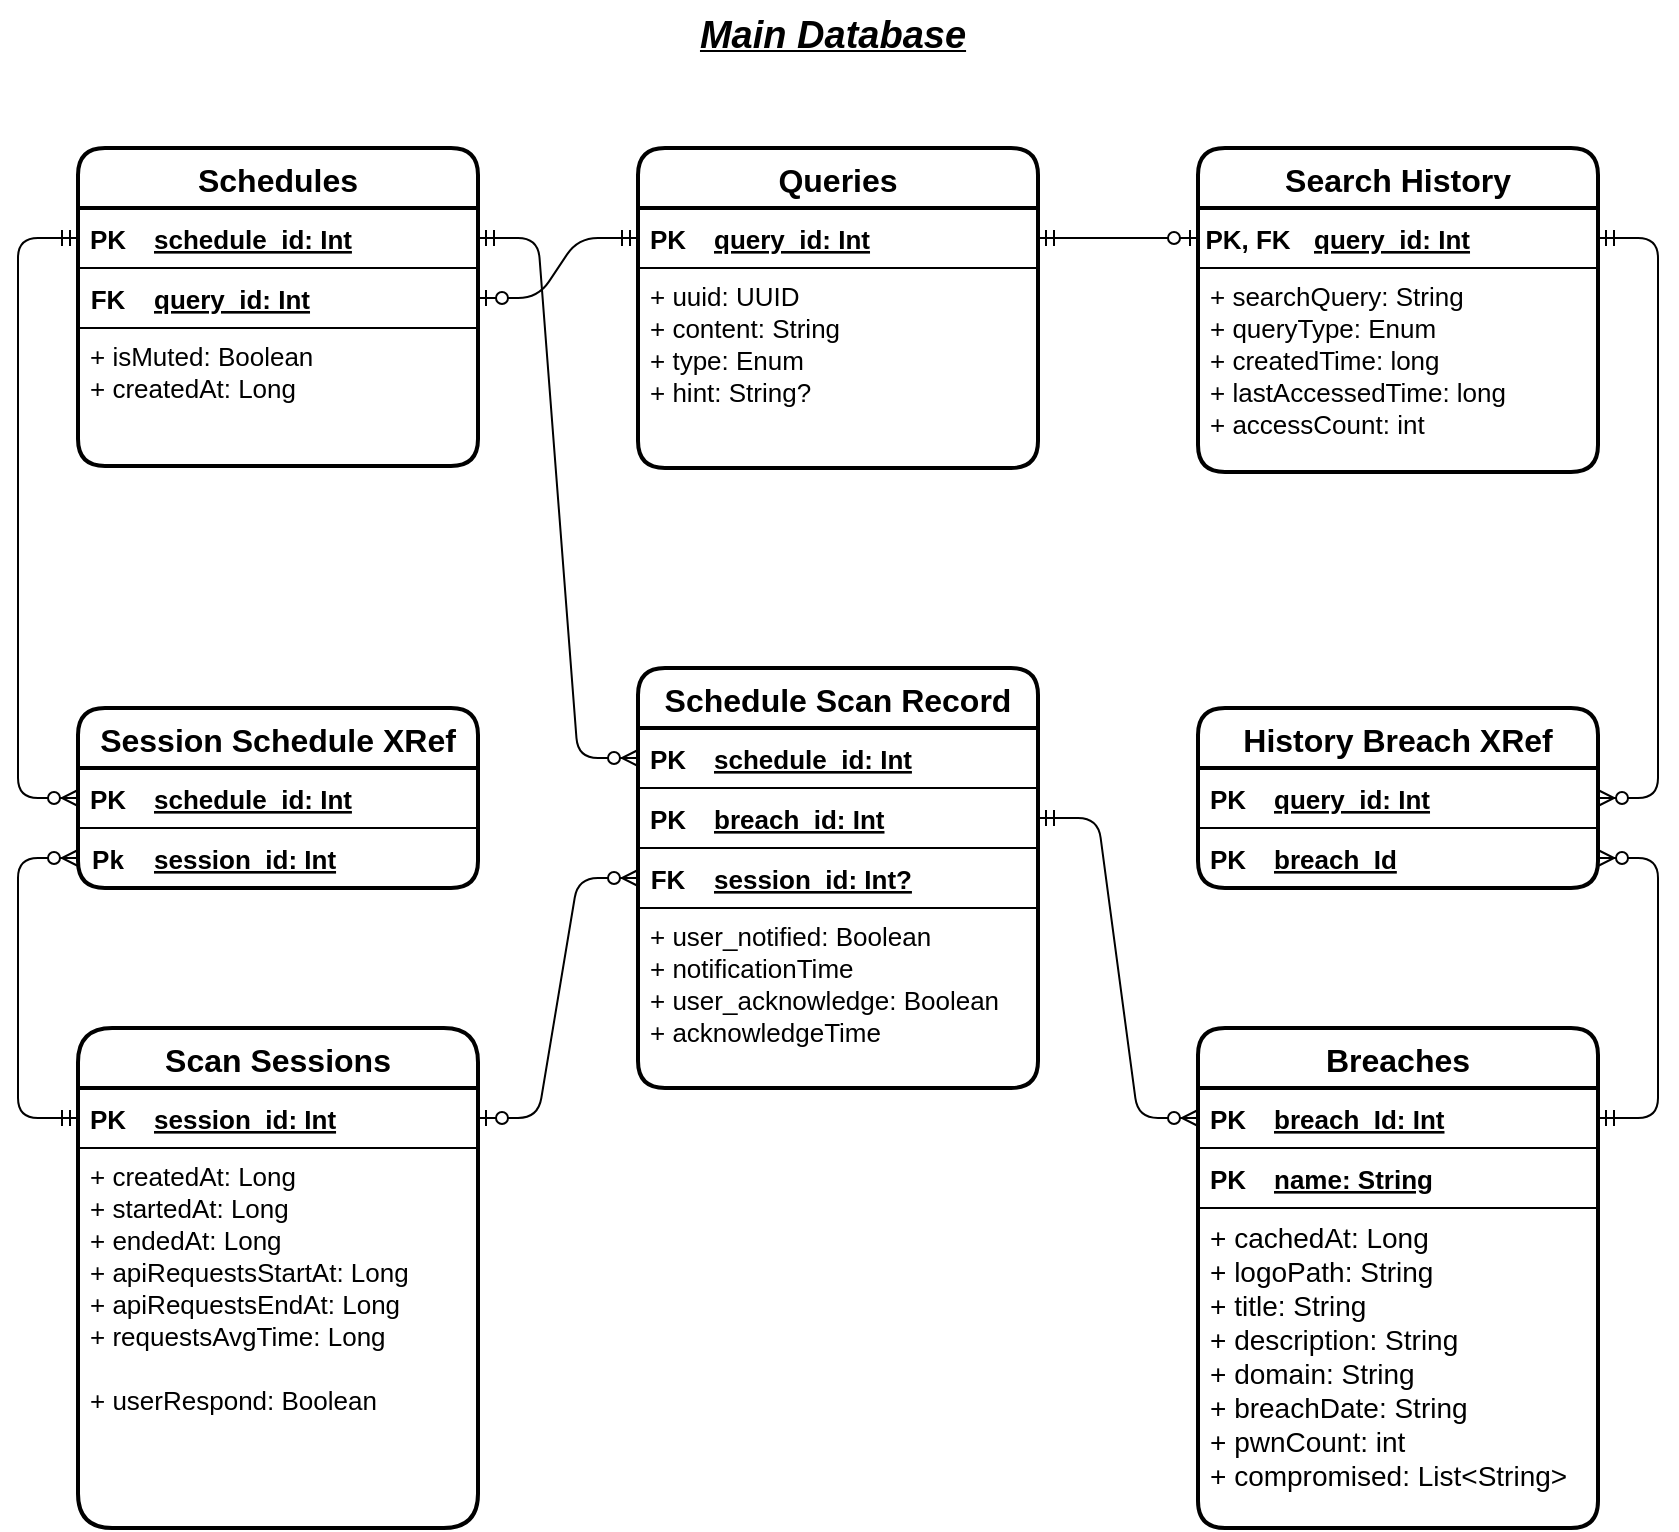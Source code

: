 <mxfile version="20.2.3" type="device" pages="5"><diagram id="4lrCkOhqWDYaVESIxCga" name="Database"><mxGraphModel dx="1551" dy="676" grid="1" gridSize="10" guides="1" tooltips="1" connect="1" arrows="1" fold="1" page="1" pageScale="1" pageWidth="291" pageHeight="100" background="none" math="0" shadow="0"><root><mxCell id="JrgS75cWIxCX1CqAoS0V-0"/><mxCell id="JrgS75cWIxCX1CqAoS0V-1" parent="JrgS75cWIxCX1CqAoS0V-0"/><object label="Breaches" Domain="sdsdsdsd" id="LobOSGdeMWY89yBF2eGy-13"><mxCell style="swimlane;childLayout=stackLayout;horizontal=1;startSize=30;horizontalStack=0;rounded=1;fontSize=16;fontStyle=1;strokeWidth=2;resizeParent=0;resizeLast=1;shadow=0;dashed=0;align=center;fillColor=none;" parent="JrgS75cWIxCX1CqAoS0V-1" vertex="1"><mxGeometry x="616" y="631" width="200" height="250" as="geometry"><mxRectangle x="540" y="50" width="80" height="30" as="alternateBounds"/></mxGeometry></mxCell></object><mxCell id="LobOSGdeMWY89yBF2eGy-21" value="" style="shape=table;startSize=0;container=1;collapsible=1;childLayout=tableLayout;fixedRows=1;rowLines=0;fontStyle=0;align=center;resizeLast=1;strokeColor=none;fillColor=none;fontSize=14;" parent="LobOSGdeMWY89yBF2eGy-13" vertex="1"><mxGeometry y="30" width="200" height="30" as="geometry"/></mxCell><mxCell id="LobOSGdeMWY89yBF2eGy-22" value="" style="shape=partialRectangle;collapsible=0;dropTarget=0;pointerEvents=0;fillColor=none;top=0;left=0;bottom=1;right=0;points=[[0,0.5],[1,0.5]];portConstraint=eastwest;fontSize=13;" parent="LobOSGdeMWY89yBF2eGy-21" vertex="1"><mxGeometry width="200" height="30" as="geometry"/></mxCell><mxCell id="LobOSGdeMWY89yBF2eGy-23" value="PK" style="shape=partialRectangle;connectable=0;fillColor=none;top=0;left=0;bottom=0;right=0;fontStyle=1;overflow=hidden;fontSize=13;" parent="LobOSGdeMWY89yBF2eGy-22" vertex="1"><mxGeometry width="30" height="30" as="geometry"><mxRectangle width="30" height="30" as="alternateBounds"/></mxGeometry></mxCell><mxCell id="LobOSGdeMWY89yBF2eGy-24" value="breach_Id: Int" style="shape=partialRectangle;connectable=0;fillColor=none;top=0;left=0;bottom=0;right=0;align=left;spacingLeft=6;fontStyle=5;overflow=hidden;fontSize=13;" parent="LobOSGdeMWY89yBF2eGy-22" vertex="1"><mxGeometry x="30" width="170" height="30" as="geometry"><mxRectangle width="170" height="30" as="alternateBounds"/></mxGeometry></mxCell><mxCell id="Ny_DIRdaC87OHoHZicEw-4" value="" style="shape=table;startSize=0;container=1;collapsible=1;childLayout=tableLayout;fixedRows=1;rowLines=0;fontStyle=0;align=center;resizeLast=1;strokeColor=none;fillColor=none;fontSize=14;" parent="LobOSGdeMWY89yBF2eGy-13" vertex="1"><mxGeometry y="60" width="200" height="30" as="geometry"/></mxCell><mxCell id="Ny_DIRdaC87OHoHZicEw-5" value="" style="shape=partialRectangle;collapsible=0;dropTarget=0;pointerEvents=0;fillColor=none;top=0;left=0;bottom=1;right=0;points=[[0,0.5],[1,0.5]];portConstraint=eastwest;fontSize=13;" parent="Ny_DIRdaC87OHoHZicEw-4" vertex="1"><mxGeometry width="200" height="30" as="geometry"/></mxCell><mxCell id="Ny_DIRdaC87OHoHZicEw-6" value="PK" style="shape=partialRectangle;connectable=0;fillColor=none;top=0;left=0;bottom=0;right=0;fontStyle=1;overflow=hidden;fontSize=13;" parent="Ny_DIRdaC87OHoHZicEw-5" vertex="1"><mxGeometry width="30" height="30" as="geometry"><mxRectangle width="30" height="30" as="alternateBounds"/></mxGeometry></mxCell><mxCell id="Ny_DIRdaC87OHoHZicEw-7" value="name: String" style="shape=partialRectangle;connectable=0;fillColor=none;top=0;left=0;bottom=0;right=0;align=left;spacingLeft=6;fontStyle=5;overflow=hidden;fontSize=13;" parent="Ny_DIRdaC87OHoHZicEw-5" vertex="1"><mxGeometry x="30" width="170" height="30" as="geometry"><mxRectangle width="170" height="30" as="alternateBounds"/></mxGeometry></mxCell><object label="+ cachedAt: Long&#10;+ logoPath: String&#10;+ title: String&#10;+ description: String&#10;+ domain: String&#10;+ breachDate: String&#10;+ pwnCount: int&#10;+ compromised: List&lt;String&gt;" Domain="" id="LobOSGdeMWY89yBF2eGy-14"><mxCell style="align=left;strokeColor=none;fillColor=none;spacingLeft=4;fontSize=14;verticalAlign=top;resizable=0;rotatable=0;part=1;" parent="LobOSGdeMWY89yBF2eGy-13" vertex="1"><mxGeometry y="90" width="200" height="160" as="geometry"/></mxCell></object><mxCell id="LobOSGdeMWY89yBF2eGy-49" value="" style="edgeStyle=entityRelationEdgeStyle;fontSize=13;html=1;endArrow=ERzeroToMany;startArrow=ERmandOne;" parent="JrgS75cWIxCX1CqAoS0V-1" source="e58ctjNUmZg7-zl_EAeC-2" target="PrME4LfSkhmMFzGXe-Hb-36" edge="1"><mxGeometry width="100" height="100" relative="1" as="geometry"><mxPoint x="156" y="741" as="sourcePoint"/><mxPoint x="256" y="641" as="targetPoint"/></mxGeometry></mxCell><mxCell id="PrME4LfSkhmMFzGXe-Hb-25" value="Schedule Scan Record" style="swimlane;childLayout=stackLayout;horizontal=1;startSize=30;horizontalStack=0;rounded=1;fontSize=16;fontStyle=1;strokeWidth=2;resizeParent=0;resizeLast=1;shadow=0;dashed=0;align=center;fillColor=none;" parent="JrgS75cWIxCX1CqAoS0V-1" vertex="1"><mxGeometry x="336" y="451" width="200" height="210" as="geometry"><mxRectangle x="580" y="340" width="210" height="30" as="alternateBounds"/></mxGeometry></mxCell><mxCell id="PrME4LfSkhmMFzGXe-Hb-35" value="" style="shape=table;startSize=0;container=1;collapsible=1;childLayout=tableLayout;fixedRows=1;rowLines=0;fontStyle=0;align=center;resizeLast=1;strokeColor=none;fillColor=none;fontSize=13;" parent="PrME4LfSkhmMFzGXe-Hb-25" vertex="1"><mxGeometry y="30" width="200" height="30" as="geometry"/></mxCell><mxCell id="PrME4LfSkhmMFzGXe-Hb-36" value="" style="shape=partialRectangle;collapsible=0;dropTarget=0;pointerEvents=0;fillColor=none;top=0;left=0;bottom=1;right=0;points=[[0,0.5],[1,0.5]];portConstraint=eastwest;fontSize=13;" parent="PrME4LfSkhmMFzGXe-Hb-35" vertex="1"><mxGeometry width="200" height="30" as="geometry"/></mxCell><mxCell id="PrME4LfSkhmMFzGXe-Hb-37" value="PK" style="shape=partialRectangle;connectable=0;fillColor=none;top=0;left=0;bottom=0;right=0;fontStyle=1;overflow=hidden;fontSize=13;" parent="PrME4LfSkhmMFzGXe-Hb-36" vertex="1"><mxGeometry width="30" height="30" as="geometry"><mxRectangle width="30" height="30" as="alternateBounds"/></mxGeometry></mxCell><mxCell id="PrME4LfSkhmMFzGXe-Hb-38" value="schedule_id: Int" style="shape=partialRectangle;connectable=0;fillColor=none;top=0;left=0;bottom=0;right=0;align=left;spacingLeft=6;fontStyle=5;overflow=hidden;fontSize=13;" parent="PrME4LfSkhmMFzGXe-Hb-36" vertex="1"><mxGeometry x="30" width="170" height="30" as="geometry"><mxRectangle width="170" height="30" as="alternateBounds"/></mxGeometry></mxCell><mxCell id="PrME4LfSkhmMFzGXe-Hb-31" value="" style="shape=table;startSize=0;container=1;collapsible=1;childLayout=tableLayout;fixedRows=1;rowLines=0;fontStyle=0;align=center;resizeLast=1;strokeColor=none;fillColor=none;fontSize=13;" parent="PrME4LfSkhmMFzGXe-Hb-25" vertex="1"><mxGeometry y="60" width="200" height="30" as="geometry"/></mxCell><mxCell id="PrME4LfSkhmMFzGXe-Hb-32" value="" style="shape=partialRectangle;collapsible=0;dropTarget=0;pointerEvents=0;fillColor=none;top=0;left=0;bottom=1;right=0;points=[[0,0.5],[1,0.5]];portConstraint=eastwest;fontSize=13;" parent="PrME4LfSkhmMFzGXe-Hb-31" vertex="1"><mxGeometry width="200" height="30" as="geometry"/></mxCell><mxCell id="PrME4LfSkhmMFzGXe-Hb-33" value="PK" style="shape=partialRectangle;connectable=0;fillColor=none;top=0;left=0;bottom=0;right=0;fontStyle=1;overflow=hidden;fontSize=13;" parent="PrME4LfSkhmMFzGXe-Hb-32" vertex="1"><mxGeometry width="30" height="30" as="geometry"><mxRectangle width="30" height="30" as="alternateBounds"/></mxGeometry></mxCell><mxCell id="PrME4LfSkhmMFzGXe-Hb-34" value="breach_id: Int" style="shape=partialRectangle;connectable=0;fillColor=none;top=0;left=0;bottom=0;right=0;align=left;spacingLeft=6;fontStyle=5;overflow=hidden;fontSize=13;" parent="PrME4LfSkhmMFzGXe-Hb-32" vertex="1"><mxGeometry x="30" width="170" height="30" as="geometry"><mxRectangle width="170" height="30" as="alternateBounds"/></mxGeometry></mxCell><mxCell id="Y2Hkj8C24T7rHnuDU07w-35" value="" style="shape=table;startSize=0;container=1;collapsible=1;childLayout=tableLayout;fixedRows=1;rowLines=0;fontStyle=0;align=center;resizeLast=1;strokeColor=none;fillColor=none;fontSize=13;" parent="PrME4LfSkhmMFzGXe-Hb-25" vertex="1"><mxGeometry y="90" width="200" height="30" as="geometry"/></mxCell><mxCell id="Y2Hkj8C24T7rHnuDU07w-36" value="" style="shape=partialRectangle;collapsible=0;dropTarget=0;pointerEvents=0;fillColor=none;top=0;left=0;bottom=1;right=0;points=[[0,0.5],[1,0.5]];portConstraint=eastwest;fontSize=13;" parent="Y2Hkj8C24T7rHnuDU07w-35" vertex="1"><mxGeometry width="200" height="30" as="geometry"/></mxCell><mxCell id="Y2Hkj8C24T7rHnuDU07w-37" value="FK" style="shape=partialRectangle;connectable=0;fillColor=none;top=0;left=0;bottom=0;right=0;fontStyle=1;overflow=hidden;fontSize=13;" parent="Y2Hkj8C24T7rHnuDU07w-36" vertex="1"><mxGeometry width="30" height="30" as="geometry"><mxRectangle width="30" height="30" as="alternateBounds"/></mxGeometry></mxCell><mxCell id="Y2Hkj8C24T7rHnuDU07w-38" value="session_id: Int?" style="shape=partialRectangle;connectable=0;fillColor=none;top=0;left=0;bottom=0;right=0;align=left;spacingLeft=6;fontStyle=5;overflow=hidden;fontSize=13;" parent="Y2Hkj8C24T7rHnuDU07w-36" vertex="1"><mxGeometry x="30" width="170" height="30" as="geometry"><mxRectangle width="170" height="30" as="alternateBounds"/></mxGeometry></mxCell><mxCell id="PrME4LfSkhmMFzGXe-Hb-26" value="+ user_notified: Boolean&#10;+ notificationTime&#10;+ user_acknowledge: Boolean&#10;+ acknowledgeTime" style="align=left;strokeColor=none;fillColor=none;spacingLeft=4;fontSize=13;verticalAlign=top;resizable=0;rotatable=0;part=1;" parent="PrME4LfSkhmMFzGXe-Hb-25" vertex="1"><mxGeometry y="120" width="200" height="90" as="geometry"/></mxCell><mxCell id="e58ctjNUmZg7-zl_EAeC-0" value="Schedules" style="swimlane;childLayout=stackLayout;horizontal=1;startSize=30;horizontalStack=0;rounded=1;fontSize=16;fontStyle=1;strokeWidth=2;resizeParent=0;resizeLast=1;shadow=0;dashed=0;align=center;arcSize=15;fillColor=none;" parent="JrgS75cWIxCX1CqAoS0V-1" vertex="1"><mxGeometry x="56" y="191" width="200" height="159" as="geometry"/></mxCell><mxCell id="e58ctjNUmZg7-zl_EAeC-1" value="" style="shape=table;startSize=0;container=1;collapsible=1;childLayout=tableLayout;fixedRows=1;rowLines=0;fontStyle=0;align=center;resizeLast=1;strokeColor=none;fillColor=none;fontSize=13;" parent="e58ctjNUmZg7-zl_EAeC-0" vertex="1"><mxGeometry y="30" width="200" height="30" as="geometry"/></mxCell><mxCell id="e58ctjNUmZg7-zl_EAeC-2" value="" style="shape=partialRectangle;collapsible=0;dropTarget=0;pointerEvents=0;fillColor=none;top=0;left=0;bottom=1;right=0;points=[[0,0.5],[1,0.5]];portConstraint=eastwest;fontSize=13;" parent="e58ctjNUmZg7-zl_EAeC-1" vertex="1"><mxGeometry width="200" height="30" as="geometry"/></mxCell><mxCell id="e58ctjNUmZg7-zl_EAeC-3" value="PK" style="shape=partialRectangle;connectable=0;fillColor=none;top=0;left=0;bottom=0;right=0;fontStyle=1;overflow=hidden;fontSize=13;" parent="e58ctjNUmZg7-zl_EAeC-2" vertex="1"><mxGeometry width="30" height="30" as="geometry"><mxRectangle width="30" height="30" as="alternateBounds"/></mxGeometry></mxCell><mxCell id="e58ctjNUmZg7-zl_EAeC-4" value="schedule_id: Int" style="shape=partialRectangle;connectable=0;fillColor=none;top=0;left=0;bottom=0;right=0;align=left;spacingLeft=6;fontStyle=5;overflow=hidden;fontSize=13;" parent="e58ctjNUmZg7-zl_EAeC-2" vertex="1"><mxGeometry x="30" width="170" height="30" as="geometry"><mxRectangle width="170" height="30" as="alternateBounds"/></mxGeometry></mxCell><mxCell id="x19NsTpjPG0SDJP-kWan-11" value="" style="shape=table;startSize=0;container=1;collapsible=1;childLayout=tableLayout;fixedRows=1;rowLines=0;fontStyle=0;align=center;resizeLast=1;strokeColor=none;fillColor=none;fontSize=13;" parent="e58ctjNUmZg7-zl_EAeC-0" vertex="1"><mxGeometry y="60" width="200" height="30" as="geometry"/></mxCell><mxCell id="x19NsTpjPG0SDJP-kWan-12" value="" style="shape=partialRectangle;collapsible=0;dropTarget=0;pointerEvents=0;fillColor=none;top=0;left=0;bottom=1;right=0;points=[[0,0.5],[1,0.5]];portConstraint=eastwest;fontSize=13;" parent="x19NsTpjPG0SDJP-kWan-11" vertex="1"><mxGeometry width="200" height="30" as="geometry"/></mxCell><mxCell id="x19NsTpjPG0SDJP-kWan-13" value="FK" style="shape=partialRectangle;connectable=0;fillColor=none;top=0;left=0;bottom=0;right=0;fontStyle=1;overflow=hidden;fontSize=13;" parent="x19NsTpjPG0SDJP-kWan-12" vertex="1"><mxGeometry width="30" height="30" as="geometry"><mxRectangle width="30" height="30" as="alternateBounds"/></mxGeometry></mxCell><mxCell id="x19NsTpjPG0SDJP-kWan-14" value="query_id: Int" style="shape=partialRectangle;connectable=0;fillColor=none;top=0;left=0;bottom=0;right=0;align=left;spacingLeft=6;fontStyle=5;overflow=hidden;fontSize=13;" parent="x19NsTpjPG0SDJP-kWan-12" vertex="1"><mxGeometry x="30" width="170" height="30" as="geometry"><mxRectangle width="170" height="30" as="alternateBounds"/></mxGeometry></mxCell><mxCell id="e58ctjNUmZg7-zl_EAeC-9" value="+ isMuted: Boolean&#10;+ createdAt: Long&#10;&#10;" style="align=left;strokeColor=none;fillColor=none;spacingLeft=4;fontSize=13;verticalAlign=top;resizable=0;rotatable=0;part=1;" parent="e58ctjNUmZg7-zl_EAeC-0" vertex="1"><mxGeometry y="90" width="200" height="69" as="geometry"/></mxCell><mxCell id="Y2Hkj8C24T7rHnuDU07w-1" value="Scan Sessions" style="swimlane;childLayout=stackLayout;horizontal=1;startSize=30;horizontalStack=0;rounded=1;fontSize=16;fontStyle=1;strokeWidth=2;resizeParent=0;resizeLast=1;shadow=0;dashed=0;align=center;arcSize=19;fillColor=none;" parent="JrgS75cWIxCX1CqAoS0V-1" vertex="1"><mxGeometry x="56" y="631" width="200" height="250" as="geometry"/></mxCell><mxCell id="Y2Hkj8C24T7rHnuDU07w-2" value="" style="shape=table;startSize=0;container=1;collapsible=1;childLayout=tableLayout;fixedRows=1;rowLines=0;fontStyle=0;align=center;resizeLast=1;strokeColor=none;fillColor=none;fontSize=13;" parent="Y2Hkj8C24T7rHnuDU07w-1" vertex="1"><mxGeometry y="30" width="200" height="30" as="geometry"/></mxCell><mxCell id="Y2Hkj8C24T7rHnuDU07w-3" value="" style="shape=partialRectangle;collapsible=0;dropTarget=0;pointerEvents=0;fillColor=none;top=0;left=0;bottom=1;right=0;points=[[0,0.5],[1,0.5]];portConstraint=eastwest;fontSize=13;" parent="Y2Hkj8C24T7rHnuDU07w-2" vertex="1"><mxGeometry width="200" height="30" as="geometry"/></mxCell><mxCell id="Y2Hkj8C24T7rHnuDU07w-4" value="PK" style="shape=partialRectangle;connectable=0;fillColor=none;top=0;left=0;bottom=0;right=0;fontStyle=1;overflow=hidden;fontSize=13;" parent="Y2Hkj8C24T7rHnuDU07w-3" vertex="1"><mxGeometry width="30" height="30" as="geometry"><mxRectangle width="30" height="30" as="alternateBounds"/></mxGeometry></mxCell><mxCell id="Y2Hkj8C24T7rHnuDU07w-5" value="session_id: Int" style="shape=partialRectangle;connectable=0;fillColor=none;top=0;left=0;bottom=0;right=0;align=left;spacingLeft=6;fontStyle=5;overflow=hidden;fontSize=13;" parent="Y2Hkj8C24T7rHnuDU07w-3" vertex="1"><mxGeometry x="30" width="170" height="30" as="geometry"><mxRectangle width="170" height="30" as="alternateBounds"/></mxGeometry></mxCell><mxCell id="Y2Hkj8C24T7rHnuDU07w-6" value="+ createdAt: Long&#10;+ startedAt: Long&#10;+ endedAt: Long&#10;+ apiRequestsStartAt: Long&#10;+ apiRequestsEndAt: Long&#10;+ requestsAvgTime: Long&#10;&#10;+ userRespond: Boolean" style="align=left;strokeColor=none;fillColor=none;spacingLeft=4;fontSize=13;verticalAlign=top;resizable=0;rotatable=0;part=1;" parent="Y2Hkj8C24T7rHnuDU07w-1" vertex="1"><mxGeometry y="60" width="200" height="190" as="geometry"/></mxCell><mxCell id="Y2Hkj8C24T7rHnuDU07w-43" value="History Breach XRef" style="swimlane;childLayout=stackLayout;horizontal=1;startSize=30;horizontalStack=0;rounded=1;fontSize=16;fontStyle=1;strokeWidth=2;resizeParent=0;resizeLast=1;shadow=0;dashed=0;align=center;fillColor=none;" parent="JrgS75cWIxCX1CqAoS0V-1" vertex="1"><mxGeometry x="616" y="471" width="200" height="90" as="geometry"/></mxCell><mxCell id="Y2Hkj8C24T7rHnuDU07w-44" value="" style="shape=table;startSize=0;container=1;collapsible=1;childLayout=tableLayout;fixedRows=1;rowLines=0;fontStyle=0;align=center;resizeLast=1;strokeColor=none;fillColor=none;fontSize=13;" parent="Y2Hkj8C24T7rHnuDU07w-43" vertex="1"><mxGeometry y="30" width="200" height="60" as="geometry"/></mxCell><mxCell id="Y2Hkj8C24T7rHnuDU07w-49" value="" style="shape=partialRectangle;collapsible=0;dropTarget=0;pointerEvents=0;fillColor=none;top=0;left=0;bottom=1;right=0;points=[[0,0.5],[1,0.5]];portConstraint=eastwest;fontSize=13;" parent="Y2Hkj8C24T7rHnuDU07w-44" vertex="1"><mxGeometry width="200" height="30" as="geometry"/></mxCell><mxCell id="Y2Hkj8C24T7rHnuDU07w-50" value="PK" style="shape=partialRectangle;connectable=0;fillColor=none;top=0;left=0;bottom=0;right=0;fontStyle=1;overflow=hidden;fontSize=13;" parent="Y2Hkj8C24T7rHnuDU07w-49" vertex="1"><mxGeometry width="30" height="30" as="geometry"><mxRectangle width="30" height="30" as="alternateBounds"/></mxGeometry></mxCell><mxCell id="Y2Hkj8C24T7rHnuDU07w-51" value="query_id: Int" style="shape=partialRectangle;connectable=0;fillColor=none;top=0;left=0;bottom=0;right=0;align=left;spacingLeft=6;fontStyle=5;overflow=hidden;fontSize=13;" parent="Y2Hkj8C24T7rHnuDU07w-49" vertex="1"><mxGeometry x="30" width="170" height="30" as="geometry"><mxRectangle width="170" height="30" as="alternateBounds"/></mxGeometry></mxCell><mxCell id="Y2Hkj8C24T7rHnuDU07w-45" value="" style="shape=partialRectangle;collapsible=0;dropTarget=0;pointerEvents=0;fillColor=none;top=0;left=0;bottom=1;right=0;points=[[0,0.5],[1,0.5]];portConstraint=eastwest;fontSize=13;strokeColor=none;" parent="Y2Hkj8C24T7rHnuDU07w-44" vertex="1"><mxGeometry y="30" width="200" height="30" as="geometry"/></mxCell><mxCell id="Y2Hkj8C24T7rHnuDU07w-46" value="PK" style="shape=partialRectangle;connectable=0;fillColor=none;top=0;left=0;bottom=0;right=0;fontStyle=1;overflow=hidden;fontSize=13;" parent="Y2Hkj8C24T7rHnuDU07w-45" vertex="1"><mxGeometry width="30" height="30" as="geometry"><mxRectangle width="30" height="30" as="alternateBounds"/></mxGeometry></mxCell><mxCell id="Y2Hkj8C24T7rHnuDU07w-47" value="breach_Id" style="shape=partialRectangle;connectable=0;fillColor=none;top=0;left=0;bottom=0;right=0;align=left;spacingLeft=6;fontStyle=5;overflow=hidden;fontSize=13;" parent="Y2Hkj8C24T7rHnuDU07w-45" vertex="1"><mxGeometry x="30" width="170" height="30" as="geometry"><mxRectangle width="170" height="30" as="alternateBounds"/></mxGeometry></mxCell><mxCell id="Y2Hkj8C24T7rHnuDU07w-57" value="Search History" style="swimlane;childLayout=stackLayout;horizontal=1;startSize=30;horizontalStack=0;rounded=1;fontSize=16;fontStyle=1;strokeWidth=2;resizeParent=0;resizeLast=1;shadow=0;dashed=0;align=center;fillColor=none;" parent="JrgS75cWIxCX1CqAoS0V-1" vertex="1"><mxGeometry x="616" y="191" width="200" height="162" as="geometry"/></mxCell><mxCell id="Ny_DIRdaC87OHoHZicEw-8" value="" style="shape=table;startSize=0;container=1;collapsible=1;childLayout=tableLayout;fixedRows=1;rowLines=0;fontStyle=0;align=center;resizeLast=1;strokeColor=none;fillColor=none;fontSize=13;" parent="Y2Hkj8C24T7rHnuDU07w-57" vertex="1"><mxGeometry y="30" width="200" height="30" as="geometry"/></mxCell><mxCell id="Ny_DIRdaC87OHoHZicEw-9" value="" style="shape=partialRectangle;collapsible=0;dropTarget=0;pointerEvents=0;fillColor=none;top=0;left=0;bottom=1;right=0;points=[[0,0.5],[1,0.5]];portConstraint=eastwest;fontSize=13;" parent="Ny_DIRdaC87OHoHZicEw-8" vertex="1"><mxGeometry width="200" height="30" as="geometry"/></mxCell><mxCell id="Ny_DIRdaC87OHoHZicEw-10" value="PK, FK" style="shape=partialRectangle;connectable=0;fillColor=none;top=0;left=0;bottom=0;right=0;fontStyle=1;overflow=hidden;fontSize=13;" parent="Ny_DIRdaC87OHoHZicEw-9" vertex="1"><mxGeometry width="50" height="30" as="geometry"><mxRectangle width="50" height="30" as="alternateBounds"/></mxGeometry></mxCell><mxCell id="Ny_DIRdaC87OHoHZicEw-11" value="query_id: Int" style="shape=partialRectangle;connectable=0;fillColor=none;top=0;left=0;bottom=0;right=0;align=left;spacingLeft=6;fontStyle=5;overflow=hidden;fontSize=13;" parent="Ny_DIRdaC87OHoHZicEw-9" vertex="1"><mxGeometry x="50" width="150" height="30" as="geometry"><mxRectangle width="150" height="30" as="alternateBounds"/></mxGeometry></mxCell><mxCell id="Y2Hkj8C24T7rHnuDU07w-66" value="+ searchQuery: String&#10;+ queryType: Enum&#10;+ createdTime: long&#10;+ lastAccessedTime: long&#10;+ accessCount: int&#10;" style="align=left;strokeColor=none;fillColor=none;spacingLeft=4;fontSize=13;verticalAlign=top;resizable=0;rotatable=0;part=1;" parent="Y2Hkj8C24T7rHnuDU07w-57" vertex="1"><mxGeometry y="60" width="200" height="102" as="geometry"/></mxCell><mxCell id="LobOSGdeMWY89yBF2eGy-50" value="" style="edgeStyle=entityRelationEdgeStyle;fontSize=13;html=1;endArrow=ERzeroToMany;startArrow=ERmandOne;" parent="JrgS75cWIxCX1CqAoS0V-1" source="PrME4LfSkhmMFzGXe-Hb-32" target="LobOSGdeMWY89yBF2eGy-22" edge="1"><mxGeometry x="886.0" y="990.997" width="100" height="100" as="geometry"><mxPoint x="666" y="1221" as="sourcePoint"/><mxPoint x="606" y="781" as="targetPoint"/></mxGeometry></mxCell><mxCell id="KggBY6UHPS7GB8Jt_kak-0" value="Session Schedule XRef" style="swimlane;childLayout=stackLayout;horizontal=1;startSize=30;horizontalStack=0;rounded=1;fontSize=16;fontStyle=1;strokeWidth=2;resizeParent=0;resizeLast=1;shadow=0;dashed=0;align=center;fillColor=none;" parent="JrgS75cWIxCX1CqAoS0V-1" vertex="1"><mxGeometry x="56" y="471" width="200" height="90" as="geometry"><mxRectangle x="580" y="340" width="210" height="30" as="alternateBounds"/></mxGeometry></mxCell><mxCell id="KggBY6UHPS7GB8Jt_kak-1" value="" style="shape=table;startSize=0;container=1;collapsible=1;childLayout=tableLayout;fixedRows=1;rowLines=0;fontStyle=0;align=center;resizeLast=1;strokeColor=none;fillColor=none;fontSize=13;" parent="KggBY6UHPS7GB8Jt_kak-0" vertex="1"><mxGeometry y="30" width="200" height="60" as="geometry"/></mxCell><mxCell id="KggBY6UHPS7GB8Jt_kak-2" value="" style="shape=partialRectangle;collapsible=0;dropTarget=0;pointerEvents=0;fillColor=none;top=0;left=0;bottom=1;right=0;points=[[0,0.5],[1,0.5]];portConstraint=eastwest;fontSize=13;" parent="KggBY6UHPS7GB8Jt_kak-1" vertex="1"><mxGeometry width="200" height="30" as="geometry"/></mxCell><mxCell id="KggBY6UHPS7GB8Jt_kak-3" value="PK" style="shape=partialRectangle;connectable=0;fillColor=none;top=0;left=0;bottom=0;right=0;fontStyle=1;overflow=hidden;fontSize=13;" parent="KggBY6UHPS7GB8Jt_kak-2" vertex="1"><mxGeometry width="30" height="30" as="geometry"><mxRectangle width="30" height="30" as="alternateBounds"/></mxGeometry></mxCell><mxCell id="KggBY6UHPS7GB8Jt_kak-4" value="schedule_id: Int" style="shape=partialRectangle;connectable=0;fillColor=none;top=0;left=0;bottom=0;right=0;align=left;spacingLeft=6;fontStyle=5;overflow=hidden;fontSize=13;" parent="KggBY6UHPS7GB8Jt_kak-2" vertex="1"><mxGeometry x="30" width="170" height="30" as="geometry"><mxRectangle width="170" height="30" as="alternateBounds"/></mxGeometry></mxCell><mxCell id="KggBY6UHPS7GB8Jt_kak-10" value="" style="shape=partialRectangle;collapsible=0;dropTarget=0;pointerEvents=0;fillColor=none;top=0;left=0;bottom=1;right=0;points=[[0,0.5],[1,0.5]];portConstraint=eastwest;fontSize=13;strokeColor=none;" parent="KggBY6UHPS7GB8Jt_kak-1" vertex="1"><mxGeometry y="30" width="200" height="30" as="geometry"/></mxCell><mxCell id="KggBY6UHPS7GB8Jt_kak-11" value="Pk" style="shape=partialRectangle;connectable=0;fillColor=none;top=0;left=0;bottom=0;right=0;fontStyle=1;overflow=hidden;fontSize=13;" parent="KggBY6UHPS7GB8Jt_kak-10" vertex="1"><mxGeometry width="30" height="30" as="geometry"><mxRectangle width="30" height="30" as="alternateBounds"/></mxGeometry></mxCell><mxCell id="KggBY6UHPS7GB8Jt_kak-12" value="session_id: Int" style="shape=partialRectangle;connectable=0;fillColor=none;top=0;left=0;bottom=0;right=0;align=left;spacingLeft=6;fontStyle=5;overflow=hidden;fontSize=13;" parent="KggBY6UHPS7GB8Jt_kak-10" vertex="1"><mxGeometry x="30" width="170" height="30" as="geometry"><mxRectangle width="170" height="30" as="alternateBounds"/></mxGeometry></mxCell><mxCell id="Zihg_rfy9TkVtFhaQVC7-1" value="" style="edgeStyle=entityRelationEdgeStyle;fontSize=12;html=1;endArrow=ERzeroToMany;startArrow=ERmandOne;rounded=1;" parent="JrgS75cWIxCX1CqAoS0V-1" source="LobOSGdeMWY89yBF2eGy-22" target="Y2Hkj8C24T7rHnuDU07w-45" edge="1"><mxGeometry width="100" height="100" relative="1" as="geometry"><mxPoint x="466" y="611" as="sourcePoint"/><mxPoint x="566" y="511" as="targetPoint"/></mxGeometry></mxCell><mxCell id="Zihg_rfy9TkVtFhaQVC7-2" value="" style="edgeStyle=entityRelationEdgeStyle;fontSize=12;html=1;endArrow=ERzeroToMany;startArrow=ERmandOne;rounded=1;" parent="JrgS75cWIxCX1CqAoS0V-1" source="Ny_DIRdaC87OHoHZicEw-9" target="Y2Hkj8C24T7rHnuDU07w-49" edge="1"><mxGeometry width="100" height="100" relative="1" as="geometry"><mxPoint x="506" y="1121" as="sourcePoint"/><mxPoint x="606" y="1021" as="targetPoint"/></mxGeometry></mxCell><mxCell id="Zihg_rfy9TkVtFhaQVC7-6" value="" style="edgeStyle=entityRelationEdgeStyle;fontSize=12;html=1;endArrow=ERzeroToMany;startArrow=ERzeroToOne;rounded=1;elbow=vertical;" parent="JrgS75cWIxCX1CqAoS0V-1" source="Y2Hkj8C24T7rHnuDU07w-3" target="Y2Hkj8C24T7rHnuDU07w-36" edge="1"><mxGeometry width="100" height="100" relative="1" as="geometry"><mxPoint x="366" y="1031" as="sourcePoint"/><mxPoint x="466" y="931" as="targetPoint"/></mxGeometry></mxCell><mxCell id="x19NsTpjPG0SDJP-kWan-0" value="Queries" style="swimlane;childLayout=stackLayout;horizontal=1;startSize=30;horizontalStack=0;rounded=1;fontSize=16;fontStyle=1;strokeWidth=2;resizeParent=0;resizeLast=1;shadow=0;dashed=0;align=center;fillColor=none;" parent="JrgS75cWIxCX1CqAoS0V-1" vertex="1"><mxGeometry x="336" y="191" width="200" height="160" as="geometry"/></mxCell><mxCell id="x19NsTpjPG0SDJP-kWan-1" value="" style="shape=table;startSize=0;container=1;collapsible=1;childLayout=tableLayout;fixedRows=1;rowLines=0;fontStyle=0;align=center;resizeLast=1;strokeColor=none;fillColor=none;fontSize=13;" parent="x19NsTpjPG0SDJP-kWan-0" vertex="1"><mxGeometry y="30" width="200" height="30" as="geometry"/></mxCell><mxCell id="x19NsTpjPG0SDJP-kWan-2" value="" style="shape=partialRectangle;collapsible=0;dropTarget=0;pointerEvents=0;fillColor=none;top=0;left=0;bottom=1;right=0;points=[[0,0.5],[1,0.5]];portConstraint=eastwest;fontSize=13;" parent="x19NsTpjPG0SDJP-kWan-1" vertex="1"><mxGeometry width="200" height="30" as="geometry"/></mxCell><mxCell id="x19NsTpjPG0SDJP-kWan-3" value="PK" style="shape=partialRectangle;connectable=0;fillColor=none;top=0;left=0;bottom=0;right=0;fontStyle=1;overflow=hidden;fontSize=13;" parent="x19NsTpjPG0SDJP-kWan-2" vertex="1"><mxGeometry width="30" height="30" as="geometry"><mxRectangle width="30" height="30" as="alternateBounds"/></mxGeometry></mxCell><mxCell id="x19NsTpjPG0SDJP-kWan-4" value="query_id: Int" style="shape=partialRectangle;connectable=0;fillColor=none;top=0;left=0;bottom=0;right=0;align=left;spacingLeft=6;fontStyle=5;overflow=hidden;fontSize=13;" parent="x19NsTpjPG0SDJP-kWan-2" vertex="1"><mxGeometry x="30" width="170" height="30" as="geometry"><mxRectangle width="170" height="30" as="alternateBounds"/></mxGeometry></mxCell><mxCell id="x19NsTpjPG0SDJP-kWan-5" value="+ uuid: UUID&#10;+ content: String&#10;+ type: Enum&#10;+ hint: String?&#10;" style="align=left;strokeColor=none;fillColor=none;spacingLeft=4;fontSize=13;verticalAlign=top;resizable=0;rotatable=0;part=1;" parent="x19NsTpjPG0SDJP-kWan-0" vertex="1"><mxGeometry y="60" width="200" height="100" as="geometry"/></mxCell><mxCell id="x19NsTpjPG0SDJP-kWan-16" value="" style="edgeStyle=elbowEdgeStyle;fontSize=13;html=1;endArrow=ERzeroToMany;startArrow=ERmandOne;" parent="JrgS75cWIxCX1CqAoS0V-1" source="e58ctjNUmZg7-zl_EAeC-2" target="KggBY6UHPS7GB8Jt_kak-2" edge="1"><mxGeometry width="100" height="100" relative="1" as="geometry"><mxPoint x="36" y="481" as="sourcePoint"/><mxPoint x="106" y="711" as="targetPoint"/><Array as="points"><mxPoint x="26" y="391"/></Array></mxGeometry></mxCell><mxCell id="x19NsTpjPG0SDJP-kWan-17" value="" style="edgeStyle=elbowEdgeStyle;fontSize=13;html=1;endArrow=ERzeroToMany;startArrow=ERmandOne;" parent="JrgS75cWIxCX1CqAoS0V-1" source="Y2Hkj8C24T7rHnuDU07w-3" target="KggBY6UHPS7GB8Jt_kak-10" edge="1"><mxGeometry width="100" height="100" relative="1" as="geometry"><mxPoint x="366" y="921" as="sourcePoint"/><mxPoint x="436" y="1151" as="targetPoint"/><Array as="points"><mxPoint x="26" y="621"/></Array></mxGeometry></mxCell><mxCell id="H45QRP7N8DxJ4-s2X8cU-0" value="" style="fontSize=12;html=1;endArrow=ERzeroToOne;startArrow=ERmandOne;rounded=1;edgeStyle=entityRelationEdgeStyle;elbow=vertical;" parent="JrgS75cWIxCX1CqAoS0V-1" source="x19NsTpjPG0SDJP-kWan-2" target="x19NsTpjPG0SDJP-kWan-12" edge="1"><mxGeometry width="100" height="100" relative="1" as="geometry"><mxPoint x="356" y="421" as="sourcePoint"/><mxPoint x="456" y="321" as="targetPoint"/></mxGeometry></mxCell><mxCell id="H45QRP7N8DxJ4-s2X8cU-3" value="" style="fontSize=12;html=1;endArrow=ERzeroToOne;startArrow=ERmandOne;rounded=1;edgeStyle=entityRelationEdgeStyle;elbow=vertical;" parent="JrgS75cWIxCX1CqAoS0V-1" source="x19NsTpjPG0SDJP-kWan-2" target="Ny_DIRdaC87OHoHZicEw-9" edge="1"><mxGeometry width="100" height="100" relative="1" as="geometry"><mxPoint x="566" y="381" as="sourcePoint"/><mxPoint x="486" y="411" as="targetPoint"/></mxGeometry></mxCell><mxCell id="pBanmI7nOamGHQj1sCqu-0" value="Main Database" style="text;html=1;align=center;verticalAlign=middle;resizable=0;points=[];autosize=1;strokeColor=none;fillColor=none;hachureGap=4;fontSize=19;fontStyle=7" vertex="1" parent="JrgS75cWIxCX1CqAoS0V-1"><mxGeometry x="357" y="117" width="151" height="35" as="geometry"/></mxCell></root></mxGraphModel></diagram><diagram id="V2pjxPVCgDuZ4CxXui-R" name="Usecase Diagram"><mxGraphModel dx="1258" dy="610" grid="1" gridSize="10" guides="1" tooltips="1" connect="1" arrows="1" fold="1" page="1" pageScale="1" pageWidth="60" pageHeight="50" background="none" math="0" shadow="0"><root><mxCell id="0"/><mxCell id="1" parent="0"/><mxCell id="bZXfQdKagP0e3NDNydWn-5" value="MyGuard App" style="rounded=1;whiteSpace=wrap;html=1;arcSize=7;verticalAlign=top;fontSize=16;fontStyle=7;horizontal=1;spacing=2;spacingTop=0;spacingBottom=0;fillColor=none;" parent="1" vertex="1"><mxGeometry x="226" y="72" width="560" height="610" as="geometry"/></mxCell><mxCell id="bZXfQdKagP0e3NDNydWn-2" value="User" style="shape=umlActor;verticalLabelPosition=bottom;verticalAlign=top;html=1;fontSize=14;fillColor=none;fontStyle=1" parent="1" vertex="1"><mxGeometry x="98" y="245" width="70" height="140" as="geometry"/></mxCell><mxCell id="bZXfQdKagP0e3NDNydWn-1" style="edgeStyle=none;rounded=0;orthogonalLoop=1;jettySize=auto;html=1;exitX=0;exitY=0.5;exitDx=0;exitDy=0;fontSize=14;endArrow=none;endFill=0;" parent="1" source="bZXfQdKagP0e3NDNydWn-3" edge="1"><mxGeometry relative="1" as="geometry"><mxPoint x="186" y="272" as="targetPoint"/></mxGeometry></mxCell><mxCell id="bZXfQdKagP0e3NDNydWn-3" value="Search Account Leaks" style="ellipse;whiteSpace=wrap;html=1;fontSize=14;fillColor=none;fontStyle=1" parent="1" vertex="1"><mxGeometry x="276" y="132" width="206.5" height="110" as="geometry"/></mxCell><mxCell id="bZXfQdKagP0e3NDNydWn-6" value="App Workers" style="shape=umlActor;verticalLabelPosition=bottom;verticalAlign=top;html=1;fontSize=14;fillColor=none;fontStyle=1" parent="1" vertex="1"><mxGeometry x="846" y="322" width="70" height="140" as="geometry"/></mxCell><mxCell id="bZXfQdKagP0e3NDNydWn-17" style="edgeStyle=none;rounded=0;orthogonalLoop=1;jettySize=auto;html=1;exitX=0;exitY=0.5;exitDx=0;exitDy=0;fontSize=14;endArrow=none;endFill=0;" parent="1" source="bZXfQdKagP0e3NDNydWn-7" edge="1"><mxGeometry relative="1" as="geometry"><mxPoint x="186" y="297" as="targetPoint"/></mxGeometry></mxCell><mxCell id="bZXfQdKagP0e3NDNydWn-7" value="Search Password Leaks" style="ellipse;whiteSpace=wrap;html=1;fontSize=14;fillColor=none;fontStyle=1" parent="1" vertex="1"><mxGeometry x="286" y="282" width="206.5" height="110" as="geometry"/></mxCell><mxCell id="bZXfQdKagP0e3NDNydWn-18" style="edgeStyle=none;rounded=0;orthogonalLoop=1;jettySize=auto;html=1;exitX=0;exitY=0.5;exitDx=0;exitDy=0;fontSize=14;endArrow=none;endFill=0;" parent="1" source="bZXfQdKagP0e3NDNydWn-8" edge="1"><mxGeometry relative="1" as="geometry"><mxPoint x="186" y="322" as="targetPoint"/></mxGeometry></mxCell><mxCell id="bZXfQdKagP0e3NDNydWn-8" value="Schedule/Unschedule&lt;br&gt;&amp;nbsp;Accounts" style="ellipse;html=1;fontSize=14;whiteSpace=wrap;fillColor=none;fontStyle=1" parent="1" vertex="1"><mxGeometry x="266" y="442" width="206.5" height="110" as="geometry"/></mxCell><mxCell id="bZXfQdKagP0e3NDNydWn-4" style="edgeStyle=none;rounded=0;orthogonalLoop=1;jettySize=auto;html=1;exitX=1;exitY=0.5;exitDx=0;exitDy=0;fontSize=14;endArrow=none;endFill=0;" parent="1" source="bZXfQdKagP0e3NDNydWn-9" edge="1"><mxGeometry relative="1" as="geometry"><mxPoint x="836" y="342" as="targetPoint"/></mxGeometry></mxCell><mxCell id="bZXfQdKagP0e3NDNydWn-9" value="Create Scan Sessions Periodically" style="ellipse;whiteSpace=wrap;html=1;fontSize=14;fillColor=none;fontStyle=1" parent="1" vertex="1"><mxGeometry x="546" y="122" width="206.5" height="110" as="geometry"/></mxCell><mxCell id="bZXfQdKagP0e3NDNydWn-14" style="edgeStyle=none;rounded=0;orthogonalLoop=1;jettySize=auto;html=1;exitX=1;exitY=0.5;exitDx=0;exitDy=0;fontSize=14;endArrow=none;endFill=0;" parent="1" source="bZXfQdKagP0e3NDNydWn-10" edge="1"><mxGeometry relative="1" as="geometry"><mxPoint x="826" y="362" as="targetPoint"/></mxGeometry></mxCell><mxCell id="bZXfQdKagP0e3NDNydWn-10" value="Search Scheduled&lt;br&gt;&amp;nbsp;Accounts" style="ellipse;whiteSpace=wrap;html=1;fontSize=14;fillColor=none;fontStyle=1" parent="1" vertex="1"><mxGeometry x="547" y="267" width="206.5" height="110" as="geometry"/></mxCell><mxCell id="bZXfQdKagP0e3NDNydWn-15" style="edgeStyle=none;rounded=0;orthogonalLoop=1;jettySize=auto;html=1;exitX=1;exitY=0.5;exitDx=0;exitDy=0;fontSize=14;endArrow=none;endFill=0;" parent="1" source="bZXfQdKagP0e3NDNydWn-11" edge="1"><mxGeometry relative="1" as="geometry"><mxPoint x="826" y="382" as="targetPoint"/></mxGeometry></mxCell><mxCell id="bZXfQdKagP0e3NDNydWn-11" value="Record Session Results" style="ellipse;whiteSpace=wrap;html=1;fontSize=14;fillColor=none;fontStyle=1" parent="1" vertex="1"><mxGeometry x="526" y="402" width="206.5" height="110" as="geometry"/></mxCell><mxCell id="bZXfQdKagP0e3NDNydWn-16" style="edgeStyle=none;rounded=0;orthogonalLoop=1;jettySize=auto;html=1;exitX=1;exitY=0.5;exitDx=0;exitDy=0;fontSize=14;endArrow=none;endFill=0;" parent="1" source="bZXfQdKagP0e3NDNydWn-13" edge="1"><mxGeometry relative="1" as="geometry"><mxPoint x="836" y="402" as="targetPoint"/></mxGeometry></mxCell><mxCell id="bZXfQdKagP0e3NDNydWn-13" value="Presentation Client &lt;br&gt;Informed &lt;br&gt;After Session" style="ellipse;whiteSpace=wrap;html=1;fontSize=14;fillColor=none;fontStyle=1" parent="1" vertex="1"><mxGeometry x="536" y="542" width="206.5" height="110" as="geometry"/></mxCell></root></mxGraphModel></diagram><diagram id="WIBez5ZPqC6xa2WDKK0G" name="Architecture"><mxGraphModel dx="5953" dy="3000" grid="1" gridSize="10" guides="1" tooltips="1" connect="1" arrows="0" fold="1" page="1" pageScale="1" pageWidth="260" pageHeight="200" background="none" math="0" shadow="0"><root><mxCell id="SPlGI0STZiX3dh82AMR8-0"/><mxCell id="SPlGI0STZiX3dh82AMR8-1" parent="SPlGI0STZiX3dh82AMR8-0"/><mxCell id="wpgGIEtwxmn0JGBDEgPC-14" value="Presentation" style="shape=module;align=left;spacingLeft=20;align=center;verticalAlign=top;shadow=0;strokeWidth=5;gradientDirection=radial;fontStyle=1;fontSize=42;jettyWidth=135;jettyHeight=63;rounded=0;" parent="SPlGI0STZiX3dh82AMR8-1" vertex="1"><mxGeometry x="-1450" y="20" width="810" height="1320" as="geometry"/></mxCell><mxCell id="FnYyQPJHSirT01jN8OJ7-0" value="Domain" style="shape=module;align=left;spacingLeft=20;align=center;verticalAlign=top;shadow=0;strokeWidth=5;gradientDirection=radial;fontStyle=1;fontSize=42;jettyWidth=135;jettyHeight=63;rounded=0;" parent="SPlGI0STZiX3dh82AMR8-1" vertex="1"><mxGeometry x="-610" y="-630" width="1590" height="1970" as="geometry"/></mxCell><mxCell id="lGCMKqyRR5UQgdVzIJL1-23" value="usecase" style="shape=folder;fontStyle=1;tabWidth=110;tabHeight=30;tabPosition=left;html=1;boundedLbl=1;labelInHeader=1;container=1;collapsible=0;recursiveResize=0;strokeColor=#FF8000;fillColor=default;gradientColor=none;shadow=0;gradientDirection=radial;fontSize=18;strokeWidth=3;rounded=0;" parent="SPlGI0STZiX3dh82AMR8-1" vertex="1"><mxGeometry x="-450" y="260" width="700" height="1040" as="geometry"/></mxCell><mxCell id="wpgGIEtwxmn0JGBDEgPC-5" value="" style="shape=waypoint;fillStyle=solid;size=6;pointerEvents=1;points=[];fillColor=none;resizable=0;rotatable=0;perimeter=centerPerimeter;snapToPoint=1;strokeColor=#FF0080;rounded=0;" parent="lGCMKqyRR5UQgdVzIJL1-23" vertex="1"><mxGeometry x="75" y="453" width="40" height="40" as="geometry"/></mxCell><mxCell id="wpgGIEtwxmn0JGBDEgPC-8" value="" style="shape=waypoint;fillStyle=solid;size=6;pointerEvents=1;points=[];fillColor=none;resizable=0;rotatable=0;perimeter=centerPerimeter;snapToPoint=1;strokeColor=#FF0080;rounded=0;" parent="lGCMKqyRR5UQgdVzIJL1-23" vertex="1"><mxGeometry x="519" y="600" width="40" height="40" as="geometry"/></mxCell><mxCell id="jb6PStuwMt5P9FMgjm9_-0" value="" style="endArrow=open;html=1;endSize=12;startArrow=diamondThin;startSize=14;startFill=0;align=left;verticalAlign=bottom;rounded=0;edgeStyle=orthogonalEdgeStyle;" parent="SPlGI0STZiX3dh82AMR8-1" source="pX4aiEx7wC3kFFSVH8hm-53" target="pX4aiEx7wC3kFFSVH8hm-29" edge="1"><mxGeometry x="-0.875" y="60" relative="1" as="geometry"><mxPoint x="-459" y="1164.999" as="sourcePoint"/><mxPoint x="-4" y="1165.602" as="targetPoint"/><mxPoint x="-1" as="offset"/><Array as="points"><mxPoint x="-355" y="1075"/></Array></mxGeometry></mxCell><mxCell id="wc-bswAb19VOOByFIJSn-14" value="" style="endArrow=open;html=1;endSize=12;startArrow=none;startSize=14;startFill=0;align=left;verticalAlign=bottom;rounded=0;jumpStyle=arc;jumpSize=8;edgeStyle=orthogonalEdgeStyle;strokeColor=#00CC00;" parent="SPlGI0STZiX3dh82AMR8-1" source="wpgGIEtwxmn0JGBDEgPC-3" target="pX4aiEx7wC3kFFSVH8hm-58" edge="1"><mxGeometry x="-0.875" y="60" relative="1" as="geometry"><mxPoint x="-750" y="714.124" as="sourcePoint"/><mxPoint x="-94.67" y="1046" as="targetPoint"/><mxPoint x="-1" as="offset"/><Array as="points"><mxPoint x="-740" y="995"/></Array></mxGeometry></mxCell><mxCell id="wc-bswAb19VOOByFIJSn-13" value="" style="endArrow=open;html=1;endSize=12;startArrow=none;startSize=14;startFill=0;align=left;verticalAlign=bottom;rounded=0;jumpStyle=arc;jumpSize=8;edgeStyle=orthogonalEdgeStyle;strokeColor=#00CC00;" parent="SPlGI0STZiX3dh82AMR8-1" source="wpgGIEtwxmn0JGBDEgPC-3" target="pX4aiEx7wC3kFFSVH8hm-49" edge="1"><mxGeometry x="-0.875" y="60" relative="1" as="geometry"><mxPoint x="-820" y="802.624" as="sourcePoint"/><mxPoint x="-199.2" y="686" as="targetPoint"/><mxPoint x="-1" as="offset"/><Array as="points"><mxPoint x="-740" y="1049"/></Array></mxGeometry></mxCell><mxCell id="3rrVnc1V9URFdceHnTi2-5" value="Data" style="shape=module;align=left;spacingLeft=20;align=center;verticalAlign=top;shadow=0;strokeColor=default;strokeWidth=5;fillColor=default;gradientColor=none;gradientDirection=radial;fontStyle=1;fontSize=42;jettyWidth=153;jettyHeight=63;rounded=0;" parent="SPlGI0STZiX3dh82AMR8-1" vertex="1"><mxGeometry x="1090" y="-630" width="2200" height="1970" as="geometry"/></mxCell><mxCell id="6Q3AUzXE8hI_GscpM-tl-8" value="repository" style="shape=folder;fontStyle=1;tabWidth=190;tabHeight=40;tabPosition=left;html=1;boundedLbl=1;labelInHeader=1;container=1;collapsible=0;recursiveResize=0;strokeColor=#FF8000;fontSize=20;strokeWidth=3;rounded=0;" parent="SPlGI0STZiX3dh82AMR8-1" vertex="1"><mxGeometry x="1260" y="210" width="490" height="910" as="geometry"/></mxCell><mxCell id="TIninjO2TeLm_ZAFqwMn-10" value="ScanRecordRepositoryImpl" style="swimlane;fontStyle=1;align=center;verticalAlign=top;childLayout=stackLayout;horizontal=1;startSize=26;horizontalStack=0;resizeParent=1;resizeParentMax=0;resizeLast=0;collapsible=1;marginBottom=0;spacing=2;spacingBottom=0;fontSize=16;rounded=0;" parent="6Q3AUzXE8hI_GscpM-tl-8" vertex="1" collapsed="1"><mxGeometry x="210" y="636" width="250" height="26" as="geometry"><mxRectangle x="290" y="616" width="190" height="34" as="alternateBounds"/></mxGeometry></mxCell><mxCell id="TIninjO2TeLm_ZAFqwMn-12" value="" style="line;strokeWidth=1;fillColor=none;align=left;verticalAlign=middle;spacingTop=-1;spacingLeft=3;spacingRight=3;rotatable=0;labelPosition=right;points=[];portConstraint=eastwest;spacing=2;spacingBottom=0;rounded=0;" parent="TIninjO2TeLm_ZAFqwMn-10" vertex="1"><mxGeometry y="26" width="190" height="8" as="geometry"/></mxCell><mxCell id="TIninjO2TeLm_ZAFqwMn-0" value="SessionRepositoryImpl" style="swimlane;fontStyle=1;align=center;verticalAlign=top;childLayout=stackLayout;horizontal=1;startSize=26;horizontalStack=0;resizeParent=1;resizeParentMax=0;resizeLast=0;collapsible=1;marginBottom=0;spacing=2;spacingBottom=0;fontSize=16;rounded=0;" parent="6Q3AUzXE8hI_GscpM-tl-8" vertex="1" collapsed="1"><mxGeometry x="163" y="700" width="230" height="26" as="geometry"><mxRectangle x="40" y="880" width="160" height="34" as="alternateBounds"/></mxGeometry></mxCell><mxCell id="TIninjO2TeLm_ZAFqwMn-2" value="" style="line;strokeWidth=1;fillColor=none;align=left;verticalAlign=middle;spacingTop=-1;spacingLeft=3;spacingRight=3;rotatable=0;labelPosition=right;points=[];portConstraint=eastwest;spacing=2;spacingBottom=0;rounded=0;" parent="TIninjO2TeLm_ZAFqwMn-0" vertex="1"><mxGeometry y="26" width="160" height="8" as="geometry"/></mxCell><mxCell id="tq_Z6pt_yoJUJrqf05cx-2" value="ScheduleRepositoryImpl" style="swimlane;fontStyle=1;align=center;verticalAlign=top;childLayout=stackLayout;horizontal=1;startSize=30;horizontalStack=0;resizeParent=1;resizeParentMax=0;resizeLast=0;collapsible=1;marginBottom=0;spacing=2;spacingBottom=0;fontSize=16;rounded=0;" parent="6Q3AUzXE8hI_GscpM-tl-8" vertex="1" collapsed="1"><mxGeometry x="30" y="318.5" width="230" height="26" as="geometry"><mxRectangle x="30" y="318.5" width="210" height="38" as="alternateBounds"/></mxGeometry></mxCell><mxCell id="tq_Z6pt_yoJUJrqf05cx-4" value="" style="line;strokeWidth=1;fillColor=none;align=left;verticalAlign=middle;spacingTop=-1;spacingLeft=3;spacingRight=3;rotatable=0;labelPosition=right;points=[];portConstraint=eastwest;spacing=2;spacingBottom=0;rounded=0;" parent="tq_Z6pt_yoJUJrqf05cx-2" vertex="1"><mxGeometry y="30" width="210" height="8" as="geometry"/></mxCell><mxCell id="grixUpgq_EUVj_c-LeRb-1" value="PasswordRepositoryImpl" style="swimlane;fontStyle=1;align=center;verticalAlign=top;childLayout=stackLayout;horizontal=1;startSize=26;horizontalStack=0;resizeParent=1;resizeParentMax=0;resizeLast=0;collapsible=1;marginBottom=0;spacing=2;spacingBottom=0;fontSize=16;rounded=0;" parent="6Q3AUzXE8hI_GscpM-tl-8" vertex="1"><mxGeometry x="40" y="782" width="390" height="84" as="geometry"><mxRectangle x="935" y="1050" width="180" height="26" as="alternateBounds"/></mxGeometry></mxCell><mxCell id="grixUpgq_EUVj_c-LeRb-4" value="- getHashLeaksCount(restOfHash: String, hashSuffixes: String): Int&#10;- splitPasswordHash(String): Pair&lt;String, String&gt;" style="text;strokeColor=none;fillColor=none;align=left;verticalAlign=top;spacingLeft=4;spacingRight=4;overflow=hidden;rotatable=0;points=[[0,0.5],[1,0.5]];portConstraint=eastwest;spacing=2;spacingBottom=0;rounded=0;" parent="grixUpgq_EUVj_c-LeRb-1" vertex="1"><mxGeometry y="26" width="390" height="50" as="geometry"/></mxCell><mxCell id="grixUpgq_EUVj_c-LeRb-3" value="" style="line;strokeWidth=1;fillColor=none;align=left;verticalAlign=middle;spacingTop=-1;spacingLeft=3;spacingRight=3;rotatable=0;labelPosition=right;points=[];portConstraint=eastwest;spacing=2;spacingBottom=0;rounded=0;" parent="grixUpgq_EUVj_c-LeRb-1" vertex="1"><mxGeometry y="76" width="390" height="8" as="geometry"/></mxCell><mxCell id="SPlGI0STZiX3dh82AMR8-14" value="BreachRepositoryImpl" style="swimlane;fontStyle=1;align=center;verticalAlign=top;childLayout=stackLayout;horizontal=1;startSize=26;horizontalStack=0;resizeParent=1;resizeParentMax=0;resizeLast=0;collapsible=1;marginBottom=0;spacing=2;spacingBottom=0;fontSize=16;rounded=0;" parent="6Q3AUzXE8hI_GscpM-tl-8" vertex="1"><mxGeometry x="20" y="117" width="430" height="114" as="geometry"><mxRectangle x="1050" y="120" width="170" height="26" as="alternateBounds"/></mxGeometry></mxCell><mxCell id="SPlGI0STZiX3dh82AMR8-16" value="" style="line;strokeWidth=1;fillColor=none;align=left;verticalAlign=middle;spacingTop=-1;spacingLeft=3;spacingRight=3;rotatable=0;labelPosition=right;points=[];portConstraint=eastwest;spacing=2;spacingBottom=0;rounded=0;" parent="SPlGI0STZiX3dh82AMR8-14" vertex="1"><mxGeometry y="26" width="430" height="8" as="geometry"/></mxCell><mxCell id="SPlGI0STZiX3dh82AMR8-17" value="- getBreachesByEmailOrPhone(String): Maybe&lt;List&lt;BreachEntity&gt;&gt;&#10;- getBreachesIdsByEmailOrPhone(String): Maybe&lt;List&lt;Long&gt;&gt;&#10;- searchForBreachesNamesByEmailOrPhone(String): Maybe&lt;List&lt;String&gt;&gt;&#10;- saveToHistory()&#10;- saveIdsToHistory()" style="text;strokeColor=none;fillColor=none;align=left;verticalAlign=top;spacingLeft=4;spacingRight=4;overflow=hidden;rotatable=0;points=[[0,0.5],[1,0.5]];portConstraint=eastwest;spacing=2;spacingBottom=0;rounded=0;" parent="SPlGI0STZiX3dh82AMR8-14" vertex="1"><mxGeometry y="34" width="430" height="80" as="geometry"/></mxCell><mxCell id="6Q3AUzXE8hI_GscpM-tl-7" value="preferences" style="shape=folder;fontStyle=1;tabWidth=200;tabHeight=41;tabPosition=left;html=1;boundedLbl=1;labelInHeader=1;container=1;collapsible=0;recursiveResize=0;strokeColor=#FF8000;fontSize=20;strokeWidth=3;rounded=0;" parent="SPlGI0STZiX3dh82AMR8-1" vertex="1"><mxGeometry x="1260" y="-171" width="460" height="334.47" as="geometry"/></mxCell><mxCell id="TIninjO2TeLm_ZAFqwMn-25" value="SettingsImpl" style="swimlane;fontStyle=1;align=center;verticalAlign=top;childLayout=stackLayout;horizontal=1;startSize=31;horizontalStack=0;resizeParent=1;resizeParentMax=0;resizeLast=0;collapsible=1;marginBottom=0;spacing=2;spacingBottom=0;fontSize=16;rounded=0;" parent="6Q3AUzXE8hI_GscpM-tl-7" vertex="1"><mxGeometry x="260" y="252" width="190" height="65" as="geometry"><mxRectangle x="950" y="350" width="170" height="26" as="alternateBounds"/></mxGeometry></mxCell><mxCell id="TIninjO2TeLm_ZAFqwMn-27" value="" style="line;strokeWidth=1;fillColor=none;align=left;verticalAlign=middle;spacingTop=-1;spacingLeft=3;spacingRight=3;rotatable=0;labelPosition=right;points=[];portConstraint=eastwest;spacing=2;spacingBottom=0;rounded=0;" parent="TIninjO2TeLm_ZAFqwMn-25" vertex="1"><mxGeometry y="31" width="190" height="8" as="geometry"/></mxCell><mxCell id="TIninjO2TeLm_ZAFqwMn-26" value="+ isIncognitoEnabled(): Boolean" style="text;strokeColor=none;fillColor=none;align=left;verticalAlign=top;spacingLeft=4;spacingRight=4;overflow=hidden;rotatable=0;points=[[0,0.5],[1,0.5]];portConstraint=eastwest;spacing=2;spacingBottom=0;horizontal=1;rounded=0;" parent="TIninjO2TeLm_ZAFqwMn-25" vertex="1"><mxGeometry y="39" width="190" height="26" as="geometry"/></mxCell><mxCell id="_lbDWE1lGAc4Qpbr6WPB-0" value="SettingsLocalDataSource" style="swimlane;fontStyle=1;align=center;verticalAlign=top;childLayout=stackLayout;horizontal=1;startSize=30;horizontalStack=0;resizeParent=1;resizeParentMax=0;resizeLast=0;collapsible=1;marginBottom=0;spacing=2;spacingBottom=0;fontSize=16;rounded=0;" parent="6Q3AUzXE8hI_GscpM-tl-7" vertex="1"><mxGeometry x="20" y="55" width="220" height="210" as="geometry"><mxRectangle x="1240" y="350" width="170" height="26" as="alternateBounds"/></mxGeometry></mxCell><mxCell id="tqrdZJqm8QrP-MlROCyY-1" value="- preferences: SharedPreferences" style="text;strokeColor=default;fillColor=none;align=left;verticalAlign=top;spacingLeft=4;spacingRight=4;overflow=hidden;rotatable=0;points=[[0,0.5],[1,0.5]];portConstraint=eastwest;spacing=2;spacingBottom=0;strokeWidth=1;spacingTop=2;fontSize=13;rounded=0;" parent="_lbDWE1lGAc4Qpbr6WPB-0" vertex="1"><mxGeometry y="30" width="220" height="30" as="geometry"/></mxCell><mxCell id="_lbDWE1lGAc4Qpbr6WPB-1" value="+ getSchedulesScanIntervalDays: Int&#10;+ setSchedulesScanIntervalDays(Int)&#10;+ getIncognitoEnabled(): Boolean&#10;+ setIncognitoEnabled(Boolean)&#10;+ getOnNewLeaksOnlyNotify: Boolean&#10;+ setOnNewLeaksOnlyNotify(Boolean)&#10;+ getFirstAppRun(): Boolean&#10;+ setFirstAppRun()&#10;+ getIsSchedulesEnabled(): Boolean&#10;+ setSchedulesEnabled(Boolean)" style="text;strokeColor=none;fillColor=none;align=left;verticalAlign=top;spacingLeft=4;spacingRight=4;overflow=hidden;rotatable=0;points=[[0,0.5],[1,0.5]];portConstraint=eastwest;spacing=2;spacingBottom=0;rounded=0;" parent="_lbDWE1lGAc4Qpbr6WPB-0" vertex="1"><mxGeometry y="60" width="220" height="150" as="geometry"/></mxCell><mxCell id="_lbDWE1lGAc4Qpbr6WPB-8" value="" style="endArrow=open;html=1;endSize=12;startArrow=diamondThin;startSize=14;startFill=1;align=left;verticalAlign=bottom;rounded=0;fontSize=11;edgeStyle=orthogonalEdgeStyle;elbow=vertical;" parent="6Q3AUzXE8hI_GscpM-tl-7" source="TIninjO2TeLm_ZAFqwMn-25" target="_lbDWE1lGAc4Qpbr6WPB-0" edge="1"><mxGeometry x="1" y="23" relative="1" as="geometry"><mxPoint x="-59.997" y="1291" as="sourcePoint"/><mxPoint x="25.776" y="1227" as="targetPoint"/><mxPoint as="offset"/><Array as="points"><mxPoint x="290" y="171"/></Array></mxGeometry></mxCell><mxCell id="6Q3AUzXE8hI_GscpM-tl-5" value="database.history_caching" style="shape=folder;fontStyle=1;tabWidth=260;tabHeight=43;tabPosition=left;html=1;boundedLbl=1;labelInHeader=1;container=1;collapsible=0;recursiveResize=0;strokeColor=#FF8000;fontSize=20;strokeWidth=3;fillColor=none;rounded=0;" parent="SPlGI0STZiX3dh82AMR8-1" vertex="1"><mxGeometry x="1871" y="-100" width="1020" height="280" as="geometry"/></mxCell><mxCell id="9THwXIlaeyYweTH0r73j-4" value="«interface»&#10;HistoryCachingStrategy" style="swimlane;fontStyle=1;align=center;verticalAlign=top;childLayout=stackLayout;horizontal=1;startSize=50;horizontalStack=0;resizeParent=1;resizeParentMax=0;resizeLast=0;collapsible=1;marginBottom=0;spacing=2;spacingBottom=0;fillColor=default;gradientColor=none;swimlaneFillColor=default;fontSize=16;rounded=0;" parent="6Q3AUzXE8hI_GscpM-tl-5" vertex="1"><mxGeometry x="30" y="154" width="470" height="90" as="geometry"><mxRectangle x="1605" y="190" width="170" height="40" as="alternateBounds"/></mxGeometry></mxCell><mxCell id="9THwXIlaeyYweTH0r73j-5" value="+ fun cacheQueryWithFoundBreaches(QueryEntity, List&lt;Long&gt;): Completable" style="text;strokeColor=none;fillColor=none;align=left;verticalAlign=top;spacingLeft=4;spacingRight=4;overflow=hidden;rotatable=0;points=[[0,0.5],[1,0.5]];portConstraint=eastwest;spacing=2;spacingBottom=0;strokeWidth=3;spacingTop=2;fontSize=13;rounded=0;" parent="9THwXIlaeyYweTH0r73j-4" vertex="1"><mxGeometry y="50" width="470" height="40" as="geometry"/></mxCell><mxCell id="9THwXIlaeyYweTH0r73j-2" value="HistoryCachingStrategyFactory" style="swimlane;fontStyle=1;align=center;verticalAlign=top;childLayout=stackLayout;horizontal=1;startSize=34;horizontalStack=0;resizeParent=1;resizeParentMax=0;resizeLast=0;collapsible=1;marginBottom=0;spacing=2;spacingBottom=0;fillColor=default;gradientColor=none;swimlaneFillColor=default;fontSize=16;rounded=0;" parent="6Q3AUzXE8hI_GscpM-tl-5" vertex="1"><mxGeometry x="30" y="65" width="320" height="64" as="geometry"><mxRectangle x="1010" y="260" width="220" height="34" as="alternateBounds"/></mxGeometry></mxCell><mxCell id="9THwXIlaeyYweTH0r73j-3" value="+ fromMode(HistoryMode) : HistoryCachingStrategy" style="text;strokeColor=none;fillColor=none;align=left;verticalAlign=top;spacingLeft=4;spacingRight=4;overflow=hidden;rotatable=0;points=[[0,0.5],[1,0.5]];portConstraint=eastwest;spacing=2;spacingBottom=0;strokeWidth=3;spacingTop=2;fontSize=13;rounded=0;" parent="9THwXIlaeyYweTH0r73j-2" vertex="1"><mxGeometry y="34" width="320" height="30" as="geometry"/></mxCell><mxCell id="tqrdZJqm8QrP-MlROCyY-2" value="Use" style="endArrow=open;endSize=12;dashed=1;html=1;rounded=0;edgeStyle=orthogonalEdgeStyle;exitX=1.006;exitY=0.794;exitDx=0;exitDy=0;exitPerimeter=0;" parent="6Q3AUzXE8hI_GscpM-tl-5" source="9THwXIlaeyYweTH0r73j-3" target="9THwXIlaeyYweTH0r73j-4" edge="1"><mxGeometry width="160" relative="1" as="geometry"><mxPoint x="-80" y="43.912" as="sourcePoint"/><mxPoint x="-20" y="47.794" as="targetPoint"/><Array as="points"><mxPoint x="380" y="123"/></Array></mxGeometry></mxCell><mxCell id="zzY0sHnzWYgiKjiEciN3-7" value="HistoryEnabledStrategy" style="swimlane;fontStyle=1;align=center;verticalAlign=top;childLayout=stackLayout;horizontal=1;startSize=26;horizontalStack=0;resizeParent=1;resizeParentMax=0;resizeLast=0;collapsible=1;marginBottom=0;spacing=2;spacingBottom=0;fontSize=16;rounded=0;" parent="6Q3AUzXE8hI_GscpM-tl-5" vertex="1"><mxGeometry x="580" y="170" width="420" height="84" as="geometry"><mxRectangle x="1515" y="240" width="170" height="26" as="alternateBounds"/></mxGeometry></mxCell><mxCell id="zzY0sHnzWYgiKjiEciN3-8" value="" style="line;strokeWidth=1;fillColor=none;align=left;verticalAlign=middle;spacingTop=-1;spacingLeft=3;spacingRight=3;rotatable=0;labelPosition=right;points=[];portConstraint=eastwest;spacing=2;spacingBottom=0;rounded=0;" parent="zzY0sHnzWYgiKjiEciN3-7" vertex="1"><mxGeometry y="26" width="420" height="8" as="geometry"/></mxCell><mxCell id="zzY0sHnzWYgiKjiEciN3-9" value="- saveToSearchHistory(QueryEntity): Single&lt;Long&gt;&#10;- saveHistoryWithBreachesRelations(Long, List&lt;Long&gt;): Completable" style="text;strokeColor=none;fillColor=none;align=left;verticalAlign=top;spacingLeft=4;spacingRight=4;overflow=hidden;rotatable=0;points=[[0,0.5],[1,0.5]];portConstraint=eastwest;spacing=2;spacingBottom=0;rounded=0;" parent="zzY0sHnzWYgiKjiEciN3-7" vertex="1"><mxGeometry y="34" width="420" height="50" as="geometry"/></mxCell><mxCell id="tqrdZJqm8QrP-MlROCyY-3" value="" style="endArrow=open;html=1;endSize=12;startArrow=diamondThin;startSize=14;startFill=1;align=left;verticalAlign=bottom;rounded=0;fontSize=11;edgeStyle=orthogonalEdgeStyle;" parent="6Q3AUzXE8hI_GscpM-tl-5" source="9THwXIlaeyYweTH0r73j-2" target="zzY0sHnzWYgiKjiEciN3-7" edge="1"><mxGeometry x="0.064" y="-50" relative="1" as="geometry"><mxPoint x="-36.71" y="-27" as="sourcePoint"/><mxPoint x="6.711" y="-137" as="targetPoint"/><mxPoint as="offset"/><Array as="points"><mxPoint x="839" y="80"/></Array></mxGeometry></mxCell><mxCell id="zzY0sHnzWYgiKjiEciN3-10" value="" style="endArrow=none;dashed=1;endFill=0;endSize=12;html=1;rounded=0;fontSize=11;entryX=0.996;entryY=0.711;entryDx=0;entryDy=0;entryPerimeter=0;edgeStyle=orthogonalEdgeStyle;" parent="6Q3AUzXE8hI_GscpM-tl-5" source="zzY0sHnzWYgiKjiEciN3-7" target="DXooV4YZQiPb5aHufSbb-0" edge="1"><mxGeometry width="160" relative="1" as="geometry"><mxPoint x="-292.746" y="613" as="sourcePoint"/><mxPoint x="-318.099" y="553" as="targetPoint"/><Array as="points"><mxPoint x="550" y="212"/><mxPoint x="550" y="174"/></Array></mxGeometry></mxCell><mxCell id="zzY0sHnzWYgiKjiEciN3-4" value="HistoryDisabledStrategy" style="swimlane;fontStyle=1;align=center;verticalAlign=middle;childLayout=stackLayout;horizontal=1;startSize=26;horizontalStack=0;resizeParent=1;resizeParentMax=0;resizeLast=0;collapsible=1;marginBottom=0;spacing=2;spacingBottom=0;fontSize=16;rounded=0;" parent="6Q3AUzXE8hI_GscpM-tl-5" vertex="1" collapsed="1"><mxGeometry x="580" y="130" width="230" height="26" as="geometry"><mxRectangle x="580" y="130" width="390" height="34" as="alternateBounds"/></mxGeometry></mxCell><mxCell id="zzY0sHnzWYgiKjiEciN3-5" value="" style="line;strokeWidth=1;fillColor=none;align=left;verticalAlign=middle;spacingTop=-1;spacingLeft=3;spacingRight=3;rotatable=0;labelPosition=right;points=[];portConstraint=eastwest;spacing=2;spacingBottom=0;rounded=0;" parent="zzY0sHnzWYgiKjiEciN3-4" vertex="1"><mxGeometry y="26" width="390" height="8" as="geometry"/></mxCell><mxCell id="zzY0sHnzWYgiKjiEciN3-11" value="" style="endArrow=block;dashed=1;endFill=0;endSize=12;html=1;rounded=0;fontSize=11;" parent="6Q3AUzXE8hI_GscpM-tl-5" source="DXooV4YZQiPb5aHufSbb-0" target="9THwXIlaeyYweTH0r73j-4" edge="1"><mxGeometry width="160" relative="1" as="geometry"><mxPoint x="-282.746" y="623" as="sourcePoint"/><mxPoint x="-308.099" y="563" as="targetPoint"/></mxGeometry></mxCell><mxCell id="tqrdZJqm8QrP-MlROCyY-5" value="" style="endArrow=open;html=1;endSize=12;startArrow=diamondThin;startSize=14;startFill=1;align=left;verticalAlign=bottom;rounded=0;fontSize=11;edgeStyle=orthogonalEdgeStyle;entryX=0.5;entryY=0;entryDx=0;entryDy=0;" parent="6Q3AUzXE8hI_GscpM-tl-5" source="9THwXIlaeyYweTH0r73j-2" target="zzY0sHnzWYgiKjiEciN3-4" edge="1"><mxGeometry x="0.064" y="-50" relative="1" as="geometry"><mxPoint x="-26.71" y="-17" as="sourcePoint"/><mxPoint x="16.711" y="-127" as="targetPoint"/><mxPoint as="offset"/><Array as="points"><mxPoint x="670" y="90"/></Array></mxGeometry></mxCell><mxCell id="DXooV4YZQiPb5aHufSbb-0" value="" style="shape=waypoint;fillStyle=solid;size=6;pointerEvents=1;points=[];fillColor=none;resizable=0;rotatable=0;perimeter=centerPerimeter;snapToPoint=1;rounded=0;" parent="6Q3AUzXE8hI_GscpM-tl-5" vertex="1"><mxGeometry x="530" y="154" width="40" height="40" as="geometry"/></mxCell><mxCell id="DXooV4YZQiPb5aHufSbb-2" value="" style="endArrow=none;dashed=1;endFill=0;endSize=12;html=1;rounded=0;fontSize=11;exitX=0.532;exitY=0.604;exitDx=0;exitDy=0;exitPerimeter=0;edgeStyle=orthogonalEdgeStyle;" parent="6Q3AUzXE8hI_GscpM-tl-5" source="DXooV4YZQiPb5aHufSbb-0" target="zzY0sHnzWYgiKjiEciN3-4" edge="1"><mxGeometry width="160" relative="1" as="geometry"><mxPoint x="917.692" y="140" as="sourcePoint"/><mxPoint x="860" y="104" as="targetPoint"/><Array as="points"><mxPoint x="550" y="174"/><mxPoint x="550" y="140"/></Array></mxGeometry></mxCell><UserObject label="database.dao" link="data:page/id,4lrCkOhqWDYaVESIxCga" id="6Q3AUzXE8hI_GscpM-tl-4"><mxCell style="shape=folder;fontStyle=1;tabWidth=189;tabHeight=35;tabPosition=left;html=1;boundedLbl=1;labelInHeader=1;container=1;collapsible=0;recursiveResize=0;strokeColor=#FF8000;fontSize=20;strokeWidth=3;fillColor=none;rounded=0;" parent="SPlGI0STZiX3dh82AMR8-1" vertex="1"><mxGeometry x="1871" y="215.5" width="1310" height="1094.5" as="geometry"/></mxCell></UserObject><mxCell id="A5lnqWIUn40NTJHQ778T-0" value="HistoryBreachXRefDao" style="swimlane;fontStyle=3;align=center;verticalAlign=top;childLayout=stackLayout;horizontal=1;startSize=30;horizontalStack=0;resizeParent=1;resizeParentMax=0;resizeLast=0;collapsible=1;marginBottom=0;spacing=2;spacingBottom=0;fontSize=16;gradientColor=none;strokeWidth=2;rounded=0;" parent="6Q3AUzXE8hI_GscpM-tl-4" vertex="1"><mxGeometry x="800" y="364.5" width="450" height="140" as="geometry"><mxRectangle x="2090" y="303" width="170" height="30" as="alternateBounds"/></mxGeometry></mxCell><mxCell id="A5lnqWIUn40NTJHQ778T-1" value="- xrefSchema: HistoryBreachXRef.SCHEMA" style="text;strokeColor=none;fillColor=none;align=left;verticalAlign=top;spacingLeft=4;spacingRight=4;overflow=hidden;rotatable=0;points=[[0,0.5],[1,0.5]];portConstraint=eastwest;spacing=2;spacingBottom=0;fontSize=12;rounded=0;" parent="A5lnqWIUn40NTJHQ778T-0" vertex="1"><mxGeometry y="30" width="450" height="30" as="geometry"/></mxCell><mxCell id="A5lnqWIUn40NTJHQ778T-2" value="" style="line;strokeWidth=1;fillColor=none;align=left;verticalAlign=middle;spacingTop=-1;spacingLeft=3;spacingRight=3;rotatable=0;labelPosition=right;points=[];portConstraint=eastwest;spacing=2;spacingBottom=0;fontSize=12;rounded=0;" parent="A5lnqWIUn40NTJHQ778T-0" vertex="1"><mxGeometry y="60" width="450" height="8" as="geometry"/></mxCell><mxCell id="A5lnqWIUn40NTJHQ778T-3" value="+ insertHistoryBreachRef(List&lt;HistoryBreachXRef&gt;): Completable&#10;+ insertHistoryBreachRef(historyId: Long, breachId: Long): Completable&#10;+ getHistoriesXRefs(historiesIds: List&lt;Long&gt;): Maybe&lt;Map&lt;Long, List&lt;Long&gt;&gt;&gt;&#10;+ getBreachesXRefs(breachesIds: List&lt;Long&gt;): Maybe&lt;Map&lt;Long, List&lt;Long&gt;&gt;&gt;" style="text;strokeColor=none;fillColor=none;align=left;verticalAlign=top;spacingLeft=4;spacingRight=4;overflow=hidden;rotatable=0;points=[[0,0.5],[1,0.5]];portConstraint=eastwest;spacing=2;spacingBottom=0;fontSize=12;fontStyle=2;rounded=0;" parent="A5lnqWIUn40NTJHQ778T-0" vertex="1"><mxGeometry y="68" width="450" height="72" as="geometry"/></mxCell><mxCell id="Ye1t8gPK3eAMN7tcxlUP-0" value="BreachDao" style="swimlane;fontStyle=3;align=center;verticalAlign=top;childLayout=stackLayout;horizontal=1;startSize=30;horizontalStack=0;resizeParent=1;resizeParentMax=0;resizeLast=0;collapsible=1;marginBottom=0;spacing=2;spacingBottom=0;fontSize=16;gradientColor=none;strokeWidth=2;rounded=0;" parent="6Q3AUzXE8hI_GscpM-tl-4" vertex="1"><mxGeometry x="870" y="67" width="380" height="260" as="geometry"><mxRectangle x="1340" y="-130" width="100" height="30" as="alternateBounds"/></mxGeometry></mxCell><mxCell id="Ye1t8gPK3eAMN7tcxlUP-1" value="- breachSchema: BreachEntity.Schema" style="text;strokeColor=none;fillColor=none;align=left;verticalAlign=top;spacingLeft=4;spacingRight=4;overflow=hidden;rotatable=0;points=[[0,0.5],[1,0.5]];portConstraint=eastwest;spacing=2;spacingBottom=0;fontSize=12;rounded=0;" parent="Ye1t8gPK3eAMN7tcxlUP-0" vertex="1"><mxGeometry y="30" width="380" height="26" as="geometry"/></mxCell><mxCell id="Ye1t8gPK3eAMN7tcxlUP-2" value="" style="line;strokeWidth=1;fillColor=none;align=left;verticalAlign=middle;spacingTop=-1;spacingLeft=3;spacingRight=3;rotatable=0;labelPosition=right;points=[];portConstraint=eastwest;spacing=2;spacingBottom=0;fontSize=12;rounded=0;" parent="Ye1t8gPK3eAMN7tcxlUP-0" vertex="1"><mxGeometry y="56" width="380" height="8" as="geometry"/></mxCell><mxCell id="Ye1t8gPK3eAMN7tcxlUP-3" value="+ insert(List&lt;BreachEntity&gt;): Completable&#10;+ deleteById(Long): Completable&#10;+ deleteByName(String): Completable&#10;+ getBreachById(Long): Maybe&lt;BreachEntity&gt;&#10;+ getBreachesByIds(List&lt;Long&gt;): Maybe&lt;List&lt;BreachEntity&gt;&gt;&#10;+ getBreachesByNames(List&lt;String&gt;): Maybe&lt;List&lt;BreachEntity&gt;&gt;&#10;+ getBreachesIdsByNames(List&lt;String&gt;): Maybe&lt;List&lt;Long&gt;&gt;&#10;+ searchBreachByDomain(String): Maybe&lt;List&lt;BreachEntity&gt;&gt;&#10;+ searchBreachIdByDomain(String): Maybe&lt;List&lt;Long&gt;&gt;&#10;+ searchBreachByDomainName(String): Maybe&lt;List&lt;BreachEntity&gt;&gt;&#10;+ searchBreachIdByDomainName(String): Maybe&lt;List&lt;Long&gt;&gt;&#10;+ getAllBreaches(): Maybe&lt;List&lt;BreachEntity&gt;&gt;&#10;+ observeBreaches(): Flowable&lt;List&lt;BreachEntity&gt;&gt;" style="text;strokeColor=none;fillColor=none;align=left;verticalAlign=top;spacingLeft=4;spacingRight=4;overflow=hidden;rotatable=0;points=[[0,0.5],[1,0.5]];portConstraint=eastwest;spacing=2;spacingBottom=0;fontSize=12;fontStyle=2;rounded=0;" parent="Ye1t8gPK3eAMN7tcxlUP-0" vertex="1"><mxGeometry y="64" width="380" height="196" as="geometry"/></mxCell><mxCell id="f232Jm3Ly1KO9eCrDVlR-0" value="ScanRecordDao" style="swimlane;fontStyle=3;align=center;verticalAlign=top;childLayout=stackLayout;horizontal=1;startSize=30;horizontalStack=0;resizeParent=1;resizeParentMax=0;resizeLast=0;collapsible=1;marginBottom=0;spacing=2;spacingBottom=0;fontSize=16;gradientColor=none;strokeWidth=2;rounded=0;" parent="6Q3AUzXE8hI_GscpM-tl-4" vertex="1"><mxGeometry x="520" y="604.5" width="440" height="200" as="geometry"><mxRectangle x="1310" y="900" width="125" height="30" as="alternateBounds"/></mxGeometry></mxCell><mxCell id="f232Jm3Ly1KO9eCrDVlR-1" value="- record: ScheduleScanRecordEntity.SCHEMA&#10;- breach: BreachEntity.SCHEMA&#10;- schedule: ScheduleEntity.SCHEMA&#10;- query: QueryEntity.SCHEMA&#10;- session: ScanSessionEntity.SCHEMA" style="text;strokeColor=none;fillColor=none;align=left;verticalAlign=top;spacingLeft=4;spacingRight=4;overflow=hidden;rotatable=0;points=[[0,0.5],[1,0.5]];portConstraint=eastwest;spacing=2;spacingBottom=0;fontSize=12;rounded=0;" parent="f232Jm3Ly1KO9eCrDVlR-0" vertex="1"><mxGeometry y="30" width="440" height="80" as="geometry"/></mxCell><mxCell id="f232Jm3Ly1KO9eCrDVlR-2" value="" style="line;strokeWidth=1;fillColor=none;align=left;verticalAlign=middle;spacingTop=-1;spacingLeft=3;spacingRight=3;rotatable=0;labelPosition=right;points=[];portConstraint=eastwest;spacing=2;spacingBottom=0;fontSize=12;rounded=0;" parent="f232Jm3Ly1KO9eCrDVlR-0" vertex="1"><mxGeometry y="110" width="440" height="8" as="geometry"/></mxCell><mxCell id="f232Jm3Ly1KO9eCrDVlR-3" value="+ insert(List&lt;ScheduleScanRecordEntity&gt;): Completable&#10;+ update(List&lt;ScheduleScanRecordEntity&gt;): Completable&#10;+ getSessionRecords(Long): Maybe&lt;List&lt;ScheduleScanRecordEntity&gt;&gt;&#10;+ getScheduleRecords(Long): Maybe&lt;List&lt;ScheduleScanRecordEntity&gt;&gt;&#10;+ observeSchedulesRecords(List&lt;Long&gt;): Flowable&lt;List&lt;ScheduleScanRecordEntity&gt;&gt;" style="text;strokeColor=none;fillColor=none;align=left;verticalAlign=top;spacingLeft=4;spacingRight=4;overflow=hidden;rotatable=0;points=[[0,0.5],[1,0.5]];portConstraint=eastwest;spacing=2;spacingBottom=0;fontSize=12;fontStyle=2;rounded=0;" parent="f232Jm3Ly1KO9eCrDVlR-0" vertex="1"><mxGeometry y="118" width="440" height="82" as="geometry"/></mxCell><mxCell id="-5S6Q-5PMQK5AkyZyX82-0" value="ScheduleDao" style="swimlane;fontStyle=3;align=center;verticalAlign=top;childLayout=stackLayout;horizontal=1;startSize=30;horizontalStack=0;resizeParent=1;resizeParentMax=0;resizeLast=0;collapsible=1;marginBottom=0;spacing=2;spacingBottom=0;fontSize=16;gradientColor=none;strokeWidth=2;rounded=0;" parent="6Q3AUzXE8hI_GscpM-tl-4" vertex="1"><mxGeometry x="30" y="368.5" width="440" height="250" as="geometry"><mxRectangle x="1310" y="563" width="110" height="30" as="alternateBounds"/></mxGeometry></mxCell><mxCell id="-5S6Q-5PMQK5AkyZyX82-1" value="- querySchema: QueryEntity.Schema&#10;- scheduleSchema: ScheduleEntity.Schema" style="text;strokeColor=none;fillColor=none;align=left;verticalAlign=top;spacingLeft=4;spacingRight=4;overflow=hidden;rotatable=0;points=[[0,0.5],[1,0.5]];portConstraint=eastwest;spacing=2;spacingBottom=0;fontSize=12;rounded=0;" parent="-5S6Q-5PMQK5AkyZyX82-0" vertex="1"><mxGeometry y="30" width="440" height="40" as="geometry"/></mxCell><mxCell id="-5S6Q-5PMQK5AkyZyX82-2" value="" style="line;strokeWidth=1;fillColor=none;align=left;verticalAlign=middle;spacingTop=-1;spacingLeft=3;spacingRight=3;rotatable=0;labelPosition=right;points=[];portConstraint=eastwest;spacing=2;spacingBottom=0;fontSize=12;rounded=0;" parent="-5S6Q-5PMQK5AkyZyX82-0" vertex="1"><mxGeometry y="70" width="440" height="8" as="geometry"/></mxCell><mxCell id="-5S6Q-5PMQK5AkyZyX82-3" value="+ insert(ScheduleEntity): Single&lt;Long&gt;&#10;+ update(ScheduleEntity): Completable&#10;+ delete(ScheduleEntity): Completable&#10;+ delete(Long): Completable&#10;+ findQueryScheduleId(Long): Maybe&lt;Long&gt;&#10;+ getSchedule(Long): Maybe&lt;ScheduleEntity&gt;&#10;+ getSchedules(List&lt;Long&gt;): Maybe&lt;List&lt;ScheduleEntity&gt;&gt;&#10;+ getSchedulesByMuteState(Boolean): Maybe&lt;List&lt;ScheduleEntity&gt;&gt;&#10;+ getScheduleWithQuery(Long): Maybe&lt;ScheduleWithQuery&gt;&#10;+ getSchedulesWithQueries(List&lt;Long&gt;): Maybe&lt;List&lt;ScheduleWithQuery&gt;&gt;&#10;+ observeSchedulesWithQueries(): Flowable&lt;List&lt;ScheduleWithQuery&gt;&gt;" style="text;strokeColor=none;fillColor=none;align=left;verticalAlign=top;spacingLeft=4;spacingRight=4;overflow=hidden;rotatable=0;points=[[0,0.5],[1,0.5]];portConstraint=eastwest;spacing=2;spacingBottom=0;fontSize=12;fontStyle=2;rounded=0;" parent="-5S6Q-5PMQK5AkyZyX82-0" vertex="1"><mxGeometry y="78" width="440" height="172" as="geometry"/></mxCell><mxCell id="sLSzkmkjUYkSIPhL2Ri2-0" value="SessionScheduleXRefDao" style="swimlane;fontStyle=3;align=center;verticalAlign=top;childLayout=stackLayout;horizontal=1;startSize=30;horizontalStack=0;resizeParent=1;resizeParentMax=0;resizeLast=0;collapsible=1;marginBottom=0;spacing=2;spacingBottom=0;fontSize=16;gradientColor=none;strokeWidth=2;rounded=0;" parent="6Q3AUzXE8hI_GscpM-tl-4" vertex="1"><mxGeometry x="55" y="864.5" width="450" height="136" as="geometry"><mxRectangle x="1375" y="796" width="180" height="30" as="alternateBounds"/></mxGeometry></mxCell><mxCell id="sLSzkmkjUYkSIPhL2Ri2-1" value="- xrefSchema: SessionScheduleXRef.SCHEMA" style="text;strokeColor=none;fillColor=none;align=left;verticalAlign=top;spacingLeft=4;spacingRight=4;overflow=hidden;rotatable=0;points=[[0,0.5],[1,0.5]];portConstraint=eastwest;spacing=2;spacingBottom=0;fontSize=12;rounded=0;" parent="sLSzkmkjUYkSIPhL2Ri2-0" vertex="1"><mxGeometry y="30" width="450" height="26" as="geometry"/></mxCell><mxCell id="sLSzkmkjUYkSIPhL2Ri2-2" value="" style="line;strokeWidth=1;fillColor=none;align=left;verticalAlign=middle;spacingTop=-1;spacingLeft=3;spacingRight=3;rotatable=0;labelPosition=right;points=[];portConstraint=eastwest;spacing=2;spacingBottom=0;fontSize=12;rounded=0;" parent="sLSzkmkjUYkSIPhL2Ri2-0" vertex="1"><mxGeometry y="56" width="450" height="8" as="geometry"/></mxCell><mxCell id="sLSzkmkjUYkSIPhL2Ri2-3" value="+ insertSessionScheduleRef(List&lt;SessionScheduleXRef&gt;): Completable&#10;+ insertSessionScheduleRef(sessionId: Long, scheduleId: Long): Completable&#10;+ getSessionsXRefs(sessionsIds: List&lt;Long&gt;): Maybe&lt;Map&lt;Long, List&lt;Long&gt;&gt;&gt;&#10;+ getSchedulesXRefs(schedulesIds: List&lt;Long&gt;): Maybe&lt;Map&lt;Long, List&lt;Long&gt;&gt;&gt;" style="text;strokeColor=none;fillColor=none;align=left;verticalAlign=top;spacingLeft=4;spacingRight=4;overflow=hidden;rotatable=0;points=[[0,0.5],[1,0.5]];portConstraint=eastwest;spacing=2;spacingBottom=0;fontSize=12;fontStyle=2;rounded=0;" parent="sLSzkmkjUYkSIPhL2Ri2-0" vertex="1"><mxGeometry y="64" width="450" height="72" as="geometry"/></mxCell><mxCell id="mQlT8LGfv41HhSozIYQU-0" value="ScanSessionsDao" style="swimlane;fontStyle=3;align=center;verticalAlign=top;childLayout=stackLayout;horizontal=1;startSize=30;horizontalStack=0;resizeParent=1;resizeParentMax=0;resizeLast=0;collapsible=1;marginBottom=0;spacing=2;spacingBottom=0;fontSize=16;gradientColor=none;strokeWidth=2;rounded=0;" parent="6Q3AUzXE8hI_GscpM-tl-4" vertex="1"><mxGeometry x="55" y="674.5" width="360" height="165" as="geometry"><mxRectangle x="1520" y="670" width="155" height="30" as="alternateBounds"/></mxGeometry></mxCell><mxCell id="mQlT8LGfv41HhSozIYQU-1" value="- sessionSchema: ScanSessionEntity.SCHEMA" style="text;strokeColor=none;fillColor=none;align=left;verticalAlign=top;spacingLeft=4;spacingRight=4;overflow=hidden;rotatable=0;points=[[0,0.5],[1,0.5]];portConstraint=eastwest;spacing=2;spacingBottom=0;fontSize=12;rounded=0;" parent="mQlT8LGfv41HhSozIYQU-0" vertex="1"><mxGeometry y="30" width="360" height="25" as="geometry"/></mxCell><mxCell id="mQlT8LGfv41HhSozIYQU-2" value="" style="line;strokeWidth=1;fillColor=none;align=left;verticalAlign=middle;spacingTop=-1;spacingLeft=3;spacingRight=3;rotatable=0;labelPosition=right;points=[];portConstraint=eastwest;spacing=2;spacingBottom=0;fontSize=12;rounded=0;" parent="mQlT8LGfv41HhSozIYQU-0" vertex="1"><mxGeometry y="55" width="360" height="8" as="geometry"/></mxCell><mxCell id="mQlT8LGfv41HhSozIYQU-3" value="+ insert(ScanSessionEntity): Single&lt;Long&gt;&#10;+ update(ScanSessionEntity): Completable&#10;+ getSession(Long): Maybe&lt;ScanSessionEntity&gt;&#10;+ getSessions(List&lt;Long&gt;): Maybe&lt;List&lt;ScanSessionEntity&gt;&gt;&#10;+ getLastSession(): Maybe&lt;ScanSessionEntity&gt;&#10;+ allScanSessions(): Maybe&lt;List&lt;ScanSessionEntity&gt;&gt;" style="text;strokeColor=none;fillColor=none;align=left;verticalAlign=top;spacingLeft=4;spacingRight=4;overflow=hidden;rotatable=0;points=[[0,0.5],[1,0.5]];portConstraint=eastwest;spacing=2;spacingBottom=0;fontSize=12;fontStyle=2;rounded=0;" parent="mQlT8LGfv41HhSozIYQU-0" vertex="1"><mxGeometry y="63" width="360" height="102" as="geometry"/></mxCell><mxCell id="x1cBPxYYR93gnDSDHqig-0" value="QueryDao" style="swimlane;fontStyle=3;align=center;verticalAlign=top;childLayout=stackLayout;horizontal=1;startSize=30;horizontalStack=0;resizeParent=1;resizeParentMax=0;resizeLast=0;collapsible=1;marginBottom=0;spacing=2;spacingBottom=0;fontSize=16;gradientColor=none;strokeWidth=2;rounded=0;" parent="6Q3AUzXE8hI_GscpM-tl-4" vertex="1"><mxGeometry x="499" y="328" width="270" height="184" as="geometry"><mxRectangle x="1380" y="503" width="90" height="30" as="alternateBounds"/></mxGeometry></mxCell><mxCell id="x1cBPxYYR93gnDSDHqig-1" value="- querySchema: QueryEntity.Schema" style="text;strokeColor=none;fillColor=none;align=left;verticalAlign=top;spacingLeft=4;spacingRight=4;overflow=hidden;rotatable=0;points=[[0,0.5],[1,0.5]];portConstraint=eastwest;spacing=2;spacingBottom=0;fontSize=12;rounded=0;" parent="x1cBPxYYR93gnDSDHqig-0" vertex="1"><mxGeometry y="30" width="270" height="26" as="geometry"/></mxCell><mxCell id="x1cBPxYYR93gnDSDHqig-2" value="" style="line;strokeWidth=1;fillColor=none;align=left;verticalAlign=middle;spacingTop=-1;spacingLeft=3;spacingRight=3;rotatable=0;labelPosition=right;points=[];portConstraint=eastwest;spacing=2;spacingBottom=0;fontSize=12;rounded=0;" parent="x1cBPxYYR93gnDSDHqig-0" vertex="1"><mxGeometry y="56" width="270" height="8" as="geometry"/></mxCell><mxCell id="x1cBPxYYR93gnDSDHqig-3" value="+ insertOrGet(QueryEntity): Single&amp;lt;Long&amp;gt;&lt;br&gt;+ updateAndGetId(QueryEntity): Single&amp;lt;Long&amp;gt;&lt;i&gt;&lt;br&gt;# insert(QueryEntity): Single&amp;lt;Long&amp;gt;&lt;/i&gt;&lt;br&gt;&lt;i&gt;# update(QueryEntity): Completable&lt;br&gt;+ getQueryId(UUID): Maybe&amp;lt;Long&amp;gt;&lt;br&gt;+ getQuery(UUID): Maybe&amp;lt;QueryEntity&amp;gt;&lt;br&gt;+ getQuery(Long): Maybe&amp;lt;QueryEntity&amp;gt;&lt;/i&gt;" style="text;strokeColor=none;fillColor=none;align=left;verticalAlign=top;spacingLeft=4;spacingRight=4;overflow=hidden;rotatable=0;points=[[0,0.5],[1,0.5]];portConstraint=eastwest;spacing=2;spacingBottom=0;fontSize=12;fontStyle=0;html=1;rounded=0;" parent="x1cBPxYYR93gnDSDHqig-0" vertex="1"><mxGeometry y="64" width="270" height="120" as="geometry"/></mxCell><mxCell id="RoFiQk_iyHIr7iqOkY0e-0" value="SearchHistoryDao" style="swimlane;fontStyle=3;align=center;verticalAlign=top;childLayout=stackLayout;horizontal=1;startSize=30;horizontalStack=0;resizeParent=1;resizeParentMax=0;resizeLast=0;collapsible=1;marginBottom=0;spacing=2;spacingBottom=0;fontSize=16;gradientColor=none;strokeWidth=2;rounded=0;" parent="6Q3AUzXE8hI_GscpM-tl-4" vertex="1"><mxGeometry x="50" y="62" width="390" height="210" as="geometry"><mxRectangle x="1850" y="520" width="140" height="30" as="alternateBounds"/></mxGeometry></mxCell><mxCell id="RoFiQk_iyHIr7iqOkY0e-1" value="- historySchema: SearchHistoryEntity.SCHEMA" style="text;strokeColor=none;fillColor=none;align=left;verticalAlign=top;spacingLeft=4;spacingRight=4;overflow=hidden;rotatable=0;points=[[0,0.5],[1,0.5]];portConstraint=eastwest;spacing=2;spacingBottom=0;fontSize=12;rounded=0;" parent="RoFiQk_iyHIr7iqOkY0e-0" vertex="1"><mxGeometry y="30" width="390" height="26" as="geometry"/></mxCell><mxCell id="RoFiQk_iyHIr7iqOkY0e-2" value="" style="line;strokeWidth=1;fillColor=none;align=left;verticalAlign=middle;spacingTop=-1;spacingLeft=3;spacingRight=3;rotatable=0;labelPosition=right;points=[];portConstraint=eastwest;spacing=2;spacingBottom=0;fontSize=12;rounded=0;" parent="RoFiQk_iyHIr7iqOkY0e-0" vertex="1"><mxGeometry y="56" width="390" height="8" as="geometry"/></mxCell><mxCell id="RoFiQk_iyHIr7iqOkY0e-3" value="+ insertOrGet(Long): Single&amp;lt;Long&amp;gt;&lt;br&gt;&lt;i&gt;# insert(SearchHistoryEntity): Single&amp;lt;Long&amp;gt;&lt;br&gt;+ incrementHistoryAccess(id: Long, accessTime: Long): Completable&lt;br&gt;+ update(SearchHistoryEntity): Completable&lt;br&gt;+ clearHistory(): Single&amp;lt;Int&amp;gt;&lt;br&gt;+ getHistory(Long): Maybe&amp;lt;SearchHistoryEntity&amp;gt;&lt;br&gt;+ allHistory(): Maybe&amp;lt;List&amp;lt;SearchHistoryEntity&amp;gt;&amp;gt;&lt;br&gt;+ getSearchStack(): Flowable&amp;lt;List&amp;lt;String&amp;gt;&amp;gt;&lt;br&gt;+ observeHistory(): Flowable&amp;lt;List&amp;lt;HistoryWithQuery&amp;gt;&amp;gt;&lt;/i&gt;" style="text;strokeColor=none;fillColor=none;align=left;verticalAlign=top;spacingLeft=4;spacingRight=4;overflow=hidden;rotatable=0;points=[[0,0.5],[1,0.5]];portConstraint=eastwest;spacing=2;spacingBottom=0;fontSize=12;fontStyle=0;html=1;rounded=0;" parent="RoFiQk_iyHIr7iqOkY0e-0" vertex="1"><mxGeometry y="64" width="390" height="146" as="geometry"/></mxCell><mxCell id="6Q3AUzXE8hI_GscpM-tl-2" value="remote '1/2'" style="shape=folder;fontStyle=1;tabWidth=140;tabHeight=30;tabPosition=left;html=1;boundedLbl=1;labelInHeader=1;container=1;collapsible=0;recursiveResize=0;strokeColor=#FF8000;fontSize=20;strokeWidth=3;fillColor=none;rounded=0;" parent="SPlGI0STZiX3dh82AMR8-1" vertex="1"><mxGeometry x="2300" y="-550" width="590" height="460" as="geometry"/></mxCell><mxCell id="GFyA6yMXPw42jjf7Bq3K-23" value="&lt;span style=&quot;font-weight: 700;&quot;&gt;&amp;lt;&amp;lt;ConfidentialSource&amp;gt;&amp;gt;&lt;/span&gt;" style="html=1;strokeColor=default;rounded=0;" parent="6Q3AUzXE8hI_GscpM-tl-2" vertex="1"><mxGeometry x="390" y="321" width="150" height="30" as="geometry"/></mxCell><mxCell id="grixUpgq_EUVj_c-LeRb-12" value="«interface»&#10;BreachesRemoteDataSource" style="swimlane;fontStyle=1;align=center;verticalAlign=top;childLayout=stackLayout;horizontal=1;startSize=50;horizontalStack=0;resizeParent=1;resizeParentMax=0;resizeLast=0;collapsible=1;marginBottom=0;spacing=2;spacingBottom=0;fillColor=default;gradientColor=none;swimlaneFillColor=default;fontSize=15;rounded=0;" parent="6Q3AUzXE8hI_GscpM-tl-2" vertex="1"><mxGeometry x="30" y="60" width="510" height="150" as="geometry"><mxRectangle x="1595" y="50" width="200" height="40" as="alternateBounds"/></mxGeometry></mxCell><mxCell id="grixUpgq_EUVj_c-LeRb-13" value="+ getBreachesByAccountOrPhone(String,  Boolean): Single&lt;List&lt;BreachResponse&gt;&gt;&#10;+ getAllBreachesFromApi(): Single&lt;List&lt;BreachResponse&gt;&gt;&#10;+ getAllCompromisedDataClasses(): Single&lt;List&lt;String&gt;&gt;&#10;+ getBreachByDomain(String): Single&lt;List&lt;BreachResponse&gt;&gt;&#10;+ getBreachByName(String): Single&lt;BreachResponse&gt;" style="text;strokeColor=none;fillColor=none;align=left;verticalAlign=top;spacingLeft=4;spacingRight=4;overflow=hidden;rotatable=0;points=[[0,0.5],[1,0.5]];portConstraint=eastwest;spacing=2;spacingBottom=0;strokeWidth=3;spacingTop=2;fontSize=13;rounded=0;" parent="grixUpgq_EUVj_c-LeRb-12" vertex="1"><mxGeometry y="50" width="510" height="100" as="geometry"/></mxCell><mxCell id="TIninjO2TeLm_ZAFqwMn-16" value="BreachRemoteDataSourceInitFacade" style="swimlane;fontStyle=1;align=center;verticalAlign=top;childLayout=stackLayout;horizontal=1;startSize=26;horizontalStack=0;resizeParent=1;resizeParentMax=0;resizeLast=0;collapsible=1;marginBottom=0;spacing=2;spacingBottom=0;rounded=0;" parent="6Q3AUzXE8hI_GscpM-tl-2" vertex="1"><mxGeometry x="30" y="260" width="290" height="160" as="geometry"><mxRectangle x="1300" y="100" width="250" height="26" as="alternateBounds"/></mxGeometry></mxCell><mxCell id="tq_Z6pt_yoJUJrqf05cx-3" value="- userAuthenticated: Boolean&#10;- tokensInitialized: Boolean&#10;- isDataRefreshed: Boolean" style="text;strokeColor=none;fillColor=none;align=left;verticalAlign=top;spacingLeft=4;spacingRight=4;overflow=hidden;rotatable=0;points=[[0,0.5],[1,0.5]];portConstraint=eastwest;spacing=2;spacingBottom=0;rounded=0;" parent="TIninjO2TeLm_ZAFqwMn-16" vertex="1"><mxGeometry y="26" width="290" height="54" as="geometry"/></mxCell><mxCell id="TIninjO2TeLm_ZAFqwMn-17" value="" style="line;strokeWidth=1;fillColor=none;align=left;verticalAlign=middle;spacingTop=-1;spacingLeft=3;spacingRight=3;rotatable=0;labelPosition=right;points=[];portConstraint=eastwest;spacing=2;spacingBottom=0;rounded=0;" parent="TIninjO2TeLm_ZAFqwMn-16" vertex="1"><mxGeometry y="80" width="290" height="8" as="geometry"/></mxCell><mxCell id="TIninjO2TeLm_ZAFqwMn-18" value="+ getApi(): BreachesRemoteDataSource&#10;+ initIfNot(): Completable&#10;- refreshDataIfNot(): Completable&#10;- refreshBreaches(): Completable&#10;" style="text;strokeColor=none;fillColor=none;align=left;verticalAlign=top;spacingLeft=4;spacingRight=4;overflow=hidden;rotatable=0;points=[[0,0.5],[1,0.5]];portConstraint=eastwest;spacing=2;spacingBottom=0;rounded=0;" parent="TIninjO2TeLm_ZAFqwMn-16" vertex="1"><mxGeometry y="88" width="290" height="72" as="geometry"/></mxCell><mxCell id="GFyA6yMXPw42jjf7Bq3K-26" value="" style="endArrow=open;html=1;endSize=12;startArrow=diamondThin;startSize=14;startFill=1;align=left;verticalAlign=bottom;rounded=0;fontSize=11;" parent="6Q3AUzXE8hI_GscpM-tl-2" source="TIninjO2TeLm_ZAFqwMn-16" target="GFyA6yMXPw42jjf7Bq3K-23" edge="1"><mxGeometry x="-1" y="3" relative="1" as="geometry"><mxPoint x="-810" y="760" as="sourcePoint"/><mxPoint x="-580" y="725.863" as="targetPoint"/></mxGeometry></mxCell><mxCell id="grixUpgq_EUVj_c-LeRb-14" value="" style="endArrow=open;html=1;endSize=12;startArrow=diamondThin;startSize=14;startFill=1;align=left;verticalAlign=bottom;rounded=0;fontSize=11;" parent="6Q3AUzXE8hI_GscpM-tl-2" source="TIninjO2TeLm_ZAFqwMn-16" target="grixUpgq_EUVj_c-LeRb-12" edge="1"><mxGeometry x="-0.938" y="4" relative="1" as="geometry"><mxPoint x="-660" y="789.998" as="sourcePoint"/><mxPoint x="-600" y="791.114" as="targetPoint"/><mxPoint as="offset"/></mxGeometry></mxCell><mxCell id="6Q3AUzXE8hI_GscpM-tl-0" value="remote '2/2'" style="shape=folder;fontStyle=1;tabWidth=130;tabHeight=30;tabPosition=left;html=1;boundedLbl=1;labelInHeader=1;container=1;collapsible=0;recursiveResize=0;strokeColor=#FF8000;fontSize=20;strokeWidth=3;rounded=0;" parent="SPlGI0STZiX3dh82AMR8-1" vertex="1"><mxGeometry x="1260" y="1140" width="490" height="170" as="geometry"/></mxCell><mxCell id="grixUpgq_EUVj_c-LeRb-7" value="«interface»&#10;PasswordsRemoteDataSource" style="swimlane;fontStyle=1;align=center;verticalAlign=top;childLayout=stackLayout;horizontal=1;startSize=50;horizontalStack=0;resizeParent=1;resizeParentMax=0;resizeLast=0;collapsible=1;marginBottom=0;spacing=2;spacingBottom=0;fillColor=default;gradientColor=none;swimlaneFillColor=default;fontSize=16;rounded=0;" parent="6Q3AUzXE8hI_GscpM-tl-0" vertex="1"><mxGeometry x="20" y="56" width="350" height="90" as="geometry"><mxRectangle x="1320" y="976" width="210" height="40" as="alternateBounds"/></mxGeometry></mxCell><mxCell id="grixUpgq_EUVj_c-LeRb-8" value="+ getHashSuffixes(first5hashChars: String): Single&lt;String&gt;" style="text;strokeColor=none;fillColor=none;align=left;verticalAlign=top;spacingLeft=4;spacingRight=4;overflow=hidden;rotatable=0;points=[[0,0.5],[1,0.5]];portConstraint=eastwest;spacing=2;spacingBottom=0;strokeWidth=3;spacingTop=2;fontSize=13;rounded=0;" parent="grixUpgq_EUVj_c-LeRb-7" vertex="1"><mxGeometry y="50" width="350" height="40" as="geometry"/></mxCell><mxCell id="NHKVEwW5SQScTgc57ToP-0" value="util" style="shape=folder;fontStyle=1;tabWidth=110;tabHeight=30;tabPosition=left;html=1;boundedLbl=1;labelInHeader=1;container=1;collapsible=0;recursiveResize=0;strokeColor=#FF8000;fontSize=18;strokeWidth=3;rounded=0;" parent="SPlGI0STZiX3dh82AMR8-1" vertex="1"><mxGeometry x="-60" y="-550" width="530" height="390" as="geometry"/></mxCell><mxCell id="lGCMKqyRR5UQgdVzIJL1-21" value="repository" style="shape=folder;fontStyle=1;tabWidth=130;tabHeight=40;tabPosition=left;html=1;boundedLbl=1;labelInHeader=1;container=1;collapsible=0;recursiveResize=0;strokeColor=#FF8000;fontSize=20;strokeWidth=3;labelBorderColor=none;rounded=0;" parent="SPlGI0STZiX3dh82AMR8-1" vertex="1"><mxGeometry x="400" y="-70" width="530" height="1310" as="geometry"/></mxCell><mxCell id="TIninjO2TeLm_ZAFqwMn-22" value="«interface»&#10;Settings" style="swimlane;fontStyle=1;align=center;verticalAlign=top;childLayout=stackLayout;horizontal=1;startSize=50;horizontalStack=0;resizeParent=1;resizeParentMax=0;resizeLast=0;collapsible=1;marginBottom=0;spacing=2;spacingBottom=0;fillColor=default;gradientColor=none;swimlaneFillColor=default;fontSize=16;rounded=0;" parent="lGCMKqyRR5UQgdVzIJL1-21" vertex="1"><mxGeometry x="133" y="67" width="256" height="136" as="geometry"><mxRectangle x="580" y="227" width="150" height="40" as="alternateBounds"/></mxGeometry></mxCell><mxCell id="TIninjO2TeLm_ZAFqwMn-23" value="+ isOnNewLeaksOnlyEnabled: Boolean&#10;+ schedulesScanInterval: ScanInterval&#10;+ isSchedulesEnabled: Boolean&#10;+ isFirstAppRun: Boolean" style="text;strokeColor=none;fillColor=none;align=left;verticalAlign=top;spacingLeft=4;spacingRight=4;overflow=hidden;rotatable=0;points=[[0,0.5],[1,0.5]];portConstraint=eastwest;spacing=2;spacingBottom=0;strokeWidth=3;spacingTop=2;fontSize=13;rounded=0;" parent="TIninjO2TeLm_ZAFqwMn-22" vertex="1"><mxGeometry y="50" width="256" height="80" as="geometry"/></mxCell><mxCell id="TIninjO2TeLm_ZAFqwMn-33" value="" style="text;strokeColor=default;fillColor=none;align=left;verticalAlign=top;spacingLeft=4;spacingRight=4;overflow=hidden;rotatable=0;points=[[0,0.5],[1,0.5]];portConstraint=eastwest;spacing=2;spacingBottom=0;rounded=0;" parent="TIninjO2TeLm_ZAFqwMn-22" vertex="1"><mxGeometry y="130" width="256" height="6" as="geometry"/></mxCell><mxCell id="SPlGI0STZiX3dh82AMR8-2" value="«interface»&#10;BreachRepository" style="swimlane;fontStyle=1;align=center;verticalAlign=top;childLayout=stackLayout;horizontal=1;startSize=50;horizontalStack=0;resizeParent=1;resizeParentMax=0;resizeLast=0;collapsible=1;marginBottom=0;spacing=2;spacingBottom=0;fontSize=16;gradientColor=none;swimlaneFillColor=default;rounded=0;" parent="lGCMKqyRR5UQgdVzIJL1-21" vertex="1"><mxGeometry x="56" y="252" width="410" height="160" as="geometry"><mxRectangle x="441" y="145" width="140" height="40" as="alternateBounds"/></mxGeometry></mxCell><mxCell id="SPlGI0STZiX3dh82AMR8-5" value="+ searchForLeaks(SearchQuery, HistoryMode): Maybe&lt;List&lt;Breach&gt;&gt;&#10;+ searchForLeaksIds(SearchQuery, HistoryMode): Maybe&lt;List&lt;BreachId&gt;&gt;&#10;+ getAllBreaches(): Maybe&lt;List&lt;Breach&gt;&gt;&#10;+ getBreachById(BreachId): Maybe&lt;Breach&gt;&#10;+ getBreachesByIds(List&lt;BreachId&gt;): Maybe&lt;List&lt;Breach&gt;&gt;&#10;+ getBreachesByIds(Iterable&lt;Long&gt;): Maybe&lt;List&lt;Breach&gt;&gt;" style="text;strokeColor=none;fillColor=none;align=left;verticalAlign=top;spacingLeft=4;spacingRight=4;overflow=hidden;rotatable=0;points=[[0,0.5],[1,0.5]];portConstraint=eastwest;spacing=2;spacingBottom=0;rounded=0;" parent="SPlGI0STZiX3dh82AMR8-2" vertex="1"><mxGeometry y="50" width="410" height="110" as="geometry"/></mxCell><mxCell id="TIninjO2TeLm_ZAFqwMn-7" value="«interface»&#10;ScheduleRetrieveRepo" style="swimlane;fontStyle=1;align=center;verticalAlign=top;childLayout=stackLayout;horizontal=1;startSize=50;horizontalStack=0;resizeParent=1;resizeParentMax=0;resizeLast=0;collapsible=1;marginBottom=0;spacing=2;spacingBottom=0;fontSize=16;gradientColor=none;swimlaneFillColor=default;rounded=0;" parent="lGCMKqyRR5UQgdVzIJL1-21" vertex="1"><mxGeometry x="108" y="438" width="330" height="120" as="geometry"><mxRectangle x="573" y="318" width="170" height="40" as="alternateBounds"/></mxGeometry></mxCell><mxCell id="TIninjO2TeLm_ZAFqwMn-8" value="+ observeSchedules(): Flowable&lt;List&lt;Schedule&gt;&gt;&#10;+ getAllSchedules(): Maybe&lt;List&lt;Schedule&gt;&gt;&#10;+ getSchedule(ScheduleId): Maybe&lt;Schedule&gt;&#10;+ getSchedules(Set&lt;ScheduleId&gt;): Maybe&lt;List&lt;Schedule&gt;&gt;" style="text;strokeColor=none;fillColor=none;align=left;verticalAlign=top;spacingLeft=4;spacingRight=4;overflow=hidden;rotatable=0;points=[[0,0.5],[1,0.5]];portConstraint=eastwest;spacing=2;spacingBottom=0;rounded=0;" parent="TIninjO2TeLm_ZAFqwMn-7" vertex="1"><mxGeometry y="50" width="330" height="70" as="geometry"/></mxCell><mxCell id="slxmkG1svDAAKI3UqbcR-0" value="«interface»&#10;ScheduleWriteRepo" style="swimlane;fontStyle=1;align=center;verticalAlign=top;childLayout=stackLayout;horizontal=1;startSize=50;horizontalStack=0;resizeParent=1;resizeParentMax=0;resizeLast=0;collapsible=1;marginBottom=0;spacing=2;spacingBottom=0;fontSize=16;gradientColor=none;swimlaneFillColor=default;rounded=0;" parent="lGCMKqyRR5UQgdVzIJL1-21" vertex="1"><mxGeometry x="98" y="574" width="340" height="120" as="geometry"><mxRectangle x="650" y="460" width="150" height="40" as="alternateBounds"/></mxGeometry></mxCell><mxCell id="slxmkG1svDAAKI3UqbcR-1" value="+ createNewSchedule(SearchQuery): Completable&#10;+ editSchedule(Schedule): Completable&#10;+ deleteSchedule(ScheduleId): Completable&#10;+ isSearchQueryScheduled(SearchQuery): Single&lt;Boolean&gt;" style="text;strokeColor=none;fillColor=none;align=left;verticalAlign=top;spacingLeft=4;spacingRight=4;overflow=hidden;rotatable=0;points=[[0,0.5],[1,0.5]];portConstraint=eastwest;spacing=2;spacingBottom=0;rounded=0;" parent="slxmkG1svDAAKI3UqbcR-0" vertex="1"><mxGeometry y="50" width="340" height="70" as="geometry"/></mxCell><mxCell id="tq_Z6pt_yoJUJrqf05cx-0" value="«interface»&#10;SessionRepository" style="swimlane;fontStyle=1;align=center;verticalAlign=top;childLayout=stackLayout;horizontal=1;startSize=50;horizontalStack=0;resizeParent=1;resizeParentMax=0;resizeLast=0;collapsible=1;marginBottom=0;spacing=2;spacingBottom=0;fillColor=default;gradientColor=none;swimlaneFillColor=default;fontSize=16;rounded=0;" parent="lGCMKqyRR5UQgdVzIJL1-21" vertex="1"><mxGeometry x="30" y="730" width="470" height="160" as="geometry"><mxRectangle x="660" y="556" width="150" height="40" as="alternateBounds"/></mxGeometry></mxCell><mxCell id="tq_Z6pt_yoJUJrqf05cx-1" value="+ initNewScanSession(): Single&lt;SessionId&gt;&#10;+ updateSession(Session): Completable&#10;+ saveSessionScannedSchedules(SessionId, Set&lt;ScheduleId&gt;): Completable&#10;+ getSession(SessionId): Maybe&lt;Session&gt;&#10;+ getSessions(List&lt;SessionId&gt;): Maybe&lt;List&lt;Session&gt;&gt;&#10;+ getLastSession(): Maybe&lt;Session&gt;" style="text;strokeColor=none;fillColor=none;align=left;verticalAlign=top;spacingLeft=4;spacingRight=4;overflow=hidden;rotatable=0;points=[[0,0.5],[1,0.5]];portConstraint=eastwest;spacing=2;spacingBottom=0;strokeWidth=3;spacingTop=2;fontSize=13;whiteSpace=wrap;glass=0;shadow=0;rounded=0;" parent="tq_Z6pt_yoJUJrqf05cx-0" vertex="1"><mxGeometry y="50" width="470" height="110" as="geometry"/></mxCell><mxCell id="D01S8r01DDU6aEH_PBYf-0" value="«interface»&#10;ScanRecordRepository" style="swimlane;fontStyle=1;align=center;verticalAlign=top;childLayout=stackLayout;horizontal=1;startSize=50;horizontalStack=0;resizeParent=1;resizeParentMax=0;resizeLast=0;collapsible=1;marginBottom=0;spacing=2;spacingBottom=0;fillColor=default;gradientColor=none;swimlaneFillColor=default;fontSize=16;rounded=0;" parent="lGCMKqyRR5UQgdVzIJL1-21" vertex="1"><mxGeometry x="24" y="956" width="480" height="150" as="geometry"><mxRectangle x="590" y="770" width="170" height="40" as="alternateBounds"/></mxGeometry></mxCell><mxCell id="D01S8r01DDU6aEH_PBYf-1" value="+ createScanRecords(List&lt;ScanRecord&gt;): Completable&#10;+ updateScanRecords(List&lt;ScanRecord&gt;): Completable&#10;+ observeSchedulesRecords(List&lt;ScheduleId&gt;): Flowable&lt;List&lt;ScanRecord&gt;&gt;&#10;+ getSessionRecords(SessionId): Maybe&lt;List&lt;ScanRecord&gt;&gt;&#10;+ getScheduleRecords(ScheduleId): Maybe&lt;List&lt;ScanRecord&gt;&gt;" style="text;strokeColor=none;fillColor=none;align=left;verticalAlign=top;spacingLeft=4;spacingRight=4;overflow=hidden;rotatable=0;points=[[0,0.5],[1,0.5]];portConstraint=eastwest;spacing=2;spacingBottom=0;strokeWidth=3;spacingTop=2;fontSize=13;rounded=0;" parent="D01S8r01DDU6aEH_PBYf-0" vertex="1"><mxGeometry y="50" width="480" height="100" as="geometry"/></mxCell><mxCell id="D01S8r01DDU6aEH_PBYf-2" value="«interface»&#10;PasswordRepository" style="swimlane;fontStyle=1;align=center;verticalAlign=top;childLayout=stackLayout;horizontal=1;startSize=50;horizontalStack=0;resizeParent=1;resizeParentMax=0;resizeLast=0;collapsible=1;marginBottom=0;spacing=2;spacingBottom=0;fillColor=default;gradientColor=none;swimlaneFillColor=default;rounded=0;swimlaneLine=1;glass=0;shadow=1;fontSize=16;" parent="lGCMKqyRR5UQgdVzIJL1-21" vertex="1"><mxGeometry x="70" y="1197" width="390" height="90" as="geometry"><mxRectangle x="556" y="1110" width="160" height="40" as="alternateBounds"/></mxGeometry></mxCell><mxCell id="D01S8r01DDU6aEH_PBYf-3" value="+ findPasswordLeaksCount(passwordHash: String): Maybe&lt;Int&gt;" style="text;strokeColor=none;fillColor=none;align=left;verticalAlign=top;spacingLeft=4;spacingRight=4;overflow=hidden;rotatable=0;points=[[0,0.5],[1,0.5]];portConstraint=eastwest;spacing=2;spacingBottom=0;strokeWidth=3;spacingTop=2;fontSize=13;shadow=0;rounded=0;" parent="D01S8r01DDU6aEH_PBYf-2" vertex="1"><mxGeometry y="50" width="390" height="40" as="geometry"/></mxCell><mxCell id="SZDkfvYfF8WszF8-Mv-e-22" value="" style="endArrow=open;html=1;endSize=12;startArrow=diamondThin;startSize=14;startFill=0;align=left;verticalAlign=bottom;rounded=0;jumpStyle=none;jumpSize=8;edgeStyle=orthogonalEdgeStyle;" parent="SPlGI0STZiX3dh82AMR8-1" source="SZDkfvYfF8WszF8-Mv-e-2" target="SZDkfvYfF8WszF8-Mv-e-0" edge="1"><mxGeometry x="-0.875" y="60" relative="1" as="geometry"><mxPoint x="-200" y="-42.95" as="sourcePoint"/><mxPoint x="258" y="-100.005" as="targetPoint"/><mxPoint x="-1" as="offset"/><Array as="points"><mxPoint x="-200" y="-390"/></Array></mxGeometry></mxCell><mxCell id="_HMzjAuOIG8bkIyJn_j_-11" value="" style="endArrow=none;html=1;endSize=12;startArrow=none;startSize=14;startFill=0;align=left;verticalAlign=bottom;rounded=0;jumpStyle=none;jumpSize=10;endFill=0;exitX=0.625;exitY=0.375;exitDx=0;exitDy=0;exitPerimeter=0;strokeColor=#00CC00;" parent="SPlGI0STZiX3dh82AMR8-1" source="_HMzjAuOIG8bkIyJn_j_-10" target="1dhTioFYE3WfbieR4Fmo-6" edge="1"><mxGeometry x="-0.875" y="60" relative="1" as="geometry"><mxPoint x="195" y="843" as="sourcePoint"/><mxPoint x="195" y="646" as="targetPoint"/><mxPoint x="-1" as="offset"/></mxGeometry></mxCell><mxCell id="_HMzjAuOIG8bkIyJn_j_-9" value="" style="endArrow=none;html=1;endSize=12;startArrow=none;startSize=14;startFill=0;align=left;verticalAlign=bottom;rounded=0;jumpStyle=arc;jumpSize=8;endFill=0;strokeColor=#FF0080;" parent="SPlGI0STZiX3dh82AMR8-1" source="wpgGIEtwxmn0JGBDEgPC-8" edge="1"><mxGeometry x="-0.875" y="60" relative="1" as="geometry"><mxPoint x="95" y="876" as="sourcePoint"/><mxPoint x="88" y="710" as="targetPoint"/><mxPoint x="-1" as="offset"/></mxGeometry></mxCell><mxCell id="grixUpgq_EUVj_c-LeRb-0" value="" style="endArrow=block;dashed=1;endFill=0;endSize=12;html=1;rounded=0;fontSize=11;" parent="SPlGI0STZiX3dh82AMR8-1" source="grixUpgq_EUVj_c-LeRb-1" target="D01S8r01DDU6aEH_PBYf-2" edge="1"><mxGeometry width="160" relative="1" as="geometry"><mxPoint x="750" y="700" as="sourcePoint"/><mxPoint x="910" y="700" as="targetPoint"/></mxGeometry></mxCell><mxCell id="grixUpgq_EUVj_c-LeRb-11" value="1" style="endArrow=open;html=1;endSize=12;startArrow=diamondThin;startSize=14;startFill=1;align=left;verticalAlign=bottom;rounded=0;fontSize=11;" parent="SPlGI0STZiX3dh82AMR8-1" source="grixUpgq_EUVj_c-LeRb-1" target="grixUpgq_EUVj_c-LeRb-7" edge="1"><mxGeometry x="-1" y="3" relative="1" as="geometry"><mxPoint x="1330" y="640" as="sourcePoint"/><mxPoint x="1490" y="640" as="targetPoint"/></mxGeometry></mxCell><mxCell id="EIl4tXzpvLXWb3hvCCBb-2" value="" style="endArrow=block;dashed=1;endFill=0;endSize=12;html=1;rounded=0;fontSize=11;exitX=0;exitY=0.5;exitDx=0;exitDy=0;entryX=1.001;entryY=0.23;entryDx=0;entryDy=0;entryPerimeter=0;" parent="SPlGI0STZiX3dh82AMR8-1" source="tq_Z6pt_yoJUJrqf05cx-2" target="slxmkG1svDAAKI3UqbcR-1" edge="1"><mxGeometry width="160" relative="1" as="geometry"><mxPoint x="1167.254" y="750" as="sourcePoint"/><mxPoint x="1141.901" y="690" as="targetPoint"/></mxGeometry></mxCell><mxCell id="GFyA6yMXPw42jjf7Bq3K-1" value="" style="endArrow=open;endSize=12;dashed=1;html=1;rounded=0;startArrow=none;edgeStyle=orthogonalEdgeStyle;" parent="SPlGI0STZiX3dh82AMR8-1" source="SZDkfvYfF8WszF8-Mv-e-14" target="zzY0sHnzWYgiKjiEciN3-0" edge="1"><mxGeometry x="-0.872" y="-100" width="160" relative="1" as="geometry"><mxPoint x="1310" y="310.643" as="sourcePoint"/><mxPoint x="1380" y="294.143" as="targetPoint"/><Array as="points"><mxPoint x="660" y="-460"/></Array><mxPoint as="offset"/></mxGeometry></mxCell><mxCell id="TIninjO2TeLm_ZAFqwMn-4" value="" style="endArrow=block;dashed=1;endFill=0;endSize=12;html=1;rounded=0;fontSize=11;entryX=1;entryY=0.5;entryDx=0;entryDy=0;exitX=0;exitY=0.5;exitDx=0;exitDy=0;" parent="SPlGI0STZiX3dh82AMR8-1" source="TIninjO2TeLm_ZAFqwMn-0" target="tq_Z6pt_yoJUJrqf05cx-1" edge="1"><mxGeometry width="160" relative="1" as="geometry"><mxPoint x="296.515" y="330" as="sourcePoint"/><mxPoint x="307.121" y="260" as="targetPoint"/></mxGeometry></mxCell><mxCell id="TIninjO2TeLm_ZAFqwMn-9" value="" style="endArrow=block;dashed=1;endFill=0;endSize=12;html=1;rounded=0;fontSize=11;exitX=0;exitY=0.431;exitDx=0;exitDy=0;entryX=1.003;entryY=0.248;entryDx=0;entryDy=0;entryPerimeter=0;exitPerimeter=0;" parent="SPlGI0STZiX3dh82AMR8-1" source="tq_Z6pt_yoJUJrqf05cx-2" target="TIninjO2TeLm_ZAFqwMn-8" edge="1"><mxGeometry width="160" relative="1" as="geometry"><mxPoint x="403.596" y="330" as="sourcePoint"/><mxPoint x="323.772" y="200" as="targetPoint"/></mxGeometry></mxCell><mxCell id="TIninjO2TeLm_ZAFqwMn-32" value="Use" style="endArrow=open;endSize=12;dashed=1;html=1;rounded=0;" parent="SPlGI0STZiX3dh82AMR8-1" source="SZDkfvYfF8WszF8-Mv-e-18" target="TIninjO2TeLm_ZAFqwMn-30" edge="1"><mxGeometry x="-0.871" y="5" width="160" relative="1" as="geometry"><mxPoint x="1181.344" y="460" as="sourcePoint"/><mxPoint x="1419.89" y="270" as="targetPoint"/><mxPoint as="offset"/></mxGeometry></mxCell><mxCell id="-C9NXanpnbNJhkrqlY_i-0" value="" style="endArrow=open;endFill=1;endSize=12;html=1;rounded=0;entryX=0;entryY=0.5;entryDx=0;entryDy=0;edgeStyle=orthogonalEdgeStyle;" parent="SPlGI0STZiX3dh82AMR8-1" source="SPlGI0STZiX3dh82AMR8-17" target="9THwXIlaeyYweTH0r73j-3" edge="1"><mxGeometry width="160" relative="1" as="geometry"><mxPoint x="1240" y="140" as="sourcePoint"/><mxPoint x="1400" y="140" as="targetPoint"/><Array as="points"><mxPoint x="1800" y="380"/><mxPoint x="1800" y="14"/></Array></mxGeometry></mxCell><mxCell id="HhMUvgWEF7rKxbyLTRTk-0" value="" style="endArrow=open;html=1;endSize=12;startArrow=diamondThin;startSize=14;startFill=0;align=left;verticalAlign=bottom;rounded=0;edgeStyle=orthogonalEdgeStyle;" parent="SPlGI0STZiX3dh82AMR8-1" source="zzY0sHnzWYgiKjiEciN3-7" target="x1cBPxYYR93gnDSDHqig-0" edge="1"><mxGeometry x="-0.875" y="60" relative="1" as="geometry"><mxPoint x="1610" y="450" as="sourcePoint"/><mxPoint x="1770" y="450" as="targetPoint"/><mxPoint x="-1" as="offset"/><Array as="points"><mxPoint x="2490" y="350"/><mxPoint x="2490" y="350"/></Array></mxGeometry></mxCell><mxCell id="A5lnqWIUn40NTJHQ778T-6" value="" style="endArrow=open;html=1;endSize=12;startArrow=diamondThin;startSize=14;startFill=0;align=left;verticalAlign=bottom;rounded=0;entryX=0.005;entryY=0.091;entryDx=0;entryDy=0;entryPerimeter=0;exitX=1;exitY=0.25;exitDx=0;exitDy=0;" parent="SPlGI0STZiX3dh82AMR8-1" source="tq_Z6pt_yoJUJrqf05cx-2" target="x1cBPxYYR93gnDSDHqig-0" edge="1"><mxGeometry x="-0.875" y="60" relative="1" as="geometry"><mxPoint x="2004.824" y="286.0" as="sourcePoint"/><mxPoint x="1784.049" y="400" as="targetPoint"/><mxPoint x="-1" as="offset"/></mxGeometry></mxCell><mxCell id="-5S6Q-5PMQK5AkyZyX82-4" value="" style="endArrow=open;html=1;endSize=12;startArrow=diamondThin;startSize=14;startFill=1;align=left;verticalAlign=bottom;rounded=0;fontSize=11;exitX=1;exitY=0.75;exitDx=0;exitDy=0;" parent="SPlGI0STZiX3dh82AMR8-1" source="tq_Z6pt_yoJUJrqf05cx-2" target="-5S6Q-5PMQK5AkyZyX82-0" edge="1"><mxGeometry x="0.768" y="-46" relative="1" as="geometry"><mxPoint x="2072.5" y="286.0" as="sourcePoint"/><mxPoint x="2043.066" y="430" as="targetPoint"/><mxPoint as="offset"/></mxGeometry></mxCell><mxCell id="mQlT8LGfv41HhSozIYQU-4" value="" style="endArrow=open;html=1;endSize=12;startArrow=diamondThin;startSize=14;startFill=1;align=left;verticalAlign=bottom;rounded=0;fontSize=11;exitX=1;exitY=0.25;exitDx=0;exitDy=0;entryX=0.003;entryY=0.04;entryDx=0;entryDy=0;entryPerimeter=0;" parent="SPlGI0STZiX3dh82AMR8-1" source="TIninjO2TeLm_ZAFqwMn-0" target="mQlT8LGfv41HhSozIYQU-1" edge="1"><mxGeometry x="0.768" y="-46" relative="1" as="geometry"><mxPoint x="1490.0" y="508.0" as="sourcePoint"/><mxPoint x="1660.0" y="523.111" as="targetPoint"/><mxPoint as="offset"/></mxGeometry></mxCell><mxCell id="sLSzkmkjUYkSIPhL2Ri2-4" value="" style="endArrow=open;html=1;endSize=12;startArrow=diamondThin;startSize=14;startFill=1;align=left;verticalAlign=bottom;rounded=0;fontSize=11;entryX=0.004;entryY=-0.016;entryDx=0;entryDy=0;entryPerimeter=0;exitX=1;exitY=0.75;exitDx=0;exitDy=0;" parent="SPlGI0STZiX3dh82AMR8-1" source="TIninjO2TeLm_ZAFqwMn-0" target="sLSzkmkjUYkSIPhL2Ri2-1" edge="1"><mxGeometry x="0.768" y="-46" relative="1" as="geometry"><mxPoint x="1510.0" y="635.632" as="sourcePoint"/><mxPoint x="1735.0" y="642.6" as="targetPoint"/><mxPoint as="offset"/></mxGeometry></mxCell><mxCell id="f232Jm3Ly1KO9eCrDVlR-4" value="" style="endArrow=open;html=1;endSize=12;startArrow=diamondThin;startSize=14;startFill=1;align=left;verticalAlign=bottom;rounded=0;fontSize=11;entryX=-0.01;entryY=0.193;entryDx=0;entryDy=0;entryPerimeter=0;" parent="SPlGI0STZiX3dh82AMR8-1" source="TIninjO2TeLm_ZAFqwMn-10" target="f232Jm3Ly1KO9eCrDVlR-1" edge="1"><mxGeometry x="0.768" y="-46" relative="1" as="geometry"><mxPoint x="1510.0" y="638.95" as="sourcePoint"/><mxPoint x="1735.0" y="654.7" as="targetPoint"/><mxPoint as="offset"/></mxGeometry></mxCell><mxCell id="ceeZmKVyJiaYWikYPJyu-0" value="" style="endArrow=open;html=1;endSize=12;startArrow=diamondThin;startSize=14;startFill=0;align=left;verticalAlign=bottom;rounded=0;edgeStyle=orthogonalEdgeStyle;" parent="SPlGI0STZiX3dh82AMR8-1" source="TIninjO2TeLm_ZAFqwMn-16" target="Ye1t8gPK3eAMN7tcxlUP-0" edge="1"><mxGeometry x="-0.875" y="60" relative="1" as="geometry"><mxPoint x="1490.0" y="491.818" as="sourcePoint"/><mxPoint x="1740.0" y="469.091" as="targetPoint"/><mxPoint x="-1" as="offset"/><Array as="points"><mxPoint x="2931" y="-180"/></Array></mxGeometry></mxCell><mxCell id="8kcobAcgifGGFgveTv_c-0" value="GetPreferredScanInterval" style="swimlane;fontStyle=1;align=center;verticalAlign=top;childLayout=stackLayout;horizontal=1;startSize=26;horizontalStack=0;resizeParent=1;resizeParentMax=0;resizeLast=0;collapsible=1;marginBottom=0;spacing=2;spacingBottom=0;fontSize=16;rounded=0;" parent="SPlGI0STZiX3dh82AMR8-1" vertex="1" collapsed="1"><mxGeometry x="-144" y="333" width="224" height="26" as="geometry"><mxRectangle x="70" y="144" width="190" height="58" as="alternateBounds"/></mxGeometry></mxCell><mxCell id="8kcobAcgifGGFgveTv_c-2" value="" style="line;strokeWidth=1;fillColor=none;align=left;verticalAlign=middle;spacingTop=-1;spacingLeft=3;spacingRight=3;rotatable=0;labelPosition=right;points=[];portConstraint=eastwest;spacing=2;spacingBottom=0;rounded=0;" parent="8kcobAcgifGGFgveTv_c-0" vertex="1"><mxGeometry y="26" width="190" height="8" as="geometry"/></mxCell><mxCell id="8kcobAcgifGGFgveTv_c-1" value="+ invoke(): ScanInterval" style="text;strokeColor=none;fillColor=none;align=left;verticalAlign=middle;spacingLeft=4;spacingRight=4;overflow=hidden;rotatable=0;points=[[0,0.5],[1,0.5]];portConstraint=eastwest;spacing=2;spacingBottom=0;horizontal=1;rounded=0;" parent="8kcobAcgifGGFgveTv_c-0" vertex="1"><mxGeometry y="34" width="190" height="24" as="geometry"/></mxCell><mxCell id="8kcobAcgifGGFgveTv_c-6" value="IsOnNewsOnlyNotifyPreferred" style="swimlane;fontStyle=1;align=center;verticalAlign=top;childLayout=stackLayout;horizontal=1;startSize=26;horizontalStack=0;resizeParent=1;resizeParentMax=0;resizeLast=0;collapsible=1;marginBottom=0;spacing=2;spacingBottom=0;fontSize=16;rounded=0;" parent="SPlGI0STZiX3dh82AMR8-1" vertex="1" collapsed="1"><mxGeometry x="-182" y="406" width="262" height="26" as="geometry"><mxRectangle x="130" y="521" width="190" height="58" as="alternateBounds"/></mxGeometry></mxCell><mxCell id="8kcobAcgifGGFgveTv_c-7" value="" style="line;strokeWidth=1;fillColor=none;align=left;verticalAlign=middle;spacingTop=-1;spacingLeft=3;spacingRight=3;rotatable=0;labelPosition=right;points=[];portConstraint=eastwest;spacing=2;spacingBottom=0;rounded=0;" parent="8kcobAcgifGGFgveTv_c-6" vertex="1"><mxGeometry y="26" width="190" height="8" as="geometry"/></mxCell><mxCell id="8kcobAcgifGGFgveTv_c-8" value="+ invoke(): Boolean" style="text;strokeColor=none;fillColor=none;align=left;verticalAlign=middle;spacingLeft=4;spacingRight=4;overflow=hidden;rotatable=0;points=[[0,0.5],[1,0.5]];portConstraint=eastwest;spacing=2;spacingBottom=0;horizontal=1;rounded=0;" parent="8kcobAcgifGGFgveTv_c-6" vertex="1"><mxGeometry y="34" width="190" height="24" as="geometry"/></mxCell><mxCell id="8kcobAcgifGGFgveTv_c-9" value="SetPreferredScanInterval" style="swimlane;fontStyle=1;align=center;verticalAlign=top;childLayout=stackLayout;horizontal=1;startSize=26;horizontalStack=0;resizeParent=1;resizeParentMax=0;resizeLast=0;collapsible=1;marginBottom=0;spacing=2;spacingBottom=0;fontSize=16;rounded=0;" parent="SPlGI0STZiX3dh82AMR8-1" vertex="1" collapsed="1"><mxGeometry x="-180" y="370" width="261" height="26" as="geometry"><mxRectangle x="150" y="397" width="190" height="70" as="alternateBounds"/></mxGeometry></mxCell><mxCell id="8kcobAcgifGGFgveTv_c-10" value="" style="line;strokeWidth=1;fillColor=none;align=left;verticalAlign=middle;spacingTop=-1;spacingLeft=3;spacingRight=3;rotatable=0;labelPosition=right;points=[];portConstraint=eastwest;spacing=2;spacingBottom=0;rounded=0;" parent="8kcobAcgifGGFgveTv_c-9" vertex="1"><mxGeometry y="26" width="190" height="8" as="geometry"/></mxCell><mxCell id="8kcobAcgifGGFgveTv_c-11" value="+ invoke(ScanInterval)&#10;+ invoke(inDays: Int)" style="text;strokeColor=none;fillColor=none;align=left;verticalAlign=middle;spacingLeft=4;spacingRight=4;overflow=hidden;rotatable=0;points=[[0,0.5],[1,0.5]];portConstraint=eastwest;spacing=2;spacingBottom=0;horizontal=1;rounded=0;" parent="8kcobAcgifGGFgveTv_c-9" vertex="1"><mxGeometry y="34" width="190" height="36" as="geometry"/></mxCell><mxCell id="8kcobAcgifGGFgveTv_c-14" value="" style="endArrow=none;html=1;endSize=12;startArrow=diamondThin;startSize=14;startFill=0;align=left;verticalAlign=bottom;rounded=0;endFill=0;edgeStyle=orthogonalEdgeStyle;" parent="SPlGI0STZiX3dh82AMR8-1" source="8kcobAcgifGGFgveTv_c-6" target="R4-j0SrwYH-3MZlk2xN--23" edge="1"><mxGeometry x="-0.875" y="60" relative="1" as="geometry"><mxPoint x="-15.0" y="475.579" as="sourcePoint"/><mxPoint x="360" y="438.43" as="targetPoint"/><mxPoint x="-1" as="offset"/></mxGeometry></mxCell><mxCell id="8kcobAcgifGGFgveTv_c-15" value="MarkSessionRecordsNotified" style="swimlane;fontStyle=1;align=center;verticalAlign=top;childLayout=stackLayout;horizontal=1;startSize=26;horizontalStack=0;resizeParent=1;resizeParentMax=0;resizeLast=0;collapsible=1;marginBottom=0;spacing=2;spacingBottom=0;fontSize=16;rounded=0;" parent="SPlGI0STZiX3dh82AMR8-1" vertex="1" collapsed="1"><mxGeometry x="-210" y="663" width="235" height="26" as="geometry"><mxRectangle x="-285" y="603" width="200" height="58" as="alternateBounds"/></mxGeometry></mxCell><mxCell id="8kcobAcgifGGFgveTv_c-16" value="" style="line;strokeWidth=1;fillColor=none;align=left;verticalAlign=middle;spacingTop=-1;spacingLeft=3;spacingRight=3;rotatable=0;labelPosition=right;points=[];portConstraint=eastwest;spacing=2;spacingBottom=0;rounded=0;" parent="8kcobAcgifGGFgveTv_c-15" vertex="1"><mxGeometry y="26" width="200" height="8" as="geometry"/></mxCell><mxCell id="8kcobAcgifGGFgveTv_c-17" value="+ invoke(SessionId): Completable" style="text;strokeColor=none;fillColor=none;align=left;verticalAlign=middle;spacingLeft=4;spacingRight=4;overflow=hidden;rotatable=0;points=[[0,0.5],[1,0.5]];portConstraint=eastwest;spacing=2;spacingBottom=0;horizontal=1;rounded=0;" parent="8kcobAcgifGGFgveTv_c-15" vertex="1"><mxGeometry y="34" width="200" height="24" as="geometry"/></mxCell><mxCell id="8kcobAcgifGGFgveTv_c-18" value="MarkSessionResponded" style="swimlane;fontStyle=1;align=center;verticalAlign=top;childLayout=stackLayout;horizontal=1;startSize=26;horizontalStack=0;resizeParent=1;resizeParentMax=0;resizeLast=0;collapsible=1;marginBottom=0;spacing=2;spacingBottom=0;fontSize=16;rounded=0;" parent="SPlGI0STZiX3dh82AMR8-1" vertex="1" collapsed="1"><mxGeometry x="-210" y="593" width="235" height="26" as="geometry"><mxRectangle x="-285" y="533" width="200" height="58" as="alternateBounds"/></mxGeometry></mxCell><mxCell id="8kcobAcgifGGFgveTv_c-19" value="" style="line;strokeWidth=1;fillColor=none;align=left;verticalAlign=middle;spacingTop=-1;spacingLeft=3;spacingRight=3;rotatable=0;labelPosition=right;points=[];portConstraint=eastwest;spacing=2;spacingBottom=0;rounded=0;" parent="8kcobAcgifGGFgveTv_c-18" vertex="1"><mxGeometry y="26" width="200" height="8" as="geometry"/></mxCell><mxCell id="8kcobAcgifGGFgveTv_c-20" value="+ invoke(SessionId): Completable" style="text;strokeColor=none;fillColor=none;align=left;verticalAlign=middle;spacingLeft=4;spacingRight=4;overflow=hidden;rotatable=0;points=[[0,0.5],[1,0.5]];portConstraint=eastwest;spacing=2;spacingBottom=0;horizontal=1;rounded=0;" parent="8kcobAcgifGGFgveTv_c-18" vertex="1"><mxGeometry y="34" width="200" height="24" as="geometry"/></mxCell><mxCell id="pX4aiEx7wC3kFFSVH8hm-2" value="GetScheduleLeaks" style="swimlane;fontStyle=1;align=center;verticalAlign=top;childLayout=stackLayout;horizontal=1;startSize=26;horizontalStack=0;resizeParent=1;resizeParentMax=0;resizeLast=0;collapsible=1;marginBottom=0;spacing=2;spacingBottom=0;fontSize=16;rounded=0;" parent="SPlGI0STZiX3dh82AMR8-1" vertex="1" collapsed="1"><mxGeometry x="-210" y="794" width="235" height="26" as="geometry"><mxRectangle x="-285" y="734" width="260" height="58" as="alternateBounds"/></mxGeometry></mxCell><mxCell id="pX4aiEx7wC3kFFSVH8hm-3" value="" style="line;strokeWidth=1;fillColor=none;align=left;verticalAlign=middle;spacingTop=-1;spacingLeft=3;spacingRight=3;rotatable=0;labelPosition=right;points=[];portConstraint=eastwest;spacing=2;spacingBottom=0;rounded=0;" parent="pX4aiEx7wC3kFFSVH8hm-2" vertex="1"><mxGeometry y="26" width="260" height="8" as="geometry"/></mxCell><mxCell id="pX4aiEx7wC3kFFSVH8hm-4" value="+ invoke(ScheduleId): Maybe&lt;List&lt;Breach&gt;&gt;" style="text;strokeColor=none;fillColor=none;align=left;verticalAlign=middle;spacingLeft=4;spacingRight=4;overflow=hidden;rotatable=0;points=[[0,0.5],[1,0.5]];portConstraint=eastwest;spacing=2;spacingBottom=0;horizontal=1;rounded=0;" parent="pX4aiEx7wC3kFFSVH8hm-2" vertex="1"><mxGeometry y="34" width="260" height="24" as="geometry"/></mxCell><mxCell id="pX4aiEx7wC3kFFSVH8hm-10" value="GetScheduleNewLeaks" style="swimlane;fontStyle=1;align=center;verticalAlign=top;childLayout=stackLayout;horizontal=1;startSize=26;horizontalStack=0;resizeParent=1;resizeParentMax=0;resizeLast=0;collapsible=1;marginBottom=0;spacing=2;spacingBottom=0;fontSize=16;rounded=0;" parent="SPlGI0STZiX3dh82AMR8-1" vertex="1" collapsed="1"><mxGeometry x="-210" y="827" width="235" height="26" as="geometry"><mxRectangle x="-285" y="767" width="260" height="58" as="alternateBounds"/></mxGeometry></mxCell><mxCell id="pX4aiEx7wC3kFFSVH8hm-11" value="" style="line;strokeWidth=1;fillColor=none;align=left;verticalAlign=middle;spacingTop=-1;spacingLeft=3;spacingRight=3;rotatable=0;labelPosition=right;points=[];portConstraint=eastwest;spacing=2;spacingBottom=0;rounded=0;" parent="pX4aiEx7wC3kFFSVH8hm-10" vertex="1"><mxGeometry y="26" width="260" height="8" as="geometry"/></mxCell><mxCell id="pX4aiEx7wC3kFFSVH8hm-12" value="+ invoke(ScheduleId): Maybe&lt;List&lt;Breach&gt;&gt;" style="text;strokeColor=none;fillColor=none;align=left;verticalAlign=middle;spacingLeft=4;spacingRight=4;overflow=hidden;rotatable=0;points=[[0,0.5],[1,0.5]];portConstraint=eastwest;spacing=2;spacingBottom=0;horizontal=1;rounded=0;" parent="pX4aiEx7wC3kFFSVH8hm-10" vertex="1"><mxGeometry y="34" width="260" height="24" as="geometry"/></mxCell><mxCell id="pX4aiEx7wC3kFFSVH8hm-15" value="GetSessionUnNotifiedLeaks" style="swimlane;fontStyle=1;align=center;verticalAlign=top;childLayout=stackLayout;horizontal=1;startSize=26;horizontalStack=0;resizeParent=1;resizeParentMax=0;resizeLast=0;collapsible=1;marginBottom=0;spacing=2;spacingBottom=0;fontSize=16;rounded=0;" parent="SPlGI0STZiX3dh82AMR8-1" vertex="1" collapsed="1"><mxGeometry x="-210" y="860" width="235" height="26" as="geometry"><mxRectangle x="70" y="834" width="260" height="80" as="alternateBounds"/></mxGeometry></mxCell><mxCell id="pX4aiEx7wC3kFFSVH8hm-16" value="" style="line;strokeWidth=1;fillColor=none;align=left;verticalAlign=middle;spacingTop=-1;spacingLeft=3;spacingRight=3;rotatable=0;labelPosition=right;points=[];portConstraint=eastwest;spacing=2;spacingBottom=0;rounded=0;" parent="pX4aiEx7wC3kFFSVH8hm-15" vertex="1"><mxGeometry y="26" width="260" height="8" as="geometry"/></mxCell><mxCell id="pX4aiEx7wC3kFFSVH8hm-17" value="+ invoke(): Maybe&lt;List&lt;Breach&gt;&gt;&#10;+ invoke(SessionId): Maybe&lt;List&lt;Breach&gt;&gt;" style="text;strokeColor=none;fillColor=none;align=left;verticalAlign=middle;spacingLeft=4;spacingRight=4;overflow=hidden;rotatable=0;points=[[0,0.5],[1,0.5]];portConstraint=eastwest;spacing=2;spacingBottom=0;horizontal=1;rounded=0;" parent="pX4aiEx7wC3kFFSVH8hm-15" vertex="1"><mxGeometry y="34" width="260" height="46" as="geometry"/></mxCell><mxCell id="pX4aiEx7wC3kFFSVH8hm-22" value="SearchForLeaks" style="swimlane;fontStyle=1;align=center;verticalAlign=top;childLayout=stackLayout;horizontal=1;startSize=26;horizontalStack=0;resizeParent=1;resizeParentMax=0;resizeLast=0;collapsible=1;marginBottom=0;spacing=2;spacingBottom=0;fontSize=16;rounded=0;" parent="SPlGI0STZiX3dh82AMR8-1" vertex="1" collapsed="1"><mxGeometry x="-210" y="760" width="235" height="26" as="geometry"><mxRectangle x="-285" y="700" width="440" height="100" as="alternateBounds"/></mxGeometry></mxCell><mxCell id="pX4aiEx7wC3kFFSVH8hm-23" value="" style="line;strokeWidth=1;fillColor=none;align=left;verticalAlign=middle;spacingTop=-1;spacingLeft=3;spacingRight=3;rotatable=0;labelPosition=right;points=[];portConstraint=eastwest;spacing=2;spacingBottom=0;rounded=0;" parent="pX4aiEx7wC3kFFSVH8hm-22" vertex="1"><mxGeometry y="26" width="440" height="8" as="geometry"/></mxCell><mxCell id="pX4aiEx7wC3kFFSVH8hm-24" value="+ searchForLeaks(SearchQuery): Maybe&lt;List&lt;Breach&gt;&gt;&#10;+ searchForLeaksWrapped(SearchQuery): Maybe&lt;Result&lt;List&lt;Breach&gt;&gt;&gt;&#10;+ searchForLeaksIds(SearchQuery): Maybe&lt;List&lt;BreachId&gt;&gt;&#10;+ searchForLeaksIdsWrapped(SearchQuery): Maybe&lt;Result&lt;List&lt;BreachId&gt;&gt;&gt;" style="text;strokeColor=none;fillColor=none;align=left;verticalAlign=middle;spacingLeft=4;spacingRight=4;overflow=hidden;rotatable=0;points=[[0,0.5],[1,0.5]];portConstraint=eastwest;spacing=2;spacingBottom=0;horizontal=1;rounded=0;" parent="pX4aiEx7wC3kFFSVH8hm-22" vertex="1"><mxGeometry y="34" width="440" height="66" as="geometry"/></mxCell><mxCell id="pX4aiEx7wC3kFFSVH8hm-26" value="SortBreaches" style="swimlane;fontStyle=1;align=center;verticalAlign=top;childLayout=stackLayout;horizontal=1;startSize=26;horizontalStack=0;resizeParent=1;resizeParentMax=0;resizeLast=0;collapsible=1;marginBottom=0;spacing=2;spacingBottom=0;fontSize=16;rounded=0;" parent="SPlGI0STZiX3dh82AMR8-1" vertex="1" collapsed="1"><mxGeometry x="-210" y="729" width="235" height="26" as="geometry"><mxRectangle x="-531" y="1040" width="320" height="140" as="alternateBounds"/></mxGeometry></mxCell><mxCell id="pX4aiEx7wC3kFFSVH8hm-27" value="" style="line;strokeWidth=1;fillColor=none;align=left;verticalAlign=middle;spacingTop=-1;spacingLeft=3;spacingRight=3;rotatable=0;labelPosition=right;points=[];portConstraint=eastwest;spacing=2;spacingBottom=0;rounded=0;" parent="pX4aiEx7wC3kFFSVH8hm-26" vertex="1"><mxGeometry y="26" width="320" height="8" as="geometry"/></mxCell><mxCell id="pX4aiEx7wC3kFFSVH8hm-28" value="+ byDateAscending(List&lt;Breach&gt;): List&lt;Breach&gt;&#10;+ byDateDescending(List&lt;Breach&gt;): List&lt;Breach&gt;&#10;+ byTitleAscending(List&lt;Breach&gt;): List&lt;Breach&gt;&#10;+ byTitleDescending(List&lt;Breach&gt;): List&lt;Breach&gt;&#10;+ byPwnCountAscending(List&lt;Breach&gt;): List&lt;Breach&gt;&#10;+ byPwnCountDescending(List&lt;Breach&gt;): List&lt;Breach&gt;" style="text;strokeColor=none;fillColor=none;align=left;verticalAlign=middle;spacingLeft=4;spacingRight=4;overflow=hidden;rotatable=0;points=[[0,0.5],[1,0.5]];portConstraint=eastwest;spacing=2;spacingBottom=0;horizontal=1;rounded=0;" parent="pX4aiEx7wC3kFFSVH8hm-26" vertex="1"><mxGeometry y="34" width="320" height="106" as="geometry"/></mxCell><mxCell id="pX4aiEx7wC3kFFSVH8hm-29" value="ValidateSearchQuery" style="swimlane;fontStyle=1;align=center;verticalAlign=top;childLayout=stackLayout;horizontal=1;startSize=26;horizontalStack=0;resizeParent=1;resizeParentMax=0;resizeLast=0;collapsible=1;marginBottom=0;spacing=2;spacingBottom=0;rounded=0;" parent="SPlGI0STZiX3dh82AMR8-1" vertex="1" collapsed="1"><mxGeometry x="-431" y="893" width="151" height="26" as="geometry"><mxRectangle x="-531" y="833" width="450" height="70" as="alternateBounds"/></mxGeometry></mxCell><mxCell id="pX4aiEx7wC3kFFSVH8hm-30" value="" style="line;strokeWidth=1;fillColor=none;align=left;verticalAlign=middle;spacingTop=-1;spacingLeft=3;spacingRight=3;rotatable=0;labelPosition=right;points=[];portConstraint=eastwest;spacing=2;spacingBottom=0;rounded=0;" parent="pX4aiEx7wC3kFFSVH8hm-29" vertex="1"><mxGeometry y="26" width="450" height="8" as="geometry"/></mxCell><mxCell id="pX4aiEx7wC3kFFSVH8hm-31" value="+ invoke(SearchQuery): Validator&lt;SearchQuery, InvalidSearchQueryException&gt;" style="text;strokeColor=none;fillColor=none;align=left;verticalAlign=middle;spacingLeft=4;spacingRight=4;overflow=hidden;rotatable=0;points=[[0,0.5],[1,0.5]];portConstraint=eastwest;spacing=2;spacingBottom=0;horizontal=1;rounded=0;" parent="pX4aiEx7wC3kFFSVH8hm-29" vertex="1"><mxGeometry y="34" width="450" height="36" as="geometry"/></mxCell><mxCell id="pX4aiEx7wC3kFFSVH8hm-33" value="SchedulesScan" style="swimlane;fontStyle=1;align=center;verticalAlign=top;childLayout=stackLayout;horizontal=1;startSize=26;horizontalStack=0;resizeParent=1;resizeParentMax=0;resizeLast=0;collapsible=1;marginBottom=0;spacing=2;spacingBottom=0;fontSize=16;rounded=0;" parent="SPlGI0STZiX3dh82AMR8-1" vertex="1" collapsed="1"><mxGeometry x="-210" y="956" width="236" height="26" as="geometry"><mxRectangle x="81" y="920" width="520" height="180" as="alternateBounds"/></mxGeometry></mxCell><mxCell id="pX4aiEx7wC3kFFSVH8hm-35" value="- sessionTracking: SessionTracking" style="text;strokeColor=none;fillColor=none;align=left;verticalAlign=middle;spacingLeft=4;spacingRight=4;overflow=hidden;rotatable=0;points=[[0,0.5],[1,0.5]];portConstraint=eastwest;spacing=2;spacingBottom=0;horizontal=1;rounded=0;" parent="pX4aiEx7wC3kFFSVH8hm-33" vertex="1"><mxGeometry y="26" width="520" height="24" as="geometry"/></mxCell><mxCell id="pX4aiEx7wC3kFFSVH8hm-34" value="" style="line;strokeWidth=1;fillColor=none;align=left;verticalAlign=middle;spacingTop=-1;spacingLeft=3;spacingRight=3;rotatable=0;labelPosition=right;points=[];portConstraint=eastwest;spacing=2;spacingBottom=0;rounded=0;" parent="pX4aiEx7wC3kFFSVH8hm-33" vertex="1"><mxGeometry y="50" width="520" height="8" as="geometry"/></mxCell><mxCell id="pX4aiEx7wC3kFFSVH8hm-40" value="+ invoke(): Maybe&lt;SessionId&gt;&#10;- getSavedSchedules(): Maybe&lt;List&lt;Schedule&gt;&gt;&#10;- scanSchedules(List&lt;Schedule&gt;): Single&lt;Map&lt;ScheduleId, List&lt;BreachId&gt;&gt;&gt;&#10;- searchForLeaksIds(SearchQuery): Maybe&lt;List&lt;BreachId&gt;&gt;&#10;- initSession(): Single&lt;SessionId&gt;&#10;- saveRecords(Map&lt;ScheduleId, List&lt;BreachId&gt;&gt;): Single&lt;SessionId&gt;&#10;- convertResultToRecordList(SessionId, Map&lt;ScheduleId, List&lt;BreachId&gt;&gt;): List&lt;ScanRecord&gt;&#10;- loadDataToSession(SessionId, SessionTracking): Session" style="text;strokeColor=none;fillColor=none;align=left;verticalAlign=middle;spacingLeft=4;spacingRight=4;overflow=hidden;rotatable=0;points=[[0,0.5],[1,0.5]];portConstraint=eastwest;spacing=2;spacingBottom=0;horizontal=1;rounded=0;" parent="pX4aiEx7wC3kFFSVH8hm-33" vertex="1"><mxGeometry y="58" width="520" height="122" as="geometry"/></mxCell><mxCell id="pX4aiEx7wC3kFFSVH8hm-41" value="MarkScheduleRecordsSeen" style="swimlane;fontStyle=1;align=center;verticalAlign=top;childLayout=stackLayout;horizontal=1;startSize=26;horizontalStack=0;resizeParent=1;resizeParentMax=0;resizeLast=0;collapsible=1;marginBottom=0;spacing=2;spacingBottom=0;fontSize=16;rounded=0;" parent="SPlGI0STZiX3dh82AMR8-1" vertex="1" collapsed="1"><mxGeometry x="-210" y="927" width="236" height="26" as="geometry"><mxRectangle x="70" y="920" width="200" height="58" as="alternateBounds"/></mxGeometry></mxCell><mxCell id="pX4aiEx7wC3kFFSVH8hm-42" value="" style="line;strokeWidth=1;fillColor=none;align=left;verticalAlign=middle;spacingTop=-1;spacingLeft=3;spacingRight=3;rotatable=0;labelPosition=right;points=[];portConstraint=eastwest;spacing=2;spacingBottom=0;rounded=0;" parent="pX4aiEx7wC3kFFSVH8hm-41" vertex="1"><mxGeometry y="26" width="200" height="8" as="geometry"/></mxCell><mxCell id="pX4aiEx7wC3kFFSVH8hm-43" value="+ invoke(ScheduleId): Completable" style="text;strokeColor=none;fillColor=none;align=left;verticalAlign=middle;spacingLeft=4;spacingRight=4;overflow=hidden;rotatable=0;points=[[0,0.5],[1,0.5]];portConstraint=eastwest;spacing=2;spacingBottom=0;horizontal=1;rounded=0;" parent="pX4aiEx7wC3kFFSVH8hm-41" vertex="1"><mxGeometry y="34" width="200" height="24" as="geometry"/></mxCell><mxCell id="pX4aiEx7wC3kFFSVH8hm-45" value="GetSchedule" style="swimlane;fontStyle=1;align=center;verticalAlign=top;childLayout=stackLayout;horizontal=1;startSize=26;horizontalStack=0;resizeParent=1;resizeParentMax=0;resizeLast=0;collapsible=1;marginBottom=0;spacing=2;spacingBottom=0;fontSize=16;rounded=0;" parent="SPlGI0STZiX3dh82AMR8-1" vertex="1" collapsed="1"><mxGeometry x="-210" y="1010" width="236" height="26" as="geometry"><mxRectangle x="70" y="950" width="240" height="58" as="alternateBounds"/></mxGeometry></mxCell><mxCell id="pX4aiEx7wC3kFFSVH8hm-46" value="" style="line;strokeWidth=1;fillColor=none;align=left;verticalAlign=middle;spacingTop=-1;spacingLeft=3;spacingRight=3;rotatable=0;labelPosition=right;points=[];portConstraint=eastwest;spacing=2;spacingBottom=0;rounded=0;" parent="pX4aiEx7wC3kFFSVH8hm-45" vertex="1"><mxGeometry y="26" width="240" height="8" as="geometry"/></mxCell><mxCell id="pX4aiEx7wC3kFFSVH8hm-47" value="+ invoke(ScheduleId): Maybe&lt;Schedule&gt;" style="text;strokeColor=none;fillColor=none;align=left;verticalAlign=middle;spacingLeft=4;spacingRight=4;overflow=hidden;rotatable=0;points=[[0,0.5],[1,0.5]];portConstraint=eastwest;spacing=2;spacingBottom=0;horizontal=1;rounded=0;" parent="pX4aiEx7wC3kFFSVH8hm-45" vertex="1"><mxGeometry y="34" width="240" height="24" as="geometry"/></mxCell><mxCell id="pX4aiEx7wC3kFFSVH8hm-49" value="DeleteSchedule" style="swimlane;fontStyle=1;align=center;verticalAlign=top;childLayout=stackLayout;horizontal=1;startSize=26;horizontalStack=0;resizeParent=1;resizeParentMax=0;resizeLast=0;collapsible=1;marginBottom=0;spacing=2;spacingBottom=0;fontSize=16;rounded=0;" parent="SPlGI0STZiX3dh82AMR8-1" vertex="1" collapsed="1"><mxGeometry x="-210" y="1038" width="236" height="26" as="geometry"><mxRectangle x="70" y="984" width="240" height="58" as="alternateBounds"/></mxGeometry></mxCell><mxCell id="pX4aiEx7wC3kFFSVH8hm-50" value="" style="line;strokeWidth=1;fillColor=none;align=left;verticalAlign=middle;spacingTop=-1;spacingLeft=3;spacingRight=3;rotatable=0;labelPosition=right;points=[];portConstraint=eastwest;spacing=2;spacingBottom=0;rounded=0;" parent="pX4aiEx7wC3kFFSVH8hm-49" vertex="1"><mxGeometry y="26" width="240" height="8" as="geometry"/></mxCell><mxCell id="pX4aiEx7wC3kFFSVH8hm-51" value="+ invoke(ScheduleId): Completable" style="text;strokeColor=none;fillColor=none;align=left;verticalAlign=middle;spacingLeft=4;spacingRight=4;overflow=hidden;rotatable=0;points=[[0,0.5],[1,0.5]];portConstraint=eastwest;spacing=2;spacingBottom=0;horizontal=1;rounded=0;" parent="pX4aiEx7wC3kFFSVH8hm-49" vertex="1"><mxGeometry y="34" width="240" height="24" as="geometry"/></mxCell><mxCell id="pX4aiEx7wC3kFFSVH8hm-53" value="AddSchedule" style="swimlane;fontStyle=1;align=center;verticalAlign=top;childLayout=stackLayout;horizontal=1;startSize=26;horizontalStack=0;resizeParent=1;resizeParentMax=0;resizeLast=0;collapsible=1;marginBottom=0;spacing=2;spacingBottom=0;fontSize=16;rounded=0;" parent="SPlGI0STZiX3dh82AMR8-1" vertex="1" collapsed="1"><mxGeometry x="-210" y="1068" width="236" height="26" as="geometry"><mxRectangle x="80" y="994" width="240" height="72" as="alternateBounds"/></mxGeometry></mxCell><mxCell id="pX4aiEx7wC3kFFSVH8hm-54" value="" style="line;strokeWidth=1;fillColor=none;align=left;verticalAlign=middle;spacingTop=-1;spacingLeft=3;spacingRight=3;rotatable=0;labelPosition=right;points=[];portConstraint=eastwest;spacing=2;spacingBottom=0;rounded=0;" parent="pX4aiEx7wC3kFFSVH8hm-53" vertex="1"><mxGeometry y="26" width="240" height="8" as="geometry"/></mxCell><mxCell id="pX4aiEx7wC3kFFSVH8hm-55" value="+ invoke(SearchQuery): Completable&#10;+ add(SearchQuery): Single&lt;Result&lt;Unit&gt;&gt;" style="text;strokeColor=none;fillColor=none;align=left;verticalAlign=middle;spacingLeft=4;spacingRight=4;overflow=hidden;rotatable=0;points=[[0,0.5],[1,0.5]];portConstraint=eastwest;spacing=2;spacingBottom=0;horizontal=1;rounded=0;" parent="pX4aiEx7wC3kFFSVH8hm-53" vertex="1"><mxGeometry y="34" width="240" height="38" as="geometry"/></mxCell><mxCell id="pX4aiEx7wC3kFFSVH8hm-58" value="ObserveSchedulesStuff" style="swimlane;fontStyle=1;align=center;verticalAlign=top;childLayout=stackLayout;horizontal=1;startSize=26;horizontalStack=0;resizeParent=1;resizeParentMax=0;resizeLast=0;collapsible=1;marginBottom=0;spacing=2;spacingBottom=0;fontSize=16;rounded=0;" parent="SPlGI0STZiX3dh82AMR8-1" vertex="1" collapsed="1"><mxGeometry x="-210" y="982" width="236" height="26" as="geometry"><mxRectangle x="-284" y="894" width="240" height="109" as="alternateBounds"/></mxGeometry></mxCell><mxCell id="pX4aiEx7wC3kFFSVH8hm-60" value="" style="line;strokeWidth=1;fillColor=none;align=left;verticalAlign=middle;spacingTop=-1;spacingLeft=3;spacingRight=3;rotatable=0;labelPosition=right;points=[];portConstraint=eastwest;spacing=2;spacingBottom=0;rounded=0;" parent="pX4aiEx7wC3kFFSVH8hm-58" vertex="1"><mxGeometry y="26" width="240" height="8" as="geometry"/></mxCell><mxCell id="pX4aiEx7wC3kFFSVH8hm-61" value="+ invoke(): Flowable&lt;List&lt;ScheduleStuff&gt;&gt;&#10;- observeSchedulesRecords()&#10;- getSchedulesStuff()&#10;- loadSessionsAndLeaksFromRecords()&#10;- concatDataInScheduleStuff()" style="text;strokeColor=none;fillColor=none;align=left;verticalAlign=middle;spacingLeft=4;spacingRight=4;overflow=hidden;rotatable=0;points=[[0,0.5],[1,0.5]];portConstraint=eastwest;spacing=2;spacingBottom=0;horizontal=1;rounded=0;" parent="pX4aiEx7wC3kFFSVH8hm-58" vertex="1"><mxGeometry y="34" width="240" height="75" as="geometry"/></mxCell><mxCell id="pX4aiEx7wC3kFFSVH8hm-66" value="CountPasswordLeaks" style="swimlane;fontStyle=1;align=center;verticalAlign=top;childLayout=stackLayout;horizontal=1;startSize=26;horizontalStack=0;resizeParent=1;resizeParentMax=0;resizeLast=0;collapsible=1;marginBottom=0;spacing=2;spacingBottom=0;fontSize=16;rounded=0;" parent="SPlGI0STZiX3dh82AMR8-1" vertex="1" collapsed="1"><mxGeometry x="-210" y="1165" width="226" height="26" as="geometry"><mxRectangle x="-294" y="1105" width="280" height="70" as="alternateBounds"/></mxGeometry></mxCell><mxCell id="pX4aiEx7wC3kFFSVH8hm-67" value="" style="line;strokeWidth=1;fillColor=none;align=left;verticalAlign=middle;spacingTop=-1;spacingLeft=3;spacingRight=3;rotatable=0;labelPosition=right;points=[];portConstraint=eastwest;spacing=2;spacingBottom=0;rounded=0;" parent="pX4aiEx7wC3kFFSVH8hm-66" vertex="1"><mxGeometry y="26" width="280" height="8" as="geometry"/></mxCell><mxCell id="pX4aiEx7wC3kFFSVH8hm-68" value="+ invoke(String): Maybe&lt;Int&gt;&#10;+ search(password: String): Maybe&lt;Result&lt;Int&gt;&gt;" style="text;strokeColor=none;fillColor=none;align=left;verticalAlign=middle;spacingLeft=4;spacingRight=4;overflow=hidden;rotatable=0;points=[[0,0.5],[1,0.5]];portConstraint=eastwest;spacing=2;spacingBottom=0;horizontal=1;rounded=0;" parent="pX4aiEx7wC3kFFSVH8hm-66" vertex="1"><mxGeometry y="34" width="280" height="36" as="geometry"/></mxCell><mxCell id="pX4aiEx7wC3kFFSVH8hm-69" value="" style="endArrow=open;html=1;endSize=12;startArrow=diamondThin;startSize=14;startFill=0;align=left;verticalAlign=bottom;rounded=0;" parent="SPlGI0STZiX3dh82AMR8-1" source="pX4aiEx7wC3kFFSVH8hm-66" target="D01S8r01DDU6aEH_PBYf-2" edge="1"><mxGeometry x="-0.875" y="60" relative="1" as="geometry"><mxPoint x="294.034" y="934" as="sourcePoint"/><mxPoint x="656.101" y="413" as="targetPoint"/><mxPoint x="-1" as="offset"/></mxGeometry></mxCell><mxCell id="pX4aiEx7wC3kFFSVH8hm-70" value="EncryptPasswordToSHA1" style="swimlane;fontStyle=1;align=center;verticalAlign=top;childLayout=stackLayout;horizontal=1;startSize=26;horizontalStack=0;resizeParent=1;resizeParentMax=0;resizeLast=0;collapsible=1;marginBottom=0;spacing=2;spacingBottom=0;fontSize=16;rounded=0;" parent="SPlGI0STZiX3dh82AMR8-1" vertex="1" collapsed="1"><mxGeometry x="-210" y="1240" width="228" height="26" as="geometry"><mxRectangle x="-170" y="1170" width="230" height="70" as="alternateBounds"/></mxGeometry></mxCell><mxCell id="pX4aiEx7wC3kFFSVH8hm-71" value="" style="line;strokeWidth=1;fillColor=none;align=left;verticalAlign=middle;spacingTop=-1;spacingLeft=3;spacingRight=3;rotatable=0;labelPosition=right;points=[];portConstraint=eastwest;spacing=2;spacingBottom=0;rounded=0;" parent="pX4aiEx7wC3kFFSVH8hm-70" vertex="1"><mxGeometry y="26" width="230" height="8" as="geometry"/></mxCell><mxCell id="pX4aiEx7wC3kFFSVH8hm-72" value="+ invoke(text: String): String&#10;- convertToHex(data: ByteArray): String" style="text;strokeColor=none;fillColor=none;align=left;verticalAlign=middle;spacingLeft=4;spacingRight=4;overflow=hidden;rotatable=0;points=[[0,0.5],[1,0.5]];portConstraint=eastwest;spacing=2;spacingBottom=0;horizontal=1;rounded=0;" parent="pX4aiEx7wC3kFFSVH8hm-70" vertex="1"><mxGeometry y="34" width="230" height="36" as="geometry"/></mxCell><mxCell id="R4-j0SrwYH-3MZlk2xN--23" value="" style="shape=waypoint;fillStyle=solid;size=6;pointerEvents=1;points=[];fillColor=none;resizable=0;rotatable=0;perimeter=centerPerimeter;snapToPoint=1;rounded=0;" parent="SPlGI0STZiX3dh82AMR8-1" vertex="1"><mxGeometry x="105" y="363" width="40" height="40" as="geometry"/></mxCell><mxCell id="R4-j0SrwYH-3MZlk2xN--24" value="FormatDateTimeRelatively" style="swimlane;fontStyle=1;align=center;verticalAlign=top;childLayout=stackLayout;horizontal=1;startSize=26;horizontalStack=0;resizeParent=1;resizeParentMax=0;resizeLast=0;collapsible=1;marginBottom=0;spacing=2;spacingBottom=0;fontSize=16;rounded=0;" parent="SPlGI0STZiX3dh82AMR8-1" vertex="1" collapsed="1"><mxGeometry x="-210" y="539" width="238" height="26" as="geometry"><mxRectangle x="-282" y="479" width="280" height="70" as="alternateBounds"/></mxGeometry></mxCell><mxCell id="R4-j0SrwYH-3MZlk2xN--25" value="" style="line;strokeWidth=1;fillColor=none;align=left;verticalAlign=middle;spacingTop=-1;spacingLeft=3;spacingRight=3;rotatable=0;labelPosition=right;points=[];portConstraint=eastwest;spacing=2;spacingBottom=0;rounded=0;" parent="R4-j0SrwYH-3MZlk2xN--24" vertex="1"><mxGeometry y="26" width="280" height="8" as="geometry"/></mxCell><mxCell id="R4-j0SrwYH-3MZlk2xN--26" value="+ invoke(Date): String&#10;+ invoke(LocalDate): String" style="text;strokeColor=none;fillColor=none;align=left;verticalAlign=middle;spacingLeft=4;spacingRight=4;overflow=hidden;rotatable=0;points=[[0,0.5],[1,0.5]];portConstraint=eastwest;spacing=2;spacingBottom=0;horizontal=1;rounded=0;" parent="R4-j0SrwYH-3MZlk2xN--24" vertex="1"><mxGeometry y="34" width="280" height="36" as="geometry"/></mxCell><mxCell id="R4-j0SrwYH-3MZlk2xN--37" value="" style="endArrow=none;html=1;endSize=12;startArrow=diamondThin;startSize=14;startFill=0;align=left;verticalAlign=bottom;rounded=0;endFill=0;edgeStyle=orthogonalEdgeStyle;" parent="SPlGI0STZiX3dh82AMR8-1" source="8kcobAcgifGGFgveTv_c-0" target="R4-j0SrwYH-3MZlk2xN--23" edge="1"><mxGeometry x="-0.875" y="60" relative="1" as="geometry"><mxPoint x="-64.292" y="288" as="sourcePoint"/><mxPoint x="65" y="395" as="targetPoint"/><mxPoint x="-1" as="offset"/><Array as="points"><mxPoint x="125" y="341"/></Array></mxGeometry></mxCell><mxCell id="R4-j0SrwYH-3MZlk2xN--38" value="" style="endArrow=none;html=1;endSize=12;startArrow=diamondThin;startSize=14;startFill=0;align=left;verticalAlign=bottom;rounded=0;endFill=0;entryX=0.55;entryY=0.05;entryDx=0;entryDy=0;entryPerimeter=0;exitX=1;exitY=0.5;exitDx=0;exitDy=0;" parent="SPlGI0STZiX3dh82AMR8-1" source="8kcobAcgifGGFgveTv_c-9" target="R4-j0SrwYH-3MZlk2xN--23" edge="1"><mxGeometry x="-0.875" y="60" relative="1" as="geometry"><mxPoint x="-54.292" y="298" as="sourcePoint"/><mxPoint x="75" y="405" as="targetPoint"/><mxPoint x="-1" as="offset"/></mxGeometry></mxCell><mxCell id="R4-j0SrwYH-3MZlk2xN--39" value="" style="endArrow=open;endFill=1;endSize=12;html=1;rounded=0;dashed=1;" parent="SPlGI0STZiX3dh82AMR8-1" source="pX4aiEx7wC3kFFSVH8hm-66" target="pX4aiEx7wC3kFFSVH8hm-70" edge="1"><mxGeometry width="160" relative="1" as="geometry"><mxPoint x="-235" y="1259.997" as="sourcePoint"/><mxPoint x="75" y="1286.279" as="targetPoint"/></mxGeometry></mxCell><mxCell id="SZDkfvYfF8WszF8-Mv-e-5" value="Use" style="edgeLabel;html=1;align=center;verticalAlign=middle;resizable=0;points=[];rounded=0;" parent="R4-j0SrwYH-3MZlk2xN--39" vertex="1" connectable="0"><mxGeometry x="-0.499" y="4" relative="1" as="geometry"><mxPoint x="-3" y="3" as="offset"/></mxGeometry></mxCell><mxCell id="R4-j0SrwYH-3MZlk2xN--40" value="" style="shape=waypoint;fillStyle=solid;size=6;pointerEvents=1;points=[];fillColor=none;resizable=0;rotatable=0;perimeter=centerPerimeter;snapToPoint=1;strokeColor=#FF0080;rounded=0;" parent="SPlGI0STZiX3dh82AMR8-1" vertex="1"><mxGeometry x="68" y="700" width="40" height="40" as="geometry"/></mxCell><mxCell id="R4-j0SrwYH-3MZlk2xN--42" value="" style="endArrow=none;html=1;endSize=12;startArrow=diamondThin;startSize=14;startFill=0;align=left;verticalAlign=bottom;rounded=0;endFill=0;edgeStyle=orthogonalEdgeStyle;strokeColor=#FF0080;" parent="SPlGI0STZiX3dh82AMR8-1" source="8kcobAcgifGGFgveTv_c-18" target="R4-j0SrwYH-3MZlk2xN--40" edge="1"><mxGeometry x="-0.875" y="60" relative="1" as="geometry"><mxPoint x="-45" y="410" as="sourcePoint"/><mxPoint x="5" y="466" as="targetPoint"/><mxPoint x="-1" as="offset"/></mxGeometry></mxCell><mxCell id="1dhTioFYE3WfbieR4Fmo-7" value="" style="endArrow=none;html=1;endSize=12;startArrow=diamondThin;startSize=14;startFill=0;align=left;verticalAlign=bottom;rounded=0;endFill=0;entryX=0.55;entryY=0.05;entryDx=0;entryDy=0;entryPerimeter=0;edgeStyle=orthogonalEdgeStyle;jumpStyle=arc;jumpSize=8;strokeColor=#00CC00;" parent="SPlGI0STZiX3dh82AMR8-1" source="8kcobAcgifGGFgveTv_c-15" target="1dhTioFYE3WfbieR4Fmo-6" edge="1"><mxGeometry x="-0.875" y="60" relative="1" as="geometry"><mxPoint x="-75" y="290" as="sourcePoint"/><mxPoint x="25" y="490" as="targetPoint"/><mxPoint x="-1" as="offset"/></mxGeometry></mxCell><mxCell id="1dhTioFYE3WfbieR4Fmo-11" value="" style="endArrow=none;html=1;endSize=12;startArrow=diamondThin;startSize=14;startFill=0;align=left;verticalAlign=bottom;rounded=0;endFill=0;edgeStyle=orthogonalEdgeStyle;" parent="SPlGI0STZiX3dh82AMR8-1" source="pX4aiEx7wC3kFFSVH8hm-58" target="_HMzjAuOIG8bkIyJn_j_-0" edge="1"><mxGeometry x="-0.875" y="60" relative="1" as="geometry"><mxPoint x="-35" y="330" as="sourcePoint"/><mxPoint x="55" y="330" as="targetPoint"/><mxPoint x="-1" as="offset"/><Array as="points"><mxPoint x="54" y="995"/><mxPoint x="54" y="980"/></Array></mxGeometry></mxCell><mxCell id="1dhTioFYE3WfbieR4Fmo-12" value="" style="endArrow=none;html=1;endSize=12;startArrow=diamondThin;startSize=14;startFill=0;align=left;verticalAlign=bottom;rounded=0;endFill=0;edgeStyle=orthogonalEdgeStyle;" parent="SPlGI0STZiX3dh82AMR8-1" source="pX4aiEx7wC3kFFSVH8hm-33" target="_HMzjAuOIG8bkIyJn_j_-0" edge="1"><mxGeometry x="-0.875" y="60" relative="1" as="geometry"><mxPoint x="-25" y="340" as="sourcePoint"/><mxPoint x="65" y="340" as="targetPoint"/><mxPoint x="-1" as="offset"/><Array as="points"><mxPoint x="54" y="969"/><mxPoint x="54" y="980"/></Array></mxGeometry></mxCell><mxCell id="1dhTioFYE3WfbieR4Fmo-23" value="" style="shape=waypoint;fillStyle=solid;size=6;pointerEvents=1;points=[];fillColor=none;resizable=0;rotatable=0;perimeter=centerPerimeter;snapToPoint=1;rounded=0;" parent="SPlGI0STZiX3dh82AMR8-1" vertex="1"><mxGeometry x="34" y="1042" width="40" height="40" as="geometry"/></mxCell><mxCell id="1dhTioFYE3WfbieR4Fmo-24" value="" style="endArrow=open;html=1;endSize=12;startArrow=none;startSize=14;startFill=0;align=left;verticalAlign=bottom;rounded=0;edgeStyle=orthogonalEdgeStyle;" parent="SPlGI0STZiX3dh82AMR8-1" source="1dhTioFYE3WfbieR4Fmo-23" target="slxmkG1svDAAKI3UqbcR-0" edge="1"><mxGeometry x="-0.875" y="60" relative="1" as="geometry"><mxPoint x="270.0" y="557.579" as="sourcePoint"/><mxPoint x="610" y="297" as="targetPoint"/><mxPoint x="-1" as="offset"/><Array as="points"><mxPoint x="370" y="1062"/><mxPoint x="370" y="540"/></Array></mxGeometry></mxCell><mxCell id="1dhTioFYE3WfbieR4Fmo-25" value="" style="endArrow=none;html=1;endSize=12;startArrow=diamondThin;startSize=14;startFill=0;align=left;verticalAlign=bottom;rounded=0;endFill=0;entryX=0.55;entryY=0.05;entryDx=0;entryDy=0;entryPerimeter=0;edgeStyle=orthogonalEdgeStyle;" parent="SPlGI0STZiX3dh82AMR8-1" source="pX4aiEx7wC3kFFSVH8hm-53" target="1dhTioFYE3WfbieR4Fmo-23" edge="1"><mxGeometry x="-0.875" y="60" relative="1" as="geometry"><mxPoint x="-95" y="297" as="sourcePoint"/><mxPoint x="5" y="497" as="targetPoint"/><mxPoint x="-1" as="offset"/><Array as="points"><mxPoint x="54" y="1075"/><mxPoint x="54" y="1062"/></Array></mxGeometry></mxCell><mxCell id="1dhTioFYE3WfbieR4Fmo-26" value="" style="endArrow=none;html=1;endSize=12;startArrow=diamondThin;startSize=14;startFill=0;align=left;verticalAlign=bottom;rounded=0;endFill=0;edgeStyle=orthogonalEdgeStyle;" parent="SPlGI0STZiX3dh82AMR8-1" source="pX4aiEx7wC3kFFSVH8hm-49" target="1dhTioFYE3WfbieR4Fmo-23" edge="1"><mxGeometry x="-0.875" y="60" relative="1" as="geometry"><mxPoint x="-85.0" y="307" as="sourcePoint"/><mxPoint x="-5" y="290" as="targetPoint"/><mxPoint x="-1" as="offset"/><Array as="points"><mxPoint x="54" y="1049"/><mxPoint x="54" y="1062"/></Array></mxGeometry></mxCell><mxCell id="1dhTioFYE3WfbieR4Fmo-28" value="" style="endArrow=open;html=1;endSize=12;startArrow=none;startSize=14;startFill=0;align=left;verticalAlign=bottom;rounded=0;edgeStyle=orthogonalEdgeStyle;strokeColor=#00FFFF;fillColor=#fad9d5;" parent="SPlGI0STZiX3dh82AMR8-1" source="1dhTioFYE3WfbieR4Fmo-27" target="TIninjO2TeLm_ZAFqwMn-7" edge="1"><mxGeometry x="-0.875" y="60" relative="1" as="geometry"><mxPoint x="327" y="980" as="sourcePoint"/><mxPoint x="541" y="470" as="targetPoint"/><mxPoint x="-1" as="offset"/><Array as="points"><mxPoint x="340" y="450"/></Array></mxGeometry></mxCell><mxCell id="aVG0cZl3TCEDylvlrWah-0" value="InitAppFirstTimeUseCase" style="swimlane;fontStyle=1;align=center;verticalAlign=top;childLayout=stackLayout;horizontal=1;startSize=26;horizontalStack=0;resizeParent=1;resizeParentMax=0;resizeLast=0;collapsible=1;marginBottom=0;spacing=2;spacingBottom=0;fontSize=16;rounded=0;" parent="SPlGI0STZiX3dh82AMR8-1" vertex="1" collapsed="1"><mxGeometry x="-182" y="440" width="262" height="27" as="geometry"><mxRectangle x="80" y="183" width="190" height="60" as="alternateBounds"/></mxGeometry></mxCell><mxCell id="aVG0cZl3TCEDylvlrWah-1" value="" style="line;strokeWidth=1;fillColor=none;align=left;verticalAlign=middle;spacingTop=-1;spacingLeft=3;spacingRight=3;rotatable=0;labelPosition=right;points=[];portConstraint=eastwest;spacing=2;spacingBottom=0;rounded=0;" parent="aVG0cZl3TCEDylvlrWah-0" vertex="1"><mxGeometry y="26" width="190" height="8" as="geometry"/></mxCell><mxCell id="aVG0cZl3TCEDylvlrWah-2" value="+ invoke( () -&gt; Boolean ): Boolean" style="text;strokeColor=none;fillColor=none;align=left;verticalAlign=middle;spacingLeft=4;spacingRight=4;overflow=hidden;rotatable=0;points=[[0,0.5],[1,0.5]];portConstraint=eastwest;spacing=2;spacingBottom=0;horizontal=1;rounded=0;" parent="aVG0cZl3TCEDylvlrWah-0" vertex="1"><mxGeometry y="34" width="190" height="26" as="geometry"/></mxCell><mxCell id="aVG0cZl3TCEDylvlrWah-3" value="" style="endArrow=none;html=1;endSize=12;startArrow=diamondThin;startSize=14;startFill=0;align=left;verticalAlign=bottom;rounded=0;endFill=0;edgeStyle=orthogonalEdgeStyle;" parent="SPlGI0STZiX3dh82AMR8-1" source="aVG0cZl3TCEDylvlrWah-0" target="R4-j0SrwYH-3MZlk2xN--23" edge="1"><mxGeometry x="-0.875" y="60" relative="1" as="geometry"><mxPoint x="-15" y="282" as="sourcePoint"/><mxPoint x="75" y="215" as="targetPoint"/><mxPoint x="-1" as="offset"/></mxGeometry></mxCell><mxCell id="8kcobAcgifGGFgveTv_c-3" value="" style="endArrow=none;endFill=0;endSize=12;html=1;rounded=0;jumpStyle=arc;jumpSize=10;dashed=1;edgeStyle=orthogonalEdgeStyle;" parent="SPlGI0STZiX3dh82AMR8-1" source="8kcobAcgifGGFgveTv_c-0" target="SZDkfvYfF8WszF8-Mv-e-18" edge="1"><mxGeometry width="160" relative="1" as="geometry"><mxPoint x="837.118" y="216.0" as="sourcePoint"/><mxPoint x="1031.076" y="330" as="targetPoint"/><Array as="points"><mxPoint x="-30" y="123"/></Array></mxGeometry></mxCell><mxCell id="_HMzjAuOIG8bkIyJn_j_-3" value="" style="endArrow=openThin;html=1;endSize=12;startArrow=none;startSize=14;startFill=0;align=left;verticalAlign=bottom;rounded=0;endFill=0;strokeColor=#00CC00;" parent="SPlGI0STZiX3dh82AMR8-1" source="_HMzjAuOIG8bkIyJn_j_-0" target="_HMzjAuOIG8bkIyJn_j_-10" edge="1"><mxGeometry x="-0.875" y="60" relative="1" as="geometry"><mxPoint x="85" y="990" as="sourcePoint"/><mxPoint x="75" y="940" as="targetPoint"/><mxPoint x="-1" as="offset"/></mxGeometry></mxCell><mxCell id="1dhTioFYE3WfbieR4Fmo-29" value="" style="endArrow=none;html=1;endSize=12;startArrow=diamondThin;startSize=14;startFill=0;align=left;verticalAlign=bottom;rounded=0;endFill=0;jumpStyle=arc;jumpSize=8;edgeStyle=orthogonalEdgeStyle;strokeColor=#00FFFF;fillColor=#fad9d5;" parent="SPlGI0STZiX3dh82AMR8-1" target="1dhTioFYE3WfbieR4Fmo-27" edge="1"><mxGeometry x="-0.875" y="60" relative="1" as="geometry"><mxPoint x="27.0" y="1023.03" as="sourcePoint"/><mxPoint x="291" y="981" as="targetPoint"/><mxPoint x="-1" as="offset"/><Array as="points"><mxPoint x="340" y="1023"/><mxPoint x="340" y="980"/></Array></mxGeometry></mxCell><mxCell id="_HMzjAuOIG8bkIyJn_j_-5" value="" style="endArrow=openThin;html=1;endSize=12;startArrow=none;startSize=14;startFill=0;align=left;verticalAlign=bottom;rounded=0;endFill=0;strokeColor=#00FFFF;fillColor=#fad9d5;" parent="SPlGI0STZiX3dh82AMR8-1" source="_HMzjAuOIG8bkIyJn_j_-0" target="1dhTioFYE3WfbieR4Fmo-27" edge="1"><mxGeometry x="-0.875" y="60" relative="1" as="geometry"><mxPoint x="85" y="990" as="sourcePoint"/><mxPoint x="225" y="980" as="targetPoint"/><mxPoint x="-1" as="offset"/></mxGeometry></mxCell><mxCell id="1dhTioFYE3WfbieR4Fmo-27" value="" style="shape=waypoint;fillStyle=solid;size=6;pointerEvents=1;points=[];fillColor=#fad9d5;resizable=0;rotatable=0;perimeter=centerPerimeter;snapToPoint=1;strokeColor=#00FFFF;rounded=0;" parent="SPlGI0STZiX3dh82AMR8-1" vertex="1"><mxGeometry x="320" y="960" width="40" height="40" as="geometry"/></mxCell><mxCell id="R4-j0SrwYH-3MZlk2xN--41" value="" style="endArrow=none;html=1;endSize=12;startArrow=diamondThin;startSize=14;startFill=0;align=left;verticalAlign=bottom;rounded=0;endFill=0;jumpStyle=arc;jumpSize=8;exitX=1;exitY=0.75;exitDx=0;exitDy=0;strokeColor=#FF0080;" parent="SPlGI0STZiX3dh82AMR8-1" source="pX4aiEx7wC3kFFSVH8hm-15" target="wpgGIEtwxmn0JGBDEgPC-8" edge="1"><mxGeometry x="-0.875" y="60" relative="1" as="geometry"><mxPoint x="25" y="862.64" as="sourcePoint"/><mxPoint x="84.0" y="863" as="targetPoint"/><mxPoint x="-1" as="offset"/></mxGeometry></mxCell><mxCell id="_HMzjAuOIG8bkIyJn_j_-24" value="" style="endArrow=openThin;html=1;endSize=12;startArrow=none;startSize=14;startFill=0;align=left;verticalAlign=bottom;rounded=0;endFill=0;jumpStyle=arc;jumpSize=8;strokeColor=#6666FF;" parent="SPlGI0STZiX3dh82AMR8-1" source="_HMzjAuOIG8bkIyJn_j_-12" target="_HMzjAuOIG8bkIyJn_j_-26" edge="1"><mxGeometry x="-0.875" y="60" relative="1" as="geometry"><mxPoint x="65" y="810" as="sourcePoint"/><mxPoint x="260" y="800" as="targetPoint"/><mxPoint x="-1" as="offset"/></mxGeometry></mxCell><mxCell id="_HMzjAuOIG8bkIyJn_j_-26" value="" style="shape=waypoint;fillStyle=solid;size=6;pointerEvents=1;points=[];fillColor=none;resizable=0;rotatable=0;perimeter=centerPerimeter;snapToPoint=1;strokeColor=#6666FF;rounded=0;" parent="SPlGI0STZiX3dh82AMR8-1" vertex="1"><mxGeometry x="281" y="752" width="40" height="40" as="geometry"/></mxCell><mxCell id="_HMzjAuOIG8bkIyJn_j_-27" value="" style="endArrow=openThin;html=1;endSize=12;startArrow=none;startSize=14;startFill=0;align=left;verticalAlign=bottom;rounded=0;endFill=0;strokeColor=#6666FF;" parent="SPlGI0STZiX3dh82AMR8-1" source="_HMzjAuOIG8bkIyJn_j_-0" target="_HMzjAuOIG8bkIyJn_j_-26" edge="1"><mxGeometry x="-0.875" y="60" relative="1" as="geometry"><mxPoint x="85" y="990" as="sourcePoint"/><mxPoint x="230" y="850" as="targetPoint"/><mxPoint x="-1" as="offset"/></mxGeometry></mxCell><mxCell id="_HMzjAuOIG8bkIyJn_j_-4" value="" style="endArrow=openThin;html=1;endSize=12;startArrow=none;startSize=14;startFill=0;align=left;verticalAlign=bottom;rounded=0;endFill=0;entryX=0.579;entryY=0.564;entryDx=0;entryDy=0;entryPerimeter=0;strokeColor=#FF0080;" parent="SPlGI0STZiX3dh82AMR8-1" source="_HMzjAuOIG8bkIyJn_j_-0" target="wpgGIEtwxmn0JGBDEgPC-8" edge="1"><mxGeometry x="-0.875" y="60" relative="1" as="geometry"><mxPoint x="-295" y="237" as="sourcePoint"/><mxPoint x="-185" y="77" as="targetPoint"/><mxPoint x="-1" as="offset"/></mxGeometry></mxCell><mxCell id="_HMzjAuOIG8bkIyJn_j_-29" value="" style="endArrow=none;html=1;endSize=12;startArrow=diamondThin;startSize=14;startFill=0;align=left;verticalAlign=bottom;rounded=0;endFill=0;edgeStyle=orthogonalEdgeStyle;jumpStyle=arc;jumpSize=8;strokeColor=#6666FF;" parent="SPlGI0STZiX3dh82AMR8-1" source="pX4aiEx7wC3kFFSVH8hm-22" target="_HMzjAuOIG8bkIyJn_j_-26" edge="1"><mxGeometry x="-0.875" y="60" relative="1" as="geometry"><mxPoint x="35.0" y="873" as="sourcePoint"/><mxPoint x="179.0" y="236" as="targetPoint"/><mxPoint x="-1" as="offset"/><Array as="points"><mxPoint x="302" y="773"/></Array></mxGeometry></mxCell><mxCell id="_HMzjAuOIG8bkIyJn_j_-20" value="" style="endArrow=none;html=1;endSize=12;startArrow=diamondThin;startSize=14;startFill=0;align=left;verticalAlign=bottom;rounded=0;endFill=0;jumpStyle=arc;jumpSize=8;edgeStyle=orthogonalEdgeStyle;" parent="SPlGI0STZiX3dh82AMR8-1" source="pX4aiEx7wC3kFFSVH8hm-2" target="_HMzjAuOIG8bkIyJn_j_-12" edge="1"><mxGeometry x="-0.875" y="60" relative="1" as="geometry"><mxPoint x="35" y="848.0" as="sourcePoint"/><mxPoint x="145" y="846" as="targetPoint"/><mxPoint x="-1" as="offset"/><Array as="points"><mxPoint x="55" y="807"/></Array></mxGeometry></mxCell><mxCell id="_HMzjAuOIG8bkIyJn_j_-21" value="" style="endArrow=none;html=1;endSize=12;startArrow=diamondThin;startSize=14;startFill=0;align=left;verticalAlign=bottom;rounded=0;endFill=0;jumpStyle=arc;jumpSize=8;" parent="SPlGI0STZiX3dh82AMR8-1" source="pX4aiEx7wC3kFFSVH8hm-10" target="_HMzjAuOIG8bkIyJn_j_-12" edge="1"><mxGeometry x="-0.875" y="60" relative="1" as="geometry"><mxPoint x="45" y="858.0" as="sourcePoint"/><mxPoint x="155" y="856" as="targetPoint"/><mxPoint x="-1" as="offset"/></mxGeometry></mxCell><mxCell id="_HMzjAuOIG8bkIyJn_j_-22" value="" style="endArrow=none;html=1;endSize=12;startArrow=diamondThin;startSize=14;startFill=0;align=left;verticalAlign=bottom;rounded=0;endFill=0;jumpStyle=arc;jumpSize=8;exitX=1;exitY=0.25;exitDx=0;exitDy=0;edgeStyle=orthogonalEdgeStyle;" parent="SPlGI0STZiX3dh82AMR8-1" source="pX4aiEx7wC3kFFSVH8hm-15" target="_HMzjAuOIG8bkIyJn_j_-12" edge="1"><mxGeometry x="-0.875" y="60" relative="1" as="geometry"><mxPoint x="55" y="868.0" as="sourcePoint"/><mxPoint x="165" y="866" as="targetPoint"/><mxPoint x="-1" as="offset"/><Array as="points"><mxPoint x="55" y="866"/></Array></mxGeometry></mxCell><mxCell id="_HMzjAuOIG8bkIyJn_j_-30" value="" style="endArrow=open;html=1;endSize=12;startArrow=none;startSize=14;startFill=0;align=left;verticalAlign=bottom;rounded=0;jumpStyle=none;jumpSize=8;endFill=0;strokeColor=#6666FF;edgeStyle=orthogonalEdgeStyle;" parent="SPlGI0STZiX3dh82AMR8-1" source="_HMzjAuOIG8bkIyJn_j_-26" target="SPlGI0STZiX3dh82AMR8-2" edge="1"><mxGeometry x="-0.875" y="60" relative="1" as="geometry"><mxPoint x="230.0" y="850" as="sourcePoint"/><mxPoint x="302" y="280" as="targetPoint"/><mxPoint x="-1" as="offset"/><Array as="points"><mxPoint x="300" y="772"/><mxPoint x="300" y="262"/></Array></mxGeometry></mxCell><mxCell id="R4-j0SrwYH-3MZlk2xN--50" value="" style="endArrow=open;html=1;endSize=12;startArrow=none;startSize=14;startFill=0;align=left;verticalAlign=bottom;rounded=0;jumpStyle=arc;jumpSize=8;entryX=0;entryY=0.098;entryDx=0;entryDy=0;entryPerimeter=0;strokeColor=#FF0080;" parent="SPlGI0STZiX3dh82AMR8-1" source="R4-j0SrwYH-3MZlk2xN--40" target="tq_Z6pt_yoJUJrqf05cx-1" edge="1"><mxGeometry x="-0.875" y="60" relative="1" as="geometry"><mxPoint x="250" y="422.58" as="sourcePoint"/><mxPoint x="500" y="422.58" as="targetPoint"/><mxPoint x="-1" as="offset"/><Array as="points"/></mxGeometry></mxCell><mxCell id="1dhTioFYE3WfbieR4Fmo-5" value="" style="endArrow=open;html=1;endSize=12;startArrow=none;startSize=14;startFill=0;align=left;verticalAlign=bottom;rounded=0;jumpStyle=arc;jumpSize=8;strokeColor=#00CC00;" parent="SPlGI0STZiX3dh82AMR8-1" source="1dhTioFYE3WfbieR4Fmo-6" target="D01S8r01DDU6aEH_PBYf-0" edge="1"><mxGeometry x="-0.875" y="60" relative="1" as="geometry"><mxPoint x="440" y="800" as="sourcePoint"/><mxPoint x="630" y="290" as="targetPoint"/><mxPoint x="-1" as="offset"/></mxGeometry></mxCell><mxCell id="1dhTioFYE3WfbieR4Fmo-13" value="" style="endArrow=none;html=1;endSize=12;startArrow=diamondThin;startSize=14;startFill=0;align=left;verticalAlign=bottom;rounded=0;endFill=0;jumpStyle=arc;jumpSize=8;strokeColor=#00CC00;" parent="SPlGI0STZiX3dh82AMR8-1" source="pX4aiEx7wC3kFFSVH8hm-41" target="_HMzjAuOIG8bkIyJn_j_-10" edge="1"><mxGeometry x="-0.875" y="60" relative="1" as="geometry"><mxPoint x="-15" y="350" as="sourcePoint"/><mxPoint x="75" y="350" as="targetPoint"/><mxPoint x="-1" as="offset"/></mxGeometry></mxCell><mxCell id="_HMzjAuOIG8bkIyJn_j_-18" value="" style="endArrow=openThin;html=1;endSize=12;startArrow=none;startSize=14;startFill=0;align=left;verticalAlign=bottom;rounded=0;endFill=0;jumpStyle=arc;jumpSize=8;strokeColor=#00CC00;" parent="SPlGI0STZiX3dh82AMR8-1" source="_HMzjAuOIG8bkIyJn_j_-12" target="1dhTioFYE3WfbieR4Fmo-6" edge="1"><mxGeometry x="-0.875" y="60" relative="1" as="geometry"><mxPoint x="85" y="990" as="sourcePoint"/><mxPoint x="85" y="950" as="targetPoint"/><mxPoint x="-1" as="offset"/></mxGeometry></mxCell><mxCell id="SZDkfvYfF8WszF8-Mv-e-2" value="ObserveConnectionStateUseCase" style="swimlane;fontStyle=1;align=center;verticalAlign=top;childLayout=stackLayout;horizontal=1;startSize=26;horizontalStack=0;resizeParent=1;resizeParentMax=0;resizeLast=0;collapsible=1;marginBottom=0;spacing=2;spacingBottom=0;fontSize=16;rounded=0;" parent="SPlGI0STZiX3dh82AMR8-1" vertex="1" collapsed="1"><mxGeometry x="-215" y="488" width="295" height="26" as="geometry"><mxRectangle x="-297.5" y="428" width="260" height="80" as="alternateBounds"/></mxGeometry></mxCell><mxCell id="SZDkfvYfF8WszF8-Mv-e-3" value="" style="line;strokeWidth=1;fillColor=none;align=left;verticalAlign=middle;spacingTop=-1;spacingLeft=3;spacingRight=3;rotatable=0;labelPosition=right;points=[];portConstraint=eastwest;spacing=2;spacingBottom=0;rounded=0;" parent="SZDkfvYfF8WszF8-Mv-e-2" vertex="1"><mxGeometry y="26" width="260" height="8" as="geometry"/></mxCell><mxCell id="SZDkfvYfF8WszF8-Mv-e-4" value="+ statusValue(): NetworkStatus&#10;+ invoke(): Observable&lt;NetworkStatus&gt;" style="text;strokeColor=none;fillColor=none;align=left;verticalAlign=middle;spacingLeft=4;spacingRight=4;overflow=hidden;rotatable=0;points=[[0,0.5],[1,0.5]];portConstraint=eastwest;spacing=2;spacingBottom=0;horizontal=1;rounded=0;" parent="SZDkfvYfF8WszF8-Mv-e-2" vertex="1"><mxGeometry y="34" width="260" height="46" as="geometry"/></mxCell><mxCell id="SZDkfvYfF8WszF8-Mv-e-14" value="" style="shape=waypoint;fillStyle=solid;size=6;pointerEvents=1;points=[];fillColor=none;resizable=0;rotatable=0;perimeter=centerPerimeter;snapToPoint=1;rounded=0;" parent="SPlGI0STZiX3dh82AMR8-1" vertex="1"><mxGeometry x="811" y="-240" width="40" height="40" as="geometry"/></mxCell><mxCell id="SZDkfvYfF8WszF8-Mv-e-16" value="" style="endArrow=none;html=1;endSize=12;startArrow=none;startSize=14;startFill=0;align=left;verticalAlign=bottom;rounded=0;endFill=0;dashed=1;exitX=0.912;exitY=0.007;exitDx=0;exitDy=0;exitPerimeter=0;" parent="SPlGI0STZiX3dh82AMR8-1" source="SPlGI0STZiX3dh82AMR8-2" target="SZDkfvYfF8WszF8-Mv-e-14" edge="1"><mxGeometry x="-0.875" y="60" relative="1" as="geometry"><mxPoint x="340" y="20" as="sourcePoint"/><mxPoint x="495" y="-11.431" as="targetPoint"/><mxPoint x="-1" as="offset"/><Array as="points"/></mxGeometry></mxCell><mxCell id="DXooV4YZQiPb5aHufSbb-3" value="Use" style="edgeLabel;html=1;align=center;verticalAlign=middle;resizable=0;points=[];rounded=0;" parent="SZDkfvYfF8WszF8-Mv-e-16" vertex="1" connectable="0"><mxGeometry x="-0.693" y="-1" relative="1" as="geometry"><mxPoint y="40" as="offset"/></mxGeometry></mxCell><mxCell id="EIl4tXzpvLXWb3hvCCBb-1" value="" style="endArrow=block;dashed=1;endFill=0;endSize=12;html=1;rounded=0;fontSize=11;jumpStyle=gap;jumpSize=15;" parent="SPlGI0STZiX3dh82AMR8-1" source="SPlGI0STZiX3dh82AMR8-14" target="SPlGI0STZiX3dh82AMR8-2" edge="1"><mxGeometry width="160" relative="1" as="geometry"><mxPoint x="1117.254" y="740" as="sourcePoint"/><mxPoint x="780" y="650" as="targetPoint"/></mxGeometry></mxCell><mxCell id="SZDkfvYfF8WszF8-Mv-e-18" value="" style="shape=waypoint;fillStyle=solid;size=6;pointerEvents=1;points=[];fillColor=none;resizable=0;rotatable=0;perimeter=centerPerimeter;snapToPoint=1;rounded=0;" parent="SPlGI0STZiX3dh82AMR8-1" vertex="1"><mxGeometry x="-49" y="40" width="40" height="40" as="geometry"/></mxCell><mxCell id="SZDkfvYfF8WszF8-Mv-e-19" value="" style="endArrow=none;endFill=0;endSize=12;html=1;rounded=0;jumpStyle=arc;jumpSize=10;dashed=1;edgeStyle=orthogonalEdgeStyle;" parent="SPlGI0STZiX3dh82AMR8-1" source="8kcobAcgifGGFgveTv_c-9" target="SZDkfvYfF8WszF8-Mv-e-18" edge="1"><mxGeometry width="160" relative="1" as="geometry"><mxPoint x="-40.09" y="343" as="sourcePoint"/><mxPoint x="120" y="133" as="targetPoint"/><Array as="points"><mxPoint x="-160" y="60"/><mxPoint x="-29" y="60"/></Array></mxGeometry></mxCell><mxCell id="SZDkfvYfF8WszF8-Mv-e-20" value="" style="endArrow=none;endSize=12;dashed=1;html=1;rounded=0;endFill=0;edgeStyle=orthogonalEdgeStyle;elbow=vertical;" parent="SPlGI0STZiX3dh82AMR8-1" source="TIninjO2TeLm_ZAFqwMn-22" edge="1" target="SZDkfvYfF8WszF8-Mv-e-18"><mxGeometry x="-0.033" y="-43" width="160" relative="1" as="geometry"><mxPoint x="523" y="272.067" as="sourcePoint"/><mxPoint x="-29" y="125" as="targetPoint"/><Array as="points"><mxPoint x="400" y="60"/><mxPoint x="400" y="60"/></Array><mxPoint as="offset"/></mxGeometry></mxCell><mxCell id="8kcobAcgifGGFgveTv_c-13" value="" style="endArrow=open;html=1;endSize=12;startArrow=none;startSize=14;startFill=0;align=left;verticalAlign=bottom;rounded=0;jumpStyle=arc;jumpSize=8;entryX=0;entryY=0.5;entryDx=0;entryDy=0;" parent="SPlGI0STZiX3dh82AMR8-1" source="R4-j0SrwYH-3MZlk2xN--23" target="TIninjO2TeLm_ZAFqwMn-23" edge="1"><mxGeometry x="-0.875" y="60" relative="1" as="geometry"><mxPoint x="340.0" y="410.579" as="sourcePoint"/><mxPoint x="715" y="373.43" as="targetPoint"/><mxPoint x="-1" as="offset"/><Array as="points"/></mxGeometry></mxCell><mxCell id="SZDkfvYfF8WszF8-Mv-e-21" value="Use" style="endArrow=open;endSize=12;dashed=1;html=1;rounded=0;edgeStyle=orthogonalEdgeStyle;jumpStyle=gap;jumpSize=15;" parent="SPlGI0STZiX3dh82AMR8-1" source="SZDkfvYfF8WszF8-Mv-e-2" target="lGCMKqyRR5UQgdVzIJL1-24" edge="1"><mxGeometry x="-0.898" width="160" relative="1" as="geometry"><mxPoint x="-19" y="133" as="sourcePoint"/><mxPoint x="35.379" y="-159.185" as="targetPoint"/><Array as="points"><mxPoint x="-230" y="501"/><mxPoint x="-230" y="-184"/></Array><mxPoint as="offset"/></mxGeometry></mxCell><mxCell id="TIninjO2TeLm_ZAFqwMn-30" value="&amp;lt;&amp;lt;enumeration&amp;gt;&amp;gt;&lt;br style=&quot;font-size: 16px;&quot;&gt;&lt;span style=&quot;font-size: 16px; text-align: left;&quot;&gt;ScanInterval&lt;/span&gt;" style="swimlane;fontStyle=1;align=center;verticalAlign=top;childLayout=stackLayout;horizontal=1;startSize=50;horizontalStack=0;resizeParent=1;resizeParentMax=0;resizeLast=0;collapsible=1;marginBottom=0;html=1;strokeWidth=2;gradientColor=none;fontSize=16;spacing=2;spacingBottom=0;swimlaneFillColor=default;rounded=0;" parent="SPlGI0STZiX3dh82AMR8-1" vertex="1"><mxGeometry x="-40" y="-374.0" width="175.06" height="164" as="geometry"><mxRectangle x="131.56" y="184.13" width="148.44" height="46.957" as="alternateBounds"/></mxGeometry></mxCell><mxCell id="TIninjO2TeLm_ZAFqwMn-31" value="&lt;div&gt;Daily&lt;/div&gt;&lt;div&gt;FourDays&lt;/div&gt;&lt;div&gt;Weekly&lt;/div&gt;&lt;div&gt;TwoWeeks&lt;/div&gt;&lt;div&gt;Monthly&lt;/div&gt;" style="text;html=1;strokeColor=none;fillColor=none;align=left;verticalAlign=middle;spacingLeft=4;spacingRight=4;overflow=hidden;rotatable=0;points=[[0,0.5],[1,0.5]];portConstraint=eastwest;rounded=0;" parent="TIninjO2TeLm_ZAFqwMn-30" vertex="1"><mxGeometry y="50" width="175.06" height="84" as="geometry"/></mxCell><mxCell id="lGCMKqyRR5UQgdVzIJL1-15" value="&lt;div&gt;+ fromDays(Int): ScanInterval&lt;/div&gt;" style="text;html=1;strokeColor=default;fillColor=none;align=left;verticalAlign=middle;spacingLeft=4;spacingRight=4;overflow=hidden;rotatable=0;points=[[0,0.5],[1,0.5]];portConstraint=eastwest;rounded=0;" parent="TIninjO2TeLm_ZAFqwMn-30" vertex="1"><mxGeometry y="134" width="175.06" height="30" as="geometry"/></mxCell><mxCell id="zzY0sHnzWYgiKjiEciN3-0" value="&amp;lt;&amp;lt;enumeration&amp;gt;&amp;gt;&lt;br style=&quot;font-size: 16px;&quot;&gt;&lt;b style=&quot;font-size: 16px;&quot;&gt;HistoryMode&lt;/b&gt;" style="swimlane;fontStyle=1;align=center;verticalAlign=top;childLayout=stackLayout;horizontal=1;startSize=50;horizontalStack=0;resizeParent=1;resizeParentMax=0;resizeLast=0;collapsible=1;marginBottom=0;html=1;strokeWidth=2;gradientColor=none;fontSize=16;spacing=2;spacingBottom=0;swimlaneFillColor=default;rounded=0;" parent="SPlGI0STZiX3dh82AMR8-1" vertex="1"><mxGeometry x="-27.43" y="-506.06" width="147.43" height="100" as="geometry"><mxRectangle x="26" y="47.52" width="110.11" height="40" as="alternateBounds"/></mxGeometry></mxCell><mxCell id="zzY0sHnzWYgiKjiEciN3-1" value="&lt;div&gt;Default&lt;/div&gt;&lt;div&gt;Enabled&lt;/div&gt;&lt;div&gt;Disabled&lt;/div&gt;" style="text;html=1;strokeColor=none;fillColor=none;align=left;verticalAlign=middle;spacingLeft=4;spacingRight=4;overflow=hidden;rotatable=0;points=[[0,0.5],[1,0.5]];portConstraint=eastwest;rounded=0;" parent="zzY0sHnzWYgiKjiEciN3-0" vertex="1"><mxGeometry y="50" width="147.43" height="50" as="geometry"/></mxCell><mxCell id="SZDkfvYfF8WszF8-Mv-e-0" value="«interface»&#10;ConnectionMonitor" style="swimlane;fontStyle=1;align=center;verticalAlign=top;childLayout=stackLayout;horizontal=1;startSize=50;horizontalStack=0;resizeParent=1;resizeParentMax=0;resizeLast=0;collapsible=1;marginBottom=0;spacing=2;spacingBottom=0;fontSize=16;gradientColor=none;swimlaneFillColor=default;rounded=0;" parent="SPlGI0STZiX3dh82AMR8-1" vertex="1"><mxGeometry x="158" y="-438.586" width="262" height="94.556" as="geometry"><mxRectangle x="408" y="-50" width="140" height="40" as="alternateBounds"/></mxGeometry></mxCell><mxCell id="SZDkfvYfF8WszF8-Mv-e-1" value="+ getStatus(): NetworkStatus&#10;+ observeState(): Observable&lt;NetworkStatus&gt;" style="text;strokeColor=none;fillColor=none;align=left;verticalAlign=top;spacingLeft=4;spacingRight=4;overflow=hidden;rotatable=0;points=[[0,0.5],[1,0.5]];portConstraint=eastwest;spacing=2;spacingBottom=0;rounded=0;" parent="SZDkfvYfF8WszF8-Mv-e-0" vertex="1"><mxGeometry y="50" width="262" height="44.556" as="geometry"/></mxCell><mxCell id="lGCMKqyRR5UQgdVzIJL1-24" value="&amp;lt;&amp;lt;enumeration&amp;gt;&amp;gt;&lt;br style=&quot;font-size: 16px;&quot;&gt;&lt;b style=&quot;font-size: 16px;&quot;&gt;NetworkStatus&lt;/b&gt;" style="swimlane;fontStyle=1;align=center;verticalAlign=top;childLayout=stackLayout;horizontal=1;startSize=50;horizontalStack=0;resizeParent=1;resizeParentMax=0;resizeLast=0;collapsible=1;marginBottom=0;html=1;strokeWidth=2;gradientColor=none;fontSize=16;spacing=2;spacingBottom=0;swimlaneFillColor=default;rounded=0;" parent="SPlGI0STZiX3dh82AMR8-1" vertex="1"><mxGeometry x="295" y="-292" width="155" height="120" as="geometry"><mxRectangle x="292" y="129" width="130" height="40" as="alternateBounds"/></mxGeometry></mxCell><mxCell id="lGCMKqyRR5UQgdVzIJL1-25" value="&lt;div&gt;CHECKING&lt;br&gt;&lt;/div&gt;&lt;div&gt;ONLINE&lt;/div&gt;&lt;div&gt;OFFLINE&lt;/div&gt;&lt;div&gt;VPN&lt;/div&gt;" style="text;html=1;strokeColor=none;fillColor=none;align=left;verticalAlign=middle;spacingLeft=4;spacingRight=4;overflow=hidden;rotatable=0;points=[[0,0.5],[1,0.5]];portConstraint=eastwest;rounded=0;" parent="lGCMKqyRR5UQgdVzIJL1-24" vertex="1"><mxGeometry y="50" width="155" height="70" as="geometry"/></mxCell><mxCell id="SZDkfvYfF8WszF8-Mv-e-17" value="Use" style="endArrow=open;endSize=12;dashed=1;html=1;rounded=0;startArrow=none;" parent="SPlGI0STZiX3dh82AMR8-1" source="SZDkfvYfF8WszF8-Mv-e-0" target="lGCMKqyRR5UQgdVzIJL1-24" edge="1"><mxGeometry x="-0.469" y="-2" width="160" relative="1" as="geometry"><mxPoint x="671" y="29.247" as="sourcePoint"/><mxPoint x="135.643" y="-382.255" as="targetPoint"/><mxPoint as="offset"/></mxGeometry></mxCell><mxCell id="lGCMKqyRR5UQgdVzIJL1-13" value="" style="endArrow=open;endFill=1;endSize=12;html=1;rounded=0;exitX=0;exitY=0.5;exitDx=0;exitDy=0;edgeStyle=orthogonalEdgeStyle;dashed=1;jumpStyle=none;jumpSize=12;" parent="SPlGI0STZiX3dh82AMR8-1" source="pX4aiEx7wC3kFFSVH8hm-33" target="zzY0sHnzWYgiKjiEciN3-0" edge="1"><mxGeometry width="160" relative="1" as="geometry"><mxPoint x="-200" y="1010" as="sourcePoint"/><mxPoint x="-350" y="520" as="targetPoint"/><Array as="points"><mxPoint x="-210" y="970"/><mxPoint x="-260" y="970"/><mxPoint x="-260" y="-460"/></Array></mxGeometry></mxCell><mxCell id="SZDkfvYfF8WszF8-Mv-e-13" value="Use" style="edgeLabel;html=1;align=center;verticalAlign=middle;resizable=0;points=[];rounded=0;" parent="lGCMKqyRR5UQgdVzIJL1-13" vertex="1" connectable="0"><mxGeometry x="0.567" y="-1" relative="1" as="geometry"><mxPoint y="1267" as="offset"/></mxGeometry></mxCell><mxCell id="RoFiQk_iyHIr7iqOkY0e-4" value="" style="endArrow=open;html=1;endSize=12;startArrow=diamondThin;startSize=14;startFill=0;align=left;verticalAlign=bottom;rounded=0;jumpStyle=arc;jumpSize=8;exitX=0.006;exitY=0.927;exitDx=0;exitDy=0;exitPerimeter=0;" parent="SPlGI0STZiX3dh82AMR8-1" source="zzY0sHnzWYgiKjiEciN3-9" target="RoFiQk_iyHIr7iqOkY0e-0" edge="1"><mxGeometry x="-0.875" y="60" relative="1" as="geometry"><mxPoint x="2009.221" y="286.0" as="sourcePoint"/><mxPoint x="1858.975" y="380" as="targetPoint"/><mxPoint x="-1" as="offset"/></mxGeometry></mxCell><mxCell id="A5lnqWIUn40NTJHQ778T-5" value="" style="endArrow=open;html=1;endSize=12;startArrow=diamondThin;startSize=14;startFill=1;align=left;verticalAlign=bottom;rounded=0;fontSize=11;jumpStyle=none;jumpSize=8;exitX=0.585;exitY=0.993;exitDx=0;exitDy=0;exitPerimeter=0;entryX=0.05;entryY=-0.033;entryDx=0;entryDy=0;entryPerimeter=0;" parent="SPlGI0STZiX3dh82AMR8-1" source="zzY0sHnzWYgiKjiEciN3-9" target="A5lnqWIUn40NTJHQ778T-0" edge="1"><mxGeometry x="0.768" y="-46" relative="1" as="geometry"><mxPoint x="1850" y="414" as="sourcePoint"/><mxPoint x="2077.719" y="370.0" as="targetPoint"/><mxPoint as="offset"/></mxGeometry></mxCell><mxCell id="TIninjO2TeLm_ZAFqwMn-24" value="" style="endArrow=block;dashed=1;endFill=0;endSize=12;html=1;rounded=0;fontSize=11;jumpStyle=gap;jumpSize=15;entryX=0.996;entryY=0.878;entryDx=0;entryDy=0;entryPerimeter=0;" parent="SPlGI0STZiX3dh82AMR8-1" source="TIninjO2TeLm_ZAFqwMn-25" target="TIninjO2TeLm_ZAFqwMn-23" edge="1"><mxGeometry width="160" relative="1" as="geometry"><mxPoint x="656.515" y="490" as="sourcePoint"/><mxPoint x="667.121" y="420" as="targetPoint"/></mxGeometry></mxCell><mxCell id="GFyA6yMXPw42jjf7Bq3K-10" value="" style="endArrow=open;html=1;endSize=12;startArrow=diamondThin;startSize=14;startFill=1;align=left;verticalAlign=bottom;rounded=0;fontSize=11;edgeStyle=orthogonalEdgeStyle;" parent="SPlGI0STZiX3dh82AMR8-1" source="SPlGI0STZiX3dh82AMR8-14" target="TIninjO2TeLm_ZAFqwMn-16" edge="1"><mxGeometry x="-0.953" relative="1" as="geometry"><mxPoint x="1456.188" y="66" as="sourcePoint"/><mxPoint x="1481.139" y="30" as="targetPoint"/><mxPoint as="offset"/><Array as="points"><mxPoint x="1780" y="360"/><mxPoint x="1780" y="-220"/></Array></mxGeometry></mxCell><mxCell id="TIninjO2TeLm_ZAFqwMn-29" value="" style="endArrow=open;html=1;endSize=12;startArrow=diamondThin;startSize=14;startFill=0;align=left;verticalAlign=bottom;rounded=0;jumpStyle=arc;jumpSize=8;edgeStyle=orthogonalEdgeStyle;" parent="SPlGI0STZiX3dh82AMR8-1" source="9THwXIlaeyYweTH0r73j-2" target="TIninjO2TeLm_ZAFqwMn-25" edge="1"><mxGeometry x="-0.301" y="61" relative="1" as="geometry"><mxPoint x="1808" y="7.0" as="sourcePoint"/><mxPoint x="1363" y="-417.53" as="targetPoint"/><mxPoint as="offset"/><Array as="points"><mxPoint x="1615" y="-3"/></Array></mxGeometry></mxCell><mxCell id="TIninjO2TeLm_ZAFqwMn-14" value="" style="endArrow=block;dashed=1;endFill=0;endSize=12;html=1;rounded=0;fontSize=11;entryX=1;entryY=0.5;entryDx=0;entryDy=0;jumpStyle=gap;jumpSize=25;exitX=0;exitY=0.5;exitDx=0;exitDy=0;" parent="SPlGI0STZiX3dh82AMR8-1" source="TIninjO2TeLm_ZAFqwMn-10" target="D01S8r01DDU6aEH_PBYf-1" edge="1"><mxGeometry width="160" relative="1" as="geometry"><mxPoint x="650" y="622.753" as="sourcePoint"/><mxPoint x="563.37" y="590" as="targetPoint"/></mxGeometry></mxCell><mxCell id="HmCOGmm6PFokfWAmZsU--1" value="Use" style="endArrow=open;endSize=12;dashed=1;html=1;rounded=0;entryX=0;entryY=0.5;entryDx=0;entryDy=0;jumpStyle=gap;jumpSize=20;edgeStyle=orthogonalEdgeStyle;" parent="SPlGI0STZiX3dh82AMR8-1" source="SPlGI0STZiX3dh82AMR8-14" target="9THwXIlaeyYweTH0r73j-5" edge="1"><mxGeometry x="-0.748" width="160" relative="1" as="geometry"><mxPoint x="1590" y="330" as="sourcePoint"/><mxPoint x="1754.752" y="150" as="targetPoint"/><Array as="points"><mxPoint x="1820" y="400"/><mxPoint x="1820" y="114"/></Array><mxPoint as="offset"/></mxGeometry></mxCell><mxCell id="SZDkfvYfF8WszF8-Mv-e-15" value="" style="endArrow=none;html=1;endSize=12;startArrow=none;startSize=14;startFill=0;align=left;verticalAlign=bottom;rounded=0;endFill=0;dashed=1;edgeStyle=orthogonalEdgeStyle;jumpStyle=gap;jumpSize=15;" parent="SPlGI0STZiX3dh82AMR8-1" source="9THwXIlaeyYweTH0r73j-2" target="SZDkfvYfF8WszF8-Mv-e-14" edge="1"><mxGeometry x="-0.875" y="60" relative="1" as="geometry"><mxPoint x="330" y="10" as="sourcePoint"/><mxPoint x="485" y="-21.431" as="targetPoint"/><mxPoint x="-1" as="offset"/><Array as="points"><mxPoint x="1616" y="-20"/><mxPoint x="1616" y="-220"/></Array></mxGeometry></mxCell><mxCell id="DXooV4YZQiPb5aHufSbb-4" value="Use" style="edgeLabel;html=1;align=center;verticalAlign=middle;resizable=0;points=[];rounded=0;" parent="SZDkfvYfF8WszF8-Mv-e-15" vertex="1" connectable="0"><mxGeometry x="-0.907" y="1" relative="1" as="geometry"><mxPoint x="-5" y="-6" as="offset"/></mxGeometry></mxCell><mxCell id="ceeZmKVyJiaYWikYPJyu-1" value="" style="endArrow=open;html=1;endSize=12;startArrow=diamondThin;startSize=14;startFill=0;align=left;verticalAlign=bottom;rounded=0;jumpStyle=arc;jumpSize=8;edgeStyle=orthogonalEdgeStyle;" parent="SPlGI0STZiX3dh82AMR8-1" source="SPlGI0STZiX3dh82AMR8-14" target="Ye1t8gPK3eAMN7tcxlUP-0" edge="1"><mxGeometry x="-0.875" y="60" relative="1" as="geometry"><mxPoint x="1500.0" y="501.818" as="sourcePoint"/><mxPoint x="1750.0" y="479.091" as="targetPoint"/><mxPoint x="-1" as="offset"/><Array as="points"><mxPoint x="1820" y="420"/><mxPoint x="1820" y="510"/></Array></mxGeometry></mxCell><mxCell id="wc-bswAb19VOOByFIJSn-0" value="HomeViewModel" style="swimlane;fontStyle=1;align=center;verticalAlign=top;childLayout=stackLayout;horizontal=1;startSize=31;horizontalStack=0;resizeParent=1;resizeParentMax=0;resizeLast=0;collapsible=1;marginBottom=0;spacing=2;spacingBottom=0;fontSize=16;rounded=0;" parent="SPlGI0STZiX3dh82AMR8-1" vertex="1"><mxGeometry x="-1190" y="329" width="350" height="205" as="geometry"><mxRectangle x="-1210" y="559" width="210" height="26" as="alternateBounds"/></mxGeometry></mxCell><mxCell id="wc-bswAb19VOOByFIJSn-2" value="+ uiState: HomeUiState&#10;+ componentsState: HomeUiResourcesState&#10;- viewModelState: HomeViewModelState" style="text;strokeColor=default;fillColor=none;align=left;verticalAlign=middle;spacingLeft=4;spacingRight=4;overflow=hidden;rotatable=0;points=[[0,0.5],[1,0.5]];portConstraint=eastwest;spacing=2;spacingBottom=0;horizontal=1;fontSize=15;rounded=0;" parent="wc-bswAb19VOOByFIJSn-0" vertex="1"><mxGeometry y="31" width="350" height="71" as="geometry"/></mxCell><mxCell id="wc-bswAb19VOOByFIJSn-3" value="+ setQuery(String)&#10;+ setCategory(QueryType)&#10;+ setSort(BreachSortType)&#10;+ search()&#10;- restoreSavedState()" style="text;strokeColor=none;fillColor=none;align=left;verticalAlign=middle;spacingLeft=4;spacingRight=4;overflow=hidden;rotatable=0;points=[[0,0.5],[1,0.5]];portConstraint=eastwest;spacing=2;spacingBottom=0;horizontal=1;fontSize=15;rounded=0;" parent="wc-bswAb19VOOByFIJSn-0" vertex="1"><mxGeometry y="102" width="350" height="103" as="geometry"/></mxCell><mxCell id="wc-bswAb19VOOByFIJSn-4" value="PasswordsViewModel" style="swimlane;fontStyle=1;align=center;verticalAlign=top;childLayout=stackLayout;horizontal=1;startSize=31;horizontalStack=0;resizeParent=1;resizeParentMax=0;resizeLast=0;collapsible=1;marginBottom=0;spacing=2;spacingBottom=0;fontSize=16;rounded=0;" parent="SPlGI0STZiX3dh82AMR8-1" vertex="1"><mxGeometry x="-1190" y="1162" width="350" height="140" as="geometry"><mxRectangle x="-1210" y="559" width="210" height="26" as="alternateBounds"/></mxGeometry></mxCell><mxCell id="wc-bswAb19VOOByFIJSn-5" value="+ uiState: PasswordUiState&#10;- viewModelState: PasswordViewModelState" style="text;strokeColor=default;fillColor=none;align=left;verticalAlign=middle;spacingLeft=4;spacingRight=4;overflow=hidden;rotatable=0;points=[[0,0.5],[1,0.5]];portConstraint=eastwest;spacing=2;spacingBottom=0;horizontal=1;fontSize=14;rounded=0;" parent="wc-bswAb19VOOByFIJSn-4" vertex="1"><mxGeometry y="31" width="350" height="49" as="geometry"/></mxCell><mxCell id="wc-bswAb19VOOByFIJSn-6" value="+ setPasswordQuery(String)&#10;+ search()&#10;- restoreSavedState()" style="text;strokeColor=none;fillColor=none;align=left;verticalAlign=middle;spacingLeft=4;spacingRight=4;overflow=hidden;rotatable=0;points=[[0,0.5],[1,0.5]];portConstraint=eastwest;spacing=2;spacingBottom=0;horizontal=1;fontSize=14;rounded=0;" parent="wc-bswAb19VOOByFIJSn-4" vertex="1"><mxGeometry y="80" width="350" height="60" as="geometry"/></mxCell><mxCell id="wc-bswAb19VOOByFIJSn-8" value="" style="endArrow=open;html=1;endSize=12;startArrow=none;startSize=14;startFill=0;align=left;verticalAlign=bottom;rounded=0;jumpStyle=arc;jumpSize=8;edgeStyle=orthogonalEdgeStyle;strokeColor=#FF0080;" parent="SPlGI0STZiX3dh82AMR8-1" target="pX4aiEx7wC3kFFSVH8hm-26" edge="1"><mxGeometry x="-0.875" y="60" relative="1" as="geometry"><mxPoint x="-355" y="733" as="sourcePoint"/><mxPoint x="-185" y="735.023" as="targetPoint"/><mxPoint x="-1" as="offset"/><Array as="points"><mxPoint x="-230" y="733"/><mxPoint x="-230" y="733"/></Array></mxGeometry></mxCell><mxCell id="wc-bswAb19VOOByFIJSn-9" value="" style="endArrow=open;html=1;endSize=12;startArrow=diamondThin;startSize=14;startFill=1;align=left;verticalAlign=bottom;rounded=0;fontSize=11;jumpStyle=none;edgeStyle=orthogonalEdgeStyle;" parent="SPlGI0STZiX3dh82AMR8-1" source="wc-bswAb19VOOByFIJSn-4" target="pX4aiEx7wC3kFFSVH8hm-66" edge="1"><mxGeometry x="0.768" y="-46" relative="1" as="geometry"><mxPoint x="-970" y="558" as="sourcePoint"/><mxPoint x="-539" y="664.591" as="targetPoint"/><mxPoint as="offset"/><Array as="points"><mxPoint x="-630" y="1178"/><mxPoint x="-630" y="1178"/></Array></mxGeometry></mxCell><mxCell id="wc-bswAb19VOOByFIJSn-10" value="SchedulesViewModel" style="swimlane;fontStyle=1;align=center;verticalAlign=top;childLayout=stackLayout;horizontal=1;startSize=31;horizontalStack=0;resizeParent=1;resizeParentMax=0;resizeLast=0;collapsible=1;marginBottom=0;spacing=2;spacingBottom=0;fontSize=16;rounded=0;" parent="SPlGI0STZiX3dh82AMR8-1" vertex="1"><mxGeometry x="-1190" y="559" width="350" height="180" as="geometry"><mxRectangle x="-1210" y="559" width="210" height="26" as="alternateBounds"/></mxGeometry></mxCell><mxCell id="wc-bswAb19VOOByFIJSn-11" value="+ uiState: SchedulesUiState&#10;- viewModelState: SchedulesViewModelState" style="text;strokeColor=default;fillColor=none;align=left;verticalAlign=middle;spacingLeft=4;spacingRight=4;overflow=hidden;rotatable=0;points=[[0,0.5],[1,0.5]];portConstraint=eastwest;spacing=2;spacingBottom=0;horizontal=1;fontSize=15;rounded=0;" parent="wc-bswAb19VOOByFIJSn-10" vertex="1"><mxGeometry y="31" width="350" height="59" as="geometry"/></mxCell><mxCell id="wc-bswAb19VOOByFIJSn-12" value="+ deleteScheduleRetractable(ScheduleId)&#10;+ deleteSchedule(ScheduleId)&#10;+ markUserRespondedToSession(SessionId)&#10;+ observeSchedules()" style="text;strokeColor=none;fillColor=none;align=left;verticalAlign=middle;spacingLeft=4;spacingRight=4;overflow=hidden;rotatable=0;points=[[0,0.5],[1,0.5]];portConstraint=eastwest;spacing=2;spacingBottom=0;horizontal=1;fontSize=15;rounded=0;" parent="wc-bswAb19VOOByFIJSn-10" vertex="1"><mxGeometry y="90" width="350" height="90" as="geometry"/></mxCell><mxCell id="wc-bswAb19VOOByFIJSn-16" value="ScheduleDetailViewModel" style="swimlane;fontStyle=1;align=center;verticalAlign=top;childLayout=stackLayout;horizontal=1;startSize=31;horizontalStack=0;resizeParent=1;resizeParentMax=0;resizeLast=0;collapsible=1;marginBottom=0;spacing=2;spacingBottom=0;fontSize=16;rounded=0;" parent="SPlGI0STZiX3dh82AMR8-1" vertex="1"><mxGeometry x="-1190" y="770" width="350" height="150" as="geometry"><mxRectangle x="-1210" y="559" width="210" height="26" as="alternateBounds"/></mxGeometry></mxCell><mxCell id="wc-bswAb19VOOByFIJSn-17" value="+ leaks: List&lt;Breach&gt;" style="text;strokeColor=default;fillColor=none;align=left;verticalAlign=middle;spacingLeft=4;spacingRight=4;overflow=hidden;rotatable=0;points=[[0,0.5],[1,0.5]];portConstraint=eastwest;spacing=2;spacingBottom=0;horizontal=1;fontSize=15;rounded=0;" parent="wc-bswAb19VOOByFIJSn-16" vertex="1"><mxGeometry y="31" width="350" height="39" as="geometry"/></mxCell><mxCell id="wc-bswAb19VOOByFIJSn-18" value="+ loadScheduleAllLeaks()&#10;+ loadScheduleNewLeaks()&#10;- markScheduleLeaksAsSeen(ScheduleId)" style="text;strokeColor=none;fillColor=none;align=left;verticalAlign=middle;spacingLeft=4;spacingRight=4;overflow=hidden;rotatable=0;points=[[0,0.5],[1,0.5]];portConstraint=eastwest;spacing=2;spacingBottom=0;horizontal=1;fontSize=15;rounded=0;" parent="wc-bswAb19VOOByFIJSn-16" vertex="1"><mxGeometry y="70" width="350" height="80" as="geometry"/></mxCell><mxCell id="wc-bswAb19VOOByFIJSn-19" value="" style="endArrow=open;html=1;endSize=12;startArrow=none;startSize=14;startFill=0;align=left;verticalAlign=bottom;rounded=0;jumpStyle=none;jumpSize=8;edgeStyle=orthogonalEdgeStyle;strokeColor=#6666FF;" parent="SPlGI0STZiX3dh82AMR8-1" source="wpgGIEtwxmn0JGBDEgPC-1" target="pX4aiEx7wC3kFFSVH8hm-10" edge="1"><mxGeometry x="-0.875" y="60" relative="1" as="geometry"><mxPoint x="-750" y="623.556" as="sourcePoint"/><mxPoint x="-175" y="617.167" as="targetPoint"/><mxPoint x="-1" as="offset"/><Array as="points"><mxPoint x="-240" y="822"/><mxPoint x="-240" y="840"/></Array></mxGeometry></mxCell><mxCell id="wc-bswAb19VOOByFIJSn-20" value="" style="endArrow=open;html=1;endSize=12;startArrow=none;startSize=14;startFill=0;align=left;verticalAlign=bottom;rounded=0;jumpStyle=none;jumpSize=8;edgeStyle=orthogonalEdgeStyle;strokeColor=#6666FF;" parent="SPlGI0STZiX3dh82AMR8-1" source="wpgGIEtwxmn0JGBDEgPC-1" target="pX4aiEx7wC3kFFSVH8hm-2" edge="1"><mxGeometry x="-0.875" y="60" relative="1" as="geometry"><mxPoint x="-740" y="449.982" as="sourcePoint"/><mxPoint x="-91.774" y="837" as="targetPoint"/><mxPoint x="-1" as="offset"/><Array as="points"><mxPoint x="-240" y="822"/><mxPoint x="-240" y="807"/></Array></mxGeometry></mxCell><mxCell id="wc-bswAb19VOOByFIJSn-21" value="" style="endArrow=open;html=1;endSize=12;startArrow=none;startSize=14;startFill=0;align=left;verticalAlign=bottom;rounded=0;jumpStyle=none;jumpSize=8;edgeStyle=orthogonalEdgeStyle;strokeColor=#6666FF;" parent="SPlGI0STZiX3dh82AMR8-1" source="wpgGIEtwxmn0JGBDEgPC-1" target="pX4aiEx7wC3kFFSVH8hm-41" edge="1"><mxGeometry x="-0.875" y="60" relative="1" as="geometry"><mxPoint x="-740" y="449.982" as="sourcePoint"/><mxPoint x="-91.774" y="837" as="targetPoint"/><mxPoint x="-1" as="offset"/><Array as="points"><mxPoint x="-240" y="822"/><mxPoint x="-240" y="940"/></Array></mxGeometry></mxCell><mxCell id="wc-bswAb19VOOByFIJSn-22" value="" style="endArrow=open;html=1;endSize=12;startArrow=none;startSize=14;startFill=0;align=left;verticalAlign=bottom;rounded=0;jumpStyle=none;jumpSize=8;edgeStyle=orthogonalEdgeStyle;strokeColor=#6666FF;entryX=0;entryY=0.75;entryDx=0;entryDy=0;" parent="SPlGI0STZiX3dh82AMR8-1" source="wpgGIEtwxmn0JGBDEgPC-1" target="pX4aiEx7wC3kFFSVH8hm-26" edge="1"><mxGeometry x="-0.875" y="60" relative="1" as="geometry"><mxPoint x="-230" y="821" as="sourcePoint"/><mxPoint x="-185" y="749.023" as="targetPoint"/><mxPoint x="-1" as="offset"/><Array as="points"><mxPoint x="-241" y="822"/><mxPoint x="-240" y="821"/><mxPoint x="-240" y="749"/></Array></mxGeometry></mxCell><mxCell id="wc-bswAb19VOOByFIJSn-24" value="AddScheduleViewModel" style="swimlane;fontStyle=1;align=center;verticalAlign=top;childLayout=stackLayout;horizontal=1;startSize=31;horizontalStack=0;resizeParent=1;resizeParentMax=0;resizeLast=0;collapsible=1;marginBottom=0;spacing=2;spacingBottom=0;fontSize=16;rounded=0;" parent="SPlGI0STZiX3dh82AMR8-1" vertex="1"><mxGeometry x="-1190" y="950" width="350" height="180" as="geometry"><mxRectangle x="-1210" y="559" width="210" height="26" as="alternateBounds"/></mxGeometry></mxCell><mxCell id="wc-bswAb19VOOByFIJSn-25" value="+ uiState: AddScheduleUiState&#10;- viewModelState: AddScheduleViewModelState" style="text;strokeColor=default;fillColor=none;align=left;verticalAlign=middle;spacingLeft=4;spacingRight=4;overflow=hidden;rotatable=0;points=[[0,0.5],[1,0.5]];portConstraint=eastwest;spacing=2;spacingBottom=0;horizontal=1;fontSize=15;rounded=0;" parent="wc-bswAb19VOOByFIJSn-24" vertex="1"><mxGeometry y="31" width="350" height="59" as="geometry"/></mxCell><mxCell id="wc-bswAb19VOOByFIJSn-26" value="+ sendEvent(AddScheduleUiEvent)&#10;+ setContactPickerNotAvailable()&#10;- pickerFinished(Uri)&#10;- getContactFromCursor(Cursor)" style="text;strokeColor=none;fillColor=none;align=left;verticalAlign=middle;spacingLeft=4;spacingRight=4;overflow=hidden;rotatable=0;points=[[0,0.5],[1,0.5]];portConstraint=eastwest;spacing=2;spacingBottom=0;horizontal=1;fontSize=15;rounded=0;" parent="wc-bswAb19VOOByFIJSn-24" vertex="1"><mxGeometry y="90" width="350" height="90" as="geometry"/></mxCell><mxCell id="wc-bswAb19VOOByFIJSn-27" value="" style="endArrow=open;html=1;endSize=12;startArrow=diamondThin;startSize=14;startFill=1;align=left;verticalAlign=bottom;rounded=0;jumpStyle=none;jumpSize=8;exitX=1;exitY=0.5;exitDx=0;exitDy=0;entryX=0;entryY=0.75;entryDx=0;entryDy=0;" parent="SPlGI0STZiX3dh82AMR8-1" source="wc-bswAb19VOOByFIJSn-26" target="pX4aiEx7wC3kFFSVH8hm-53" edge="1"><mxGeometry x="-0.875" y="60" relative="1" as="geometry"><mxPoint x="-750" y="469.444" as="sourcePoint"/><mxPoint x="-95.435" y="804" as="targetPoint"/><mxPoint x="-1" as="offset"/></mxGeometry></mxCell><mxCell id="aR5qx-z-vsp5FIitac2R-0" value="SettingsViewModel" style="swimlane;fontStyle=1;align=center;verticalAlign=top;childLayout=stackLayout;horizontal=1;startSize=31;horizontalStack=0;resizeParent=1;resizeParentMax=0;resizeLast=0;collapsible=1;marginBottom=0;spacing=2;spacingBottom=0;fontSize=16;rounded=0;" parent="SPlGI0STZiX3dh82AMR8-1" vertex="1"><mxGeometry x="-1190" y="215.5" width="350" height="100" as="geometry"><mxRectangle x="-1220" y="199.73" width="270" height="30.27" as="alternateBounds"/></mxGeometry></mxCell><mxCell id="aR5qx-z-vsp5FIitac2R-1" value="- useCase: GetPreferredScanInterval&#10;- useCase: SetPreferredScanInterval&#10;- useCase: IsOnNewsOnlyNotifyPreferred" style="text;strokeColor=default;fillColor=none;align=left;verticalAlign=middle;spacingLeft=4;spacingRight=4;overflow=hidden;rotatable=0;points=[[0,0.5],[1,0.5]];portConstraint=eastwest;spacing=2;spacingBottom=0;horizontal=1;fontSize=15;rounded=0;" parent="aR5qx-z-vsp5FIitac2R-0" vertex="1"><mxGeometry y="31" width="350" height="69" as="geometry"/></mxCell><mxCell id="wpgGIEtwxmn0JGBDEgPC-1" value="" style="shape=waypoint;fillStyle=solid;size=6;pointerEvents=1;points=[];fillColor=none;resizable=0;rotatable=0;perimeter=centerPerimeter;snapToPoint=1;strokeColor=#6666FF;rounded=0;" parent="SPlGI0STZiX3dh82AMR8-1" vertex="1"><mxGeometry x="-260" y="802" width="40" height="40" as="geometry"/></mxCell><mxCell id="wpgGIEtwxmn0JGBDEgPC-3" value="" style="shape=waypoint;fillStyle=solid;size=6;pointerEvents=1;points=[];fillColor=none;resizable=0;rotatable=0;perimeter=centerPerimeter;snapToPoint=1;strokeColor=#00CC00;rounded=0;" parent="SPlGI0STZiX3dh82AMR8-1" vertex="1"><mxGeometry x="-760" y="586" width="40" height="40" as="geometry"/></mxCell><mxCell id="wpgGIEtwxmn0JGBDEgPC-4" value="" style="endArrow=none;html=1;endSize=12;startArrow=diamondThin;startSize=14;startFill=0;align=left;verticalAlign=bottom;rounded=0;jumpStyle=none;jumpSize=8;endFill=0;strokeColor=#00CC00;exitX=0.996;exitY=0.268;exitDx=0;exitDy=0;exitPerimeter=0;" parent="SPlGI0STZiX3dh82AMR8-1" source="wc-bswAb19VOOByFIJSn-11" target="wpgGIEtwxmn0JGBDEgPC-3" edge="1"><mxGeometry x="-0.875" y="60" relative="1" as="geometry"><mxPoint x="-782" y="600" as="sourcePoint"/><mxPoint x="-692" y="609" as="targetPoint"/><mxPoint x="-1" as="offset"/></mxGeometry></mxCell><mxCell id="jb6PStuwMt5P9FMgjm9_-1" value="" style="endArrow=open;html=1;endSize=12;startArrow=diamondThin;startSize=14;startFill=0;align=left;verticalAlign=bottom;rounded=0;edgeStyle=orthogonalEdgeStyle;jumpStyle=arc;jumpSize=8;" parent="SPlGI0STZiX3dh82AMR8-1" source="pX4aiEx7wC3kFFSVH8hm-22" target="pX4aiEx7wC3kFFSVH8hm-29" edge="1"><mxGeometry x="-0.875" y="60" relative="1" as="geometry"><mxPoint x="-174.0" y="1085.043" as="sourcePoint"/><mxPoint x="-345.522" y="929" as="targetPoint"/><mxPoint x="-1" as="offset"/><Array as="points"><mxPoint x="-355" y="780"/></Array></mxGeometry></mxCell><mxCell id="wpgGIEtwxmn0JGBDEgPC-6" value="" style="endArrow=none;html=1;endSize=12;startArrow=diamondThin;startSize=14;startFill=0;align=left;verticalAlign=bottom;rounded=0;jumpStyle=none;jumpSize=8;endFill=0;edgeStyle=orthogonalEdgeStyle;strokeColor=#FF0080;" parent="SPlGI0STZiX3dh82AMR8-1" source="wc-bswAb19VOOByFIJSn-0" target="wpgGIEtwxmn0JGBDEgPC-5" edge="1"><mxGeometry x="-0.875" y="60" relative="1" as="geometry"><mxPoint x="-770.0" y="625.981" as="sourcePoint"/><mxPoint x="-680.0" y="609" as="targetPoint"/><mxPoint x="-1" as="offset"/><Array as="points"><mxPoint x="-355" y="422"/></Array></mxGeometry></mxCell><mxCell id="wc-bswAb19VOOByFIJSn-7" value="" style="endArrow=open;html=1;endSize=12;startArrow=none;startSize=14;startFill=0;align=left;verticalAlign=bottom;rounded=0;jumpStyle=arc;jumpSize=8;exitX=0.689;exitY=-0.025;exitDx=0;exitDy=0;exitPerimeter=0;edgeStyle=orthogonalEdgeStyle;strokeColor=#FF0080;" parent="SPlGI0STZiX3dh82AMR8-1" target="pX4aiEx7wC3kFFSVH8hm-22" edge="1"><mxGeometry x="-0.875" y="60" relative="1" as="geometry"><mxPoint x="-355" y="734" as="sourcePoint"/><mxPoint x="-185" y="766" as="targetPoint"/><mxPoint x="-1" as="offset"/><Array as="points"><mxPoint x="-355" y="766"/></Array></mxGeometry></mxCell><mxCell id="wpgGIEtwxmn0JGBDEgPC-2" value="" style="endArrow=none;html=1;endSize=12;startArrow=diamondThin;startSize=14;startFill=0;align=left;verticalAlign=bottom;rounded=0;jumpStyle=arc;jumpSize=8;endFill=0;strokeColor=#6666FF;" parent="SPlGI0STZiX3dh82AMR8-1" source="wc-bswAb19VOOByFIJSn-17" target="wpgGIEtwxmn0JGBDEgPC-1" edge="1"><mxGeometry x="-0.875" y="60" relative="1" as="geometry"><mxPoint x="-750" y="750.409" as="sourcePoint"/><mxPoint x="-175" y="751.754" as="targetPoint"/><mxPoint x="-1" as="offset"/></mxGeometry></mxCell><mxCell id="1dhTioFYE3WfbieR4Fmo-6" value="" style="shape=waypoint;fillStyle=solid;size=6;pointerEvents=1;points=[];fillColor=none;resizable=0;rotatable=0;perimeter=centerPerimeter;snapToPoint=1;strokeColor=#00CC00;rounded=0;" parent="SPlGI0STZiX3dh82AMR8-1" vertex="1"><mxGeometry x="107" y="836" width="40" height="40" as="geometry"/></mxCell><mxCell id="_HMzjAuOIG8bkIyJn_j_-10" value="" style="shape=waypoint;fillStyle=solid;size=6;pointerEvents=1;points=[];fillColor=none;resizable=0;rotatable=0;perimeter=centerPerimeter;snapToPoint=1;strokeColor=#00CC00;rounded=0;" parent="SPlGI0STZiX3dh82AMR8-1" vertex="1"><mxGeometry x="106" y="921" width="40" height="40" as="geometry"/></mxCell><mxCell id="_HMzjAuOIG8bkIyJn_j_-0" value="" style="shape=waypoint;fillStyle=solid;size=6;pointerEvents=1;points=[];fillColor=none;resizable=0;rotatable=0;perimeter=centerPerimeter;snapToPoint=1;rounded=0;" parent="SPlGI0STZiX3dh82AMR8-1" vertex="1"><mxGeometry x="98" y="960" width="40" height="40" as="geometry"/></mxCell><mxCell id="_HMzjAuOIG8bkIyJn_j_-12" value="" style="shape=waypoint;fillStyle=solid;size=6;pointerEvents=1;points=[];fillColor=none;resizable=0;rotatable=0;perimeter=centerPerimeter;snapToPoint=1;rounded=0;" parent="SPlGI0STZiX3dh82AMR8-1" vertex="1"><mxGeometry x="35" y="820" width="40" height="40" as="geometry"/></mxCell><mxCell id="wc-bswAb19VOOByFIJSn-15" value="" style="endArrow=open;html=1;endSize=12;startArrow=none;startSize=14;startFill=0;align=left;verticalAlign=bottom;rounded=0;jumpStyle=arc;jumpSize=8;strokeColor=#00CC00;" parent="SPlGI0STZiX3dh82AMR8-1" source="wpgGIEtwxmn0JGBDEgPC-3" target="8kcobAcgifGGFgveTv_c-18" edge="1"><mxGeometry x="-0.875" y="60" relative="1" as="geometry"><mxPoint x="-750" y="697.36" as="sourcePoint"/><mxPoint x="-100.659" y="964" as="targetPoint"/><mxPoint x="-1" as="offset"/></mxGeometry></mxCell><mxCell id="Jxy4LUmi8HHiEOglhoLe-0" value="Architecture Diagram" style="text;html=1;align=center;verticalAlign=middle;resizable=0;points=[];autosize=1;strokeColor=none;fillColor=none;hachureGap=4;fontSize=68;fontStyle=7;rounded=0;" vertex="1" parent="SPlGI0STZiX3dh82AMR8-1"><mxGeometry x="551" y="-787" width="720" height="100" as="geometry"/></mxCell><mxCell id="GFyA6yMXPw42jjf7Bq3K-7" value="RxSchedulers" style="" parent="SPlGI0STZiX3dh82AMR8-0" visible="0"/><mxCell id="grixUpgq_EUVj_c-LeRb-5" value="«interface»&#10;RxSchedulers" style="swimlane;fontStyle=1;align=center;verticalAlign=top;childLayout=stackLayout;horizontal=1;startSize=40;horizontalStack=0;resizeParent=1;resizeParentMax=0;resizeLast=0;collapsible=1;marginBottom=0;spacing=2;spacingBottom=0;fillColor=default;gradientColor=none;swimlaneFillColor=default;rounded=0;" parent="GFyA6yMXPw42jjf7Bq3K-7" vertex="1"><mxGeometry x="1050" y="360" width="350" height="140" as="geometry"/></mxCell><mxCell id="grixUpgq_EUVj_c-LeRb-6" value="+ io(): Scheduler&#10;+ computation(): Scheduler&#10;+ trampoline(): Scheduler&#10;+ mainThread(): Scheduler&#10;+ single(): Scheduler" style="text;strokeColor=none;fillColor=none;align=left;verticalAlign=top;spacingLeft=4;spacingRight=4;overflow=hidden;rotatable=0;points=[[0,0.5],[1,0.5]];portConstraint=eastwest;spacing=2;spacingBottom=0;strokeWidth=3;spacingTop=2;fontSize=13;rounded=0;" parent="grixUpgq_EUVj_c-LeRb-5" vertex="1"><mxGeometry y="40" width="350" height="100" as="geometry"/></mxCell><mxCell id="grixUpgq_EUVj_c-LeRb-9" value="" style="endArrow=open;endFill=1;endSize=12;html=1;rounded=0;fontSize=11;" parent="GFyA6yMXPw42jjf7Bq3K-7" source="grixUpgq_EUVj_c-LeRb-1" target="grixUpgq_EUVj_c-LeRb-5" edge="1"><mxGeometry width="160" relative="1" as="geometry"><mxPoint x="900" y="700" as="sourcePoint"/><mxPoint x="1060" y="700" as="targetPoint"/></mxGeometry></mxCell><mxCell id="grixUpgq_EUVj_c-LeRb-16" value="" style="endArrow=open;endFill=1;endSize=12;html=1;rounded=0;fontSize=11;" parent="GFyA6yMXPw42jjf7Bq3K-7" source="SPlGI0STZiX3dh82AMR8-14" target="grixUpgq_EUVj_c-LeRb-5" edge="1"><mxGeometry width="160" relative="1" as="geometry"><mxPoint x="1072.826" y="670" as="sourcePoint"/><mxPoint x="1111.957" y="460" as="targetPoint"/></mxGeometry></mxCell><mxCell id="TIninjO2TeLm_ZAFqwMn-5" value="" style="endArrow=open;endFill=1;endSize=12;html=1;rounded=0;fontSize=11;" parent="GFyA6yMXPw42jjf7Bq3K-7" source="TIninjO2TeLm_ZAFqwMn-0" target="grixUpgq_EUVj_c-LeRb-5" edge="1"><mxGeometry width="160" relative="1" as="geometry"><mxPoint x="586.065" y="883" as="sourcePoint"/><mxPoint x="1048.261" y="510" as="targetPoint"/></mxGeometry></mxCell><mxCell id="TIninjO2TeLm_ZAFqwMn-6" value="" style="endArrow=open;endFill=1;endSize=12;html=1;rounded=0;fontSize=11;" parent="GFyA6yMXPw42jjf7Bq3K-7" source="tq_Z6pt_yoJUJrqf05cx-2" target="grixUpgq_EUVj_c-LeRb-5" edge="1"><mxGeometry width="160" relative="1" as="geometry"><mxPoint x="710" y="572.769" as="sourcePoint"/><mxPoint x="1060" y="484.256" as="targetPoint"/></mxGeometry></mxCell><mxCell id="TIninjO2TeLm_ZAFqwMn-15" value="" style="endArrow=open;endFill=1;endSize=12;html=1;rounded=0;fontSize=11;" parent="GFyA6yMXPw42jjf7Bq3K-7" source="TIninjO2TeLm_ZAFqwMn-10" target="grixUpgq_EUVj_c-LeRb-5" edge="1"><mxGeometry width="160" relative="1" as="geometry"><mxPoint x="710" y="572.769" as="sourcePoint"/><mxPoint x="1060" y="484.256" as="targetPoint"/></mxGeometry></mxCell><mxCell id="TIninjO2TeLm_ZAFqwMn-19" value="" style="endArrow=open;endFill=1;endSize=12;html=1;rounded=0;fontSize=11;" parent="GFyA6yMXPw42jjf7Bq3K-7" source="TIninjO2TeLm_ZAFqwMn-16" target="grixUpgq_EUVj_c-LeRb-5" edge="1"><mxGeometry width="160" relative="1" as="geometry"><mxPoint x="229.752" y="154" as="sourcePoint"/><mxPoint x="1060" y="390.211" as="targetPoint"/></mxGeometry></mxCell><mxCell id="TIninjO2TeLm_ZAFqwMn-34" value="Mappers" parent="SPlGI0STZiX3dh82AMR8-0" visible="0"/><mxCell id="TIninjO2TeLm_ZAFqwMn-35" value="«interface»&#10;Mapper&lt;T, R&gt;" style="swimlane;fontStyle=1;align=center;verticalAlign=top;childLayout=stackLayout;horizontal=1;startSize=40;horizontalStack=0;resizeParent=1;resizeParentMax=0;resizeLast=0;collapsible=1;marginBottom=0;spacing=2;spacingBottom=0;fillColor=default;gradientColor=none;swimlaneFillColor=default;rounded=0;" parent="TIninjO2TeLm_ZAFqwMn-34" vertex="1" collapsed="1"><mxGeometry x="1160" y="770" width="150" height="40" as="geometry"><mxRectangle x="1090" y="720" width="200" height="80" as="alternateBounds"/></mxGeometry></mxCell><mxCell id="TIninjO2TeLm_ZAFqwMn-37" value="+ map(T): R&#10;+ map(Iterable&lt;T&gt;): List&lt;R&gt;" style="text;strokeColor=default;fillColor=none;align=left;verticalAlign=top;spacingLeft=4;spacingRight=4;overflow=hidden;rotatable=0;points=[[0,0.5],[1,0.5]];portConstraint=eastwest;spacing=2;spacingBottom=0;rounded=0;" parent="TIninjO2TeLm_ZAFqwMn-35" vertex="1"><mxGeometry y="40" width="200" height="40" as="geometry"/></mxCell><mxCell id="TIninjO2TeLm_ZAFqwMn-38" value="«interface»&#10;ReversibleMapper&lt;T, R&gt;" style="swimlane;fontStyle=1;align=center;verticalAlign=top;childLayout=stackLayout;horizontal=1;startSize=40;horizontalStack=0;resizeParent=1;resizeParentMax=0;resizeLast=0;collapsible=1;marginBottom=0;spacing=2;spacingBottom=0;fillColor=default;gradientColor=none;swimlaneFillColor=default;rounded=0;" parent="TIninjO2TeLm_ZAFqwMn-34" vertex="1" collapsed="1"><mxGeometry x="1080" y="870" width="150" height="40" as="geometry"><mxRectangle x="760" y="780" width="220" height="80" as="alternateBounds"/></mxGeometry></mxCell><mxCell id="TIninjO2TeLm_ZAFqwMn-39" value="+ mapReversed(R): T&#10;+ mapReversed(Iterable&lt;R&gt;): List&lt;T&gt;" style="text;strokeColor=default;fillColor=none;align=left;verticalAlign=top;spacingLeft=4;spacingRight=4;overflow=hidden;rotatable=0;points=[[0,0.5],[1,0.5]];portConstraint=eastwest;spacing=2;spacingBottom=0;rounded=0;" parent="TIninjO2TeLm_ZAFqwMn-38" vertex="1"><mxGeometry y="40" width="220" height="40" as="geometry"/></mxCell><mxCell id="TIninjO2TeLm_ZAFqwMn-40" value="Extends" style="endArrow=block;endSize=16;endFill=0;html=1;rounded=0;" parent="TIninjO2TeLm_ZAFqwMn-34" source="TIninjO2TeLm_ZAFqwMn-38" target="TIninjO2TeLm_ZAFqwMn-35" edge="1"><mxGeometry width="160" relative="1" as="geometry"><mxPoint x="510" y="650" as="sourcePoint"/><mxPoint x="670" y="650" as="targetPoint"/></mxGeometry></mxCell><mxCell id="fmRcXSnwh9Uf9v7iO65x-0" value="&amp;lt;&amp;lt;ScheduleWithQuery, Schedule&amp;gt;&amp;gt;" style="endArrow=open;html=1;endSize=12;startArrow=diamondThin;startSize=14;startFill=0;align=center;verticalAlign=middle;rounded=0;endFill=1;anchorPointDirection=1;ignoreEdge=0;labelPosition=center;verticalLabelPosition=middle;horizontal=1;fontSize=12;fontStyle=2;" parent="TIninjO2TeLm_ZAFqwMn-34" source="tq_Z6pt_yoJUJrqf05cx-2" target="TIninjO2TeLm_ZAFqwMn-38" edge="1"><mxGeometry x="-0.818" y="29" relative="1" as="geometry"><mxPoint x="386.01" y="246.0" as="sourcePoint"/><mxPoint x="16.01" y="256.0" as="targetPoint"/><mxPoint as="offset"/></mxGeometry></mxCell><mxCell id="fmRcXSnwh9Uf9v7iO65x-1" value="&amp;lt;&amp;lt;QueryEntity, SearchQuery&amp;gt;&amp;gt;" style="endArrow=open;html=1;endSize=12;startArrow=diamondThin;startSize=14;startFill=0;align=center;verticalAlign=middle;rounded=0;endFill=1;anchorPointDirection=1;ignoreEdge=0;labelPosition=center;verticalLabelPosition=middle;horizontal=1;fontSize=12;fontStyle=2;exitX=0.25;exitY=1;exitDx=0;exitDy=0;" parent="TIninjO2TeLm_ZAFqwMn-34" source="tq_Z6pt_yoJUJrqf05cx-2" target="TIninjO2TeLm_ZAFqwMn-38" edge="1"><mxGeometry x="-0.739" y="-10" relative="1" as="geometry"><mxPoint x="196.695" y="146.0" as="sourcePoint"/><mxPoint x="1139.316" y="880" as="targetPoint"/><mxPoint as="offset"/></mxGeometry></mxCell><mxCell id="fmRcXSnwh9Uf9v7iO65x-2" value="&amp;lt;&amp;lt;BreachEntity, Breach&amp;gt;&amp;gt;" style="endArrow=open;html=1;endSize=12;startArrow=diamondThin;startSize=14;startFill=0;align=center;verticalAlign=middle;rounded=0;endFill=1;anchorPointDirection=1;ignoreEdge=0;labelPosition=center;verticalLabelPosition=middle;horizontal=1;fontSize=12;fontStyle=2;" parent="TIninjO2TeLm_ZAFqwMn-34" source="ylHBF_pV4--LkzNh9Qxs-8" target="TIninjO2TeLm_ZAFqwMn-38" edge="1"><mxGeometry x="0.086" y="19" relative="1" as="geometry"><mxPoint x="242.695" y="146" as="sourcePoint"/><mxPoint x="1185.316" y="880" as="targetPoint"/><mxPoint x="-1" as="offset"/></mxGeometry></mxCell><mxCell id="fmRcXSnwh9Uf9v7iO65x-3" value="&amp;lt;&amp;lt;BreachResponse, BreachEntity&amp;gt;&amp;gt;" style="endArrow=open;html=1;endSize=12;startArrow=diamondThin;startSize=14;startFill=0;align=center;verticalAlign=middle;rounded=0;endFill=1;anchorPointDirection=1;ignoreEdge=0;labelPosition=center;verticalLabelPosition=middle;horizontal=1;fontSize=12;fontStyle=2;" parent="TIninjO2TeLm_ZAFqwMn-34" source="ylHBF_pV4--LkzNh9Qxs-8" target="TIninjO2TeLm_ZAFqwMn-35" edge="1"><mxGeometry x="0.086" y="19" relative="1" as="geometry"><mxPoint x="739.995" y="420" as="sourcePoint"/><mxPoint x="1186.056" y="880" as="targetPoint"/><mxPoint x="-1" as="offset"/></mxGeometry></mxCell><mxCell id="fmRcXSnwh9Uf9v7iO65x-4" value="&amp;lt;&amp;lt;QueryEntity, SearchQuery&amp;gt;&amp;gt;" style="endArrow=open;html=1;endSize=12;startArrow=diamondThin;startSize=14;startFill=0;align=center;verticalAlign=middle;rounded=0;endFill=1;anchorPointDirection=1;ignoreEdge=0;labelPosition=center;verticalLabelPosition=middle;horizontal=1;fontSize=12;fontStyle=2;exitX=0.25;exitY=1;exitDx=0;exitDy=0;" parent="TIninjO2TeLm_ZAFqwMn-34" source="ylHBF_pV4--LkzNh9Qxs-8" target="TIninjO2TeLm_ZAFqwMn-38" edge="1"><mxGeometry x="-0.007" y="26" relative="1" as="geometry"><mxPoint x="202.695" y="110" as="sourcePoint"/><mxPoint x="1145.316" y="844" as="targetPoint"/><mxPoint as="offset"/></mxGeometry></mxCell><mxCell id="fmRcXSnwh9Uf9v7iO65x-5" value="&amp;lt;&amp;lt;ScheduleScanRecordEntity, ScanRecord&amp;gt;&amp;gt;" style="endArrow=open;html=1;endSize=12;startArrow=diamondThin;startSize=14;startFill=0;align=center;verticalAlign=middle;rounded=0;endFill=1;anchorPointDirection=1;ignoreEdge=0;labelPosition=center;verticalLabelPosition=middle;horizontal=1;fontSize=12;fontStyle=2;" parent="TIninjO2TeLm_ZAFqwMn-34" source="TIninjO2TeLm_ZAFqwMn-10" target="TIninjO2TeLm_ZAFqwMn-38" edge="1"><mxGeometry x="-0.745" relative="1" as="geometry"><mxPoint x="20.005" y="240" as="sourcePoint"/><mxPoint x="962.626" y="974" as="targetPoint"/><mxPoint as="offset"/></mxGeometry></mxCell><mxCell id="fmRcXSnwh9Uf9v7iO65x-6" value="&amp;lt;&amp;lt;ScanSessionEntity, Session&amp;gt;&amp;gt;" style="endArrow=open;html=1;endSize=12;startArrow=diamondThin;startSize=14;startFill=0;align=center;verticalAlign=middle;rounded=0;endFill=1;anchorPointDirection=1;ignoreEdge=0;labelPosition=center;verticalLabelPosition=middle;horizontal=1;fontSize=12;fontStyle=2;" parent="TIninjO2TeLm_ZAFqwMn-34" source="TIninjO2TeLm_ZAFqwMn-0" target="TIninjO2TeLm_ZAFqwMn-38" edge="1"><mxGeometry x="-0.745" relative="1" as="geometry"><mxPoint x="253.111" y="696" as="sourcePoint"/><mxPoint x="1090" y="883.222" as="targetPoint"/><mxPoint as="offset"/></mxGeometry></mxCell><mxCell id="fmRcXSnwh9Uf9v7iO65x-7" value="&amp;lt;&amp;lt;BreachResponse, BreachEntity&amp;gt;&amp;gt;" style="endArrow=open;html=1;endSize=12;startArrow=diamondThin;startSize=14;startFill=0;align=center;verticalAlign=middle;rounded=0;endFill=1;anchorPointDirection=1;ignoreEdge=0;labelPosition=center;verticalLabelPosition=middle;horizontal=1;fontSize=12;fontStyle=2;" parent="TIninjO2TeLm_ZAFqwMn-34" source="TIninjO2TeLm_ZAFqwMn-16" target="TIninjO2TeLm_ZAFqwMn-35" edge="1"><mxGeometry x="0.086" y="19" relative="1" as="geometry"><mxPoint x="797.266" y="420" as="sourcePoint"/><mxPoint x="1307.646" y="780" as="targetPoint"/><mxPoint x="-1" as="offset"/></mxGeometry></mxCell><mxCell id="ylHBF_pV4--LkzNh9Qxs-8" value="BreachRepositoryMappers" style="swimlane;fontStyle=1;align=center;verticalAlign=top;childLayout=stackLayout;horizontal=1;startSize=30;horizontalStack=0;resizeParent=1;resizeParentMax=0;resizeLast=0;collapsible=1;marginBottom=0;spacing=2;spacingBottom=0;fillColor=default;gradientColor=none;swimlaneFillColor=default;rounded=0;" parent="TIninjO2TeLm_ZAFqwMn-34" vertex="1" collapsed="1"><mxGeometry x="1250" y="110" width="190" height="30" as="geometry"><mxRectangle x="1250" y="110" width="300" height="40" as="alternateBounds"/></mxGeometry></mxCell><mxCell id="ylHBF_pV4--LkzNh9Qxs-10" value="" style="endArrow=diamondThin;endFill=1;endSize=24;html=1;rounded=0;snapToPoint=0;anchorPointDirection=1;" parent="TIninjO2TeLm_ZAFqwMn-34" source="ylHBF_pV4--LkzNh9Qxs-8" target="SPlGI0STZiX3dh82AMR8-14" edge="1"><mxGeometry width="160" relative="1" as="geometry"><mxPoint x="1626.298" y="450" as="sourcePoint"/><mxPoint x="1210" y="329.44" as="targetPoint"/></mxGeometry></mxCell><mxCell id="ylHBF_pV4--LkzNh9Qxs-11" value="1" style="edgeLabel;html=1;align=center;verticalAlign=middle;resizable=0;points=[];fontSize=13;rounded=0;" parent="ylHBF_pV4--LkzNh9Qxs-10" vertex="1" connectable="0"><mxGeometry x="-0.579" relative="1" as="geometry"><mxPoint x="27" y="6" as="offset"/></mxGeometry></mxCell></root></mxGraphModel></diagram><diagram id="WhA8n0bDxM2gHlEDv74G" name="DAOs"><mxGraphModel dx="1328" dy="1015" grid="1" gridSize="10" guides="1" tooltips="1" connect="1" arrows="1" fold="1" page="1" pageScale="1" pageWidth="700" pageHeight="360" background="none" math="0" shadow="0"><root><mxCell id="TCf7q_x55zf_hn4Zz28T-0"/><mxCell id="TCf7q_x55zf_hn4Zz28T-1" parent="TCf7q_x55zf_hn4Zz28T-0"/><mxCell id="nwSGuNs8_ygKR3Pyeroy-0" value="BreachDao" style="swimlane;fontStyle=3;align=center;verticalAlign=top;childLayout=stackLayout;horizontal=1;startSize=30;horizontalStack=0;resizeParent=1;resizeParentMax=0;resizeLast=0;collapsible=1;marginBottom=0;spacing=2;spacingBottom=0;fontSize=20;gradientColor=none;strokeWidth=2;fillColor=none;" parent="TCf7q_x55zf_hn4Zz28T-1" vertex="1"><mxGeometry x="1160" y="130" width="380" height="320" as="geometry"><mxRectangle x="40" y="350" width="100" height="30" as="alternateBounds"/></mxGeometry></mxCell><mxCell id="nwSGuNs8_ygKR3Pyeroy-1" value="- breachSchema: BreachEntity.Schema" style="text;strokeColor=none;fillColor=none;align=left;verticalAlign=top;spacingLeft=4;spacingRight=4;overflow=hidden;rotatable=0;points=[[0,0.5],[1,0.5]];portConstraint=eastwest;spacing=2;spacingBottom=0;fontSize=14;" parent="nwSGuNs8_ygKR3Pyeroy-0" vertex="1"><mxGeometry y="30" width="380" height="26" as="geometry"/></mxCell><mxCell id="nwSGuNs8_ygKR3Pyeroy-2" value="" style="line;strokeWidth=1;fillColor=none;align=left;verticalAlign=middle;spacingTop=-1;spacingLeft=3;spacingRight=3;rotatable=0;labelPosition=right;points=[];portConstraint=eastwest;spacing=2;spacingBottom=0;fontSize=14;" parent="nwSGuNs8_ygKR3Pyeroy-0" vertex="1"><mxGeometry y="56" width="380" height="8" as="geometry"/></mxCell><mxCell id="nwSGuNs8_ygKR3Pyeroy-3" value="+ insert(List&lt;BreachEntity&gt;): Completable&#10;+ deleteById(Long): Completable&#10;+ deleteByName(String): Completable&#10;+ getBreachById(Long): Maybe&lt;BreachEntity&gt;&#10;+ getBreachesByIds(List&lt;Long&gt;): Maybe&lt;List&lt;BreachEntity&gt;&gt;&#10;+ getBreachesByNames(List&lt;String&gt;): Maybe&lt;List&lt;BreachEntity&gt;&gt;&#10;+ getBreachesIdsByNames(List&lt;String&gt;): Maybe&lt;List&lt;Long&gt;&gt;&#10;+ searchBreachByDomain(String): Maybe&lt;List&lt;BreachEntity&gt;&gt;&#10;+ searchBreachIdByDomain(String): Maybe&lt;List&lt;Long&gt;&gt;&#10;+ searchBreachByDomainName(String): Maybe&lt;List&lt;BreachEntity&gt;&gt;&#10;+ searchBreachIdByDomainName(String): Maybe&lt;List&lt;Long&gt;&gt;&#10;+ getAllBreaches(): Maybe&lt;List&lt;BreachEntity&gt;&gt;&#10;+ observeBreaches(): Flowable&lt;List&lt;BreachEntity&gt;&gt;" style="text;strokeColor=none;fillColor=none;align=left;verticalAlign=top;spacingLeft=4;spacingRight=4;overflow=hidden;rotatable=0;points=[[0,0.5],[1,0.5]];portConstraint=eastwest;spacing=2;spacingBottom=0;fontSize=14;fontStyle=2" parent="nwSGuNs8_ygKR3Pyeroy-0" vertex="1"><mxGeometry y="64" width="380" height="256" as="geometry"/></mxCell><mxCell id="ntoTyIQdfBfkYDfzzUAT-0" value="QueryDao" style="swimlane;fontStyle=3;align=center;verticalAlign=top;childLayout=stackLayout;horizontal=1;startSize=30;horizontalStack=0;resizeParent=1;resizeParentMax=0;resizeLast=0;collapsible=1;marginBottom=0;spacing=2;spacingBottom=0;fontSize=20;gradientColor=none;strokeWidth=2;fillColor=none;" parent="TCf7q_x55zf_hn4Zz28T-1" vertex="1"><mxGeometry x="760" y="360" width="300" height="200" as="geometry"><mxRectangle x="560" y="70" width="90" height="30" as="alternateBounds"/></mxGeometry></mxCell><mxCell id="oSgfikEVMaNWNLwiIHnj-4" value="- querySchema: QueryEntity.Schema" style="text;strokeColor=none;fillColor=none;align=left;verticalAlign=top;spacingLeft=4;spacingRight=4;overflow=hidden;rotatable=0;points=[[0,0.5],[1,0.5]];portConstraint=eastwest;spacing=2;spacingBottom=0;fontSize=14;" parent="ntoTyIQdfBfkYDfzzUAT-0" vertex="1"><mxGeometry y="30" width="300" height="26" as="geometry"/></mxCell><mxCell id="oSgfikEVMaNWNLwiIHnj-5" value="" style="line;strokeWidth=1;fillColor=none;align=left;verticalAlign=middle;spacingTop=-1;spacingLeft=3;spacingRight=3;rotatable=0;labelPosition=right;points=[];portConstraint=eastwest;spacing=2;spacingBottom=0;fontSize=14;" parent="ntoTyIQdfBfkYDfzzUAT-0" vertex="1"><mxGeometry y="56" width="300" height="8" as="geometry"/></mxCell><mxCell id="oSgfikEVMaNWNLwiIHnj-3" value="+ insertOrGet(QueryEntity): Single&amp;lt;Long&amp;gt;&lt;br style=&quot;font-size: 14px;&quot;&gt;+ updateAndGetId(QueryEntity): Single&amp;lt;Long&amp;gt;&lt;i style=&quot;font-size: 14px;&quot;&gt;&lt;br style=&quot;font-size: 14px;&quot;&gt;# insert(QueryEntity): Single&amp;lt;Long&amp;gt;&lt;/i&gt;&lt;br style=&quot;font-size: 14px;&quot;&gt;&lt;i style=&quot;font-size: 14px;&quot;&gt;# update(QueryEntity): Completable&lt;br style=&quot;font-size: 14px;&quot;&gt;+ getQueryId(UUID): Maybe&amp;lt;Long&amp;gt;&lt;br style=&quot;font-size: 14px;&quot;&gt;+ getQuery(UUID): Maybe&amp;lt;QueryEntity&amp;gt;&lt;br style=&quot;font-size: 14px;&quot;&gt;+ getQuery(Long): Maybe&amp;lt;QueryEntity&amp;gt;&lt;/i&gt;" style="text;strokeColor=none;fillColor=none;align=left;verticalAlign=top;spacingLeft=4;spacingRight=4;overflow=hidden;rotatable=0;points=[[0,0.5],[1,0.5]];portConstraint=eastwest;spacing=2;spacingBottom=0;fontSize=14;fontStyle=0;html=1;" parent="ntoTyIQdfBfkYDfzzUAT-0" vertex="1"><mxGeometry y="64" width="300" height="136" as="geometry"/></mxCell><mxCell id="HaHWEo4xfnXtflKU68lz-0" value="ScheduleDao" style="swimlane;fontStyle=3;align=center;verticalAlign=top;childLayout=stackLayout;horizontal=1;startSize=30;horizontalStack=0;resizeParent=1;resizeParentMax=0;resizeLast=0;collapsible=1;marginBottom=0;spacing=2;spacingBottom=0;fontSize=20;gradientColor=none;strokeWidth=2;fillColor=none;" parent="TCf7q_x55zf_hn4Zz28T-1" vertex="1"><mxGeometry x="1530" y="750" width="510" height="280" as="geometry"><mxRectangle x="520" y="790" width="110" height="30" as="alternateBounds"/></mxGeometry></mxCell><mxCell id="HaHWEo4xfnXtflKU68lz-1" value="- querySchema: QueryEntity.Schema&#10;- scheduleSchema: ScheduleEntity.Schema" style="text;strokeColor=none;fillColor=none;align=left;verticalAlign=top;spacingLeft=4;spacingRight=4;overflow=hidden;rotatable=0;points=[[0,0.5],[1,0.5]];portConstraint=eastwest;spacing=2;spacingBottom=0;fontSize=14;" parent="HaHWEo4xfnXtflKU68lz-0" vertex="1"><mxGeometry y="30" width="510" height="40" as="geometry"/></mxCell><mxCell id="HaHWEo4xfnXtflKU68lz-2" value="" style="line;strokeWidth=1;fillColor=none;align=left;verticalAlign=middle;spacingTop=-1;spacingLeft=3;spacingRight=3;rotatable=0;labelPosition=right;points=[];portConstraint=eastwest;spacing=2;spacingBottom=0;fontSize=14;" parent="HaHWEo4xfnXtflKU68lz-0" vertex="1"><mxGeometry y="70" width="510" height="8" as="geometry"/></mxCell><mxCell id="HaHWEo4xfnXtflKU68lz-3" value="+ insert(ScheduleEntity): Single&lt;Long&gt;&#10;+ update(ScheduleEntity): Completable&#10;+ delete(ScheduleEntity): Completable&#10;+ delete(Long): Completable&#10;+ findQueryScheduleId(Long): Maybe&lt;Long&gt;&#10;+ getSchedule(Long): Maybe&lt;ScheduleEntity&gt;&#10;+ getSchedules(List&lt;Long&gt;): Maybe&lt;List&lt;ScheduleEntity&gt;&gt;&#10;+ getSchedulesByMuteState(Boolean): Maybe&lt;List&lt;ScheduleEntity&gt;&gt;&#10;+ getScheduleWithQuery(Long): Maybe&lt;ScheduleWithQuery&gt;&#10;+ getSchedulesWithQueries(List&lt;Long&gt;): Maybe&lt;List&lt;ScheduleWithQuery&gt;&gt;&#10;+ observeSchedulesWithQueries(): Flowable&lt;List&lt;ScheduleWithQuery&gt;&gt;" style="text;strokeColor=none;fillColor=none;align=left;verticalAlign=top;spacingLeft=4;spacingRight=4;overflow=hidden;rotatable=0;points=[[0,0.5],[1,0.5]];portConstraint=eastwest;spacing=2;spacingBottom=0;fontSize=14;fontStyle=2" parent="HaHWEo4xfnXtflKU68lz-0" vertex="1"><mxGeometry y="78" width="510" height="202" as="geometry"/></mxCell><mxCell id="dFVNlysJ52yNZhdzpTAt-0" value="SearchHistoryDao" style="swimlane;fontStyle=3;align=center;verticalAlign=top;childLayout=stackLayout;horizontal=1;startSize=30;horizontalStack=0;resizeParent=1;resizeParentMax=0;resizeLast=0;collapsible=1;marginBottom=0;spacing=2;spacingBottom=0;fontSize=20;gradientColor=none;strokeWidth=2;fillColor=none;" parent="TCf7q_x55zf_hn4Zz28T-1" vertex="1"><mxGeometry x="1590" y="130" width="450" height="240" as="geometry"><mxRectangle x="180" y="430" width="140" height="30" as="alternateBounds"/></mxGeometry></mxCell><mxCell id="dFVNlysJ52yNZhdzpTAt-1" value="- historySchema: SearchHistoryEntity.SCHEMA" style="text;strokeColor=none;fillColor=none;align=left;verticalAlign=top;spacingLeft=4;spacingRight=4;overflow=hidden;rotatable=0;points=[[0,0.5],[1,0.5]];portConstraint=eastwest;spacing=2;spacingBottom=0;fontSize=14;" parent="dFVNlysJ52yNZhdzpTAt-0" vertex="1"><mxGeometry y="30" width="450" height="26" as="geometry"/></mxCell><mxCell id="dFVNlysJ52yNZhdzpTAt-2" value="" style="line;strokeWidth=1;fillColor=none;align=left;verticalAlign=middle;spacingTop=-1;spacingLeft=3;spacingRight=3;rotatable=0;labelPosition=right;points=[];portConstraint=eastwest;spacing=2;spacingBottom=0;fontSize=14;" parent="dFVNlysJ52yNZhdzpTAt-0" vertex="1"><mxGeometry y="56" width="450" height="8" as="geometry"/></mxCell><mxCell id="dFVNlysJ52yNZhdzpTAt-3" value="+ insertOrGet(Long): Single&amp;lt;Long&amp;gt;&lt;br style=&quot;font-size: 14px;&quot;&gt;&lt;i style=&quot;font-size: 14px;&quot;&gt;# insert(SearchHistoryEntity): Single&amp;lt;Long&amp;gt;&lt;br style=&quot;font-size: 14px;&quot;&gt;+ incrementHistoryAccess(id: Long, accessTime: Long): Completable&lt;br style=&quot;font-size: 14px;&quot;&gt;+ update(SearchHistoryEntity): Completable&lt;br style=&quot;font-size: 14px;&quot;&gt;+ clearHistory(): Single&amp;lt;Int&amp;gt;&lt;br style=&quot;font-size: 14px;&quot;&gt;+ getHistory(Long): Maybe&amp;lt;SearchHistoryEntity&amp;gt;&lt;br style=&quot;font-size: 14px;&quot;&gt;+ allHistory(): Maybe&amp;lt;List&amp;lt;SearchHistoryEntity&amp;gt;&amp;gt;&lt;br style=&quot;font-size: 14px;&quot;&gt;+ getSearchStack(): Flowable&amp;lt;List&amp;lt;String&amp;gt;&amp;gt;&lt;br style=&quot;font-size: 14px;&quot;&gt;+ observeHistory(): Flowable&amp;lt;List&amp;lt;HistoryWithQuery&amp;gt;&amp;gt;&lt;/i&gt;" style="text;strokeColor=none;fillColor=none;align=left;verticalAlign=top;spacingLeft=4;spacingRight=4;overflow=hidden;rotatable=0;points=[[0,0.5],[1,0.5]];portConstraint=eastwest;spacing=2;spacingBottom=0;fontSize=14;fontStyle=0;html=1;" parent="dFVNlysJ52yNZhdzpTAt-0" vertex="1"><mxGeometry y="64" width="450" height="176" as="geometry"/></mxCell><mxCell id="xTMS3YBEdJS6ti9_gEKz-0" value="ScanSessionsDao" style="swimlane;fontStyle=3;align=center;verticalAlign=top;childLayout=stackLayout;horizontal=1;startSize=30;horizontalStack=0;resizeParent=1;resizeParentMax=0;resizeLast=0;collapsible=1;marginBottom=0;spacing=2;spacingBottom=0;fontSize=20;gradientColor=none;strokeWidth=2;fillColor=none;" parent="TCf7q_x55zf_hn4Zz28T-1" vertex="1"><mxGeometry x="760" y="130" width="360" height="200" as="geometry"><mxRectangle x="315" y="600" width="155" height="30" as="alternateBounds"/></mxGeometry></mxCell><mxCell id="xTMS3YBEdJS6ti9_gEKz-1" value="- sessionSchema: ScanSessionEntity.SCHEMA" style="text;strokeColor=none;fillColor=none;align=left;verticalAlign=top;spacingLeft=4;spacingRight=4;overflow=hidden;rotatable=0;points=[[0,0.5],[1,0.5]];portConstraint=eastwest;spacing=2;spacingBottom=0;fontSize=14;" parent="xTMS3YBEdJS6ti9_gEKz-0" vertex="1"><mxGeometry y="30" width="360" height="30" as="geometry"/></mxCell><mxCell id="xTMS3YBEdJS6ti9_gEKz-2" value="" style="line;strokeWidth=1;fillColor=none;align=left;verticalAlign=middle;spacingTop=-1;spacingLeft=3;spacingRight=3;rotatable=0;labelPosition=right;points=[];portConstraint=eastwest;spacing=2;spacingBottom=0;fontSize=14;" parent="xTMS3YBEdJS6ti9_gEKz-0" vertex="1"><mxGeometry y="60" width="360" height="8" as="geometry"/></mxCell><mxCell id="xTMS3YBEdJS6ti9_gEKz-3" value="+ insert(ScanSessionEntity): Single&lt;Long&gt;&#10;+ update(ScanSessionEntity): Completable&#10;+ getSession(Long): Maybe&lt;ScanSessionEntity&gt;&#10;+ getSessions(List&lt;Long&gt;): Maybe&lt;List&lt;ScanSessionEntity&gt;&gt;&#10;+ getLastSession(): Maybe&lt;ScanSessionEntity&gt;&#10;+ allScanSessions(): Maybe&lt;List&lt;ScanSessionEntity&gt;&gt;" style="text;strokeColor=none;fillColor=none;align=left;verticalAlign=top;spacingLeft=4;spacingRight=4;overflow=hidden;rotatable=0;points=[[0,0.5],[1,0.5]];portConstraint=eastwest;spacing=2;spacingBottom=0;fontSize=14;fontStyle=2" parent="xTMS3YBEdJS6ti9_gEKz-0" vertex="1"><mxGeometry y="68" width="360" height="132" as="geometry"/></mxCell><mxCell id="xTMS3YBEdJS6ti9_gEKz-4" value="ScanRecordDao" style="swimlane;fontStyle=3;align=center;verticalAlign=top;childLayout=stackLayout;horizontal=1;startSize=30;horizontalStack=0;resizeParent=1;resizeParentMax=0;resizeLast=0;collapsible=1;marginBottom=0;spacing=2;spacingBottom=0;fontSize=20;gradientColor=none;strokeWidth=2;fillColor=none;" parent="TCf7q_x55zf_hn4Zz28T-1" vertex="1"><mxGeometry x="760" y="780" width="580" height="250" as="geometry"><mxRectangle x="600" y="630" width="125" height="30" as="alternateBounds"/></mxGeometry></mxCell><mxCell id="xTMS3YBEdJS6ti9_gEKz-5" value="- record: ScheduleScanRecordEntity.SCHEMA&#10;- breach: BreachEntity.SCHEMA&#10;- schedule: ScheduleEntity.SCHEMA&#10;- query: QueryEntity.SCHEMA&#10;- session: ScanSessionEntity.SCHEMA" style="text;strokeColor=none;fillColor=none;align=left;verticalAlign=top;spacingLeft=4;spacingRight=4;overflow=hidden;rotatable=0;points=[[0,0.5],[1,0.5]];portConstraint=eastwest;spacing=2;spacingBottom=0;fontSize=14;" parent="xTMS3YBEdJS6ti9_gEKz-4" vertex="1"><mxGeometry y="30" width="580" height="100" as="geometry"/></mxCell><mxCell id="xTMS3YBEdJS6ti9_gEKz-6" value="" style="line;strokeWidth=1;fillColor=none;align=left;verticalAlign=middle;spacingTop=-1;spacingLeft=3;spacingRight=3;rotatable=0;labelPosition=right;points=[];portConstraint=eastwest;spacing=2;spacingBottom=0;fontSize=14;" parent="xTMS3YBEdJS6ti9_gEKz-4" vertex="1"><mxGeometry y="130" width="580" height="8" as="geometry"/></mxCell><mxCell id="xTMS3YBEdJS6ti9_gEKz-7" value="+ insert(List&lt;ScheduleScanRecordEntity&gt;): Completable&#10;+ update(List&lt;ScheduleScanRecordEntity&gt;): Completable&#10;+ getSessionRecords(Long): Maybe&lt;List&lt;ScheduleScanRecordEntity&gt;&gt;&#10;+ getScheduleRecords(Long): Maybe&lt;List&lt;ScheduleScanRecordEntity&gt;&gt;&#10;+ observeSchedulesRecords(List&lt;Long&gt;): Flowable&lt;List&lt;ScheduleScanRecordEntity&gt;&gt;" style="text;strokeColor=none;fillColor=none;align=left;verticalAlign=top;spacingLeft=4;spacingRight=4;overflow=hidden;rotatable=0;points=[[0,0.5],[1,0.5]];portConstraint=eastwest;spacing=2;spacingBottom=0;fontSize=14;fontStyle=2" parent="xTMS3YBEdJS6ti9_gEKz-4" vertex="1"><mxGeometry y="138" width="580" height="112" as="geometry"/></mxCell><mxCell id="xTMS3YBEdJS6ti9_gEKz-12" value="HistoryBreachXRefDao" style="swimlane;fontStyle=3;align=center;verticalAlign=top;childLayout=stackLayout;horizontal=1;startSize=30;horizontalStack=0;resizeParent=1;resizeParentMax=0;resizeLast=0;collapsible=1;marginBottom=0;spacing=2;spacingBottom=0;fontSize=20;gradientColor=none;strokeWidth=2;fillColor=none;" parent="TCf7q_x55zf_hn4Zz28T-1" vertex="1"><mxGeometry x="760" y="580" width="540" height="160" as="geometry"><mxRectangle x="520" y="276" width="170" height="30" as="alternateBounds"/></mxGeometry></mxCell><mxCell id="xTMS3YBEdJS6ti9_gEKz-13" value="- xrefSchema: HistoryBreachXRef.SCHEMA" style="text;strokeColor=none;fillColor=none;align=left;verticalAlign=top;spacingLeft=4;spacingRight=4;overflow=hidden;rotatable=0;points=[[0,0.5],[1,0.5]];portConstraint=eastwest;spacing=2;spacingBottom=0;fontSize=14;" parent="xTMS3YBEdJS6ti9_gEKz-12" vertex="1"><mxGeometry y="30" width="540" height="30" as="geometry"/></mxCell><mxCell id="xTMS3YBEdJS6ti9_gEKz-14" value="" style="line;strokeWidth=1;fillColor=none;align=left;verticalAlign=middle;spacingTop=-1;spacingLeft=3;spacingRight=3;rotatable=0;labelPosition=right;points=[];portConstraint=eastwest;spacing=2;spacingBottom=0;fontSize=14;" parent="xTMS3YBEdJS6ti9_gEKz-12" vertex="1"><mxGeometry y="60" width="540" height="8" as="geometry"/></mxCell><mxCell id="xTMS3YBEdJS6ti9_gEKz-15" value="+ insertHistoryBreachRef(List&lt;HistoryBreachXRef&gt;): Completable&#10;+ insertHistoryBreachRef(historyId: Long, breachId: Long): Completable&#10;+ getHistoriesXRefs(historiesIds: List&lt;Long&gt;): Maybe&lt;Map&lt;Long, List&lt;Long&gt;&gt;&gt;&#10;+ getBreachesXRefs(breachesIds: List&lt;Long&gt;): Maybe&lt;Map&lt;Long, List&lt;Long&gt;&gt;&gt;" style="text;strokeColor=none;fillColor=none;align=left;verticalAlign=top;spacingLeft=4;spacingRight=4;overflow=hidden;rotatable=0;points=[[0,0.5],[1,0.5]];portConstraint=eastwest;spacing=2;spacingBottom=0;fontSize=14;fontStyle=2" parent="xTMS3YBEdJS6ti9_gEKz-12" vertex="1"><mxGeometry y="68" width="540" height="92" as="geometry"/></mxCell><mxCell id="EaCy8m0DTImmkdFHtz54-1" value="SessionScheduleXRefDao" style="swimlane;fontStyle=3;align=center;verticalAlign=top;childLayout=stackLayout;horizontal=1;startSize=30;horizontalStack=0;resizeParent=1;resizeParentMax=0;resizeLast=0;collapsible=1;marginBottom=0;spacing=2;spacingBottom=0;fontSize=20;gradientColor=none;strokeWidth=2;fillColor=none;" parent="TCf7q_x55zf_hn4Zz28T-1" vertex="1"><mxGeometry x="1500" y="550" width="540" height="160" as="geometry"><mxRectangle x="520" y="410" width="180" height="30" as="alternateBounds"/></mxGeometry></mxCell><mxCell id="EaCy8m0DTImmkdFHtz54-2" value="- xrefSchema: SessionScheduleXRef.SCHEMA" style="text;strokeColor=none;fillColor=none;align=left;verticalAlign=top;spacingLeft=4;spacingRight=4;overflow=hidden;rotatable=0;points=[[0,0.5],[1,0.5]];portConstraint=eastwest;spacing=2;spacingBottom=0;fontSize=14;" parent="EaCy8m0DTImmkdFHtz54-1" vertex="1"><mxGeometry y="30" width="540" height="30" as="geometry"/></mxCell><mxCell id="EaCy8m0DTImmkdFHtz54-3" value="" style="line;strokeWidth=1;fillColor=none;align=left;verticalAlign=middle;spacingTop=-1;spacingLeft=3;spacingRight=3;rotatable=0;labelPosition=right;points=[];portConstraint=eastwest;spacing=2;spacingBottom=0;fontSize=14;" parent="EaCy8m0DTImmkdFHtz54-1" vertex="1"><mxGeometry y="60" width="540" height="8" as="geometry"/></mxCell><mxCell id="EaCy8m0DTImmkdFHtz54-4" value="+ insertSessionScheduleRef(List&lt;SessionScheduleXRef&gt;): Completable&#10;+ insertSessionScheduleRef(sessionId: Long, scheduleId: Long): Completable&#10;+ getSessionsXRefs(sessionsIds: List&lt;Long&gt;): Maybe&lt;Map&lt;Long, List&lt;Long&gt;&gt;&gt;&#10;+ getSchedulesXRefs(schedulesIds: List&lt;Long&gt;): Maybe&lt;Map&lt;Long, List&lt;Long&gt;&gt;&gt;" style="text;strokeColor=none;fillColor=none;align=left;verticalAlign=top;spacingLeft=4;spacingRight=4;overflow=hidden;rotatable=0;points=[[0,0.5],[1,0.5]];portConstraint=eastwest;spacing=2;spacingBottom=0;fontSize=14;fontStyle=2" parent="EaCy8m0DTImmkdFHtz54-1" vertex="1"><mxGeometry y="68" width="540" height="92" as="geometry"/></mxCell><mxCell id="NEhkbomjEHcAE9FfsaE--8" value="Main Database DAOs" style="text;html=1;align=center;verticalAlign=middle;resizable=0;points=[];autosize=1;strokeColor=none;fillColor=none;hachureGap=4;fontSize=42;fontStyle=7" vertex="1" parent="TCf7q_x55zf_hn4Zz28T-1"><mxGeometry x="1135" y="20" width="450" height="60" as="geometry"/></mxCell></root></mxGraphModel></diagram><diagram id="UAwC4Im32c6X2pW7dxT2" name="entities"><mxGraphModel dx="2498" dy="825" grid="1" gridSize="10" guides="1" tooltips="1" connect="1" arrows="1" fold="1" page="1" pageScale="1" pageWidth="850" pageHeight="1100" math="0" shadow="0"><root><mxCell id="lnFOlFlwMa5P9Nc8swEZ-0"/><mxCell id="lnFOlFlwMa5P9Nc8swEZ-1" parent="lnFOlFlwMa5P9Nc8swEZ-0"/><mxCell id="IBtP6Y5pYLQjxAUgxiQX-0" value="&lt;p style=&quot;margin: 0px ; margin-top: 4px ; text-align: center&quot;&gt;&lt;b&gt;Breach&lt;/b&gt;&lt;/p&gt;&lt;hr size=&quot;1&quot;&gt;&lt;p style=&quot;margin: 0px ; margin-left: 4px&quot;&gt;+ id : Long&lt;/p&gt;&lt;p style=&quot;margin: 0px ; margin-left: 4px&quot;&gt;+ title : String&lt;/p&gt;&lt;hr size=&quot;1&quot;&gt;&lt;p style=&quot;margin: 0px 0px 0px 4px&quot;&gt;+ wrappedId() : BreachId&lt;/p&gt;" style="verticalAlign=top;align=left;overflow=fill;fontSize=12;fontFamily=Helvetica;html=1;" parent="lnFOlFlwMa5P9Nc8swEZ-1" vertex="1"><mxGeometry x="-130" y="360" width="195" height="90" as="geometry"/></mxCell><mxCell id="IBtP6Y5pYLQjxAUgxiQX-1" value="&lt;p style=&quot;margin: 0px ; margin-top: 4px ; text-align: center&quot;&gt;&lt;b&gt;LeakInfo&lt;/b&gt;&lt;/p&gt;&lt;hr size=&quot;1&quot;&gt;&lt;p style=&quot;margin: 0px ; margin-left: 4px&quot;&gt;+ description: String&lt;/p&gt;&lt;p style=&quot;margin: 0px ; margin-left: 4px&quot;&gt;+ pwnCount: Int&lt;/p&gt;&lt;p style=&quot;margin: 0px ; margin-left: 4px&quot;&gt;+ discoveredDate: LocalDate&lt;/p&gt;&lt;p style=&quot;margin: 0px ; margin-left: 4px&quot;&gt;+ compromisedData: List&amp;lt;String&amp;gt;&lt;/p&gt;" style="verticalAlign=top;align=left;overflow=fill;fontSize=12;fontFamily=Helvetica;html=1;" parent="lnFOlFlwMa5P9Nc8swEZ-1" vertex="1"><mxGeometry x="150" y="490" width="195" height="100" as="geometry"/></mxCell><mxCell id="IBtP6Y5pYLQjxAUgxiQX-2" value="&lt;p style=&quot;margin: 0px ; margin-top: 4px ; text-align: center&quot;&gt;&lt;b&gt;MetaData&lt;/b&gt;&lt;/p&gt;&lt;hr size=&quot;1&quot;&gt;&lt;p style=&quot;margin: 0px ; margin-left: 4px&quot;&gt;+ logoUrl: String&lt;/p&gt;&lt;p style=&quot;margin: 0px ; margin-left: 4px&quot;&gt;+ domain: String&lt;/p&gt;&lt;p style=&quot;margin: 0px ; margin-left: 4px&quot;&gt;+ createdTime: Long&lt;/p&gt;" style="verticalAlign=top;align=left;overflow=fill;fontSize=12;fontFamily=Helvetica;html=1;" parent="lnFOlFlwMa5P9Nc8swEZ-1" vertex="1"><mxGeometry x="140" y="330" width="195" height="80" as="geometry"/></mxCell><mxCell id="IBtP6Y5pYLQjxAUgxiQX-3" value="" style="endArrow=diamondThin;endFill=1;endSize=24;html=1;rounded=0;snapToPoint=0;anchorPointDirection=1;" parent="lnFOlFlwMa5P9Nc8swEZ-1" source="IBtP6Y5pYLQjxAUgxiQX-2" target="IBtP6Y5pYLQjxAUgxiQX-0" edge="1"><mxGeometry width="160" relative="1" as="geometry"><mxPoint x="-230" y="308.504" as="sourcePoint"/><mxPoint x="-370" y="249.996" as="targetPoint"/></mxGeometry></mxCell><mxCell id="IBtP6Y5pYLQjxAUgxiQX-8" value="1" style="edgeLabel;html=1;align=center;verticalAlign=middle;resizable=0;points=[];fontSize=13;" parent="IBtP6Y5pYLQjxAUgxiQX-3" vertex="1" connectable="0"><mxGeometry x="-0.579" relative="1" as="geometry"><mxPoint x="6" y="-10" as="offset"/></mxGeometry></mxCell><mxCell id="IBtP6Y5pYLQjxAUgxiQX-9" value="" style="endArrow=diamondThin;endFill=1;endSize=24;html=1;rounded=0;snapToPoint=0;anchorPointDirection=1;" parent="lnFOlFlwMa5P9Nc8swEZ-1" source="IBtP6Y5pYLQjxAUgxiQX-1" target="IBtP6Y5pYLQjxAUgxiQX-0" edge="1"><mxGeometry width="160" relative="1" as="geometry"><mxPoint x="-200" y="421.815" as="sourcePoint"/><mxPoint x="-295" y="430.005" as="targetPoint"/></mxGeometry></mxCell><mxCell id="IBtP6Y5pYLQjxAUgxiQX-10" value="1" style="edgeLabel;html=1;align=center;verticalAlign=middle;resizable=0;points=[];fontSize=13;" parent="IBtP6Y5pYLQjxAUgxiQX-9" vertex="1" connectable="0"><mxGeometry x="-0.579" relative="1" as="geometry"><mxPoint x="6" y="-10" as="offset"/></mxGeometry></mxCell><mxCell id="IBtP6Y5pYLQjxAUgxiQX-12" value="&lt;p style=&quot;margin: 0px ; margin-top: 4px ; text-align: center&quot;&gt;&lt;b&gt;BreachId&lt;/b&gt;&lt;/p&gt;&lt;hr size=&quot;1&quot;&gt;&lt;p style=&quot;margin: 0px ; margin-left: 4px&quot;&gt;+ value: Long&lt;/p&gt;" style="verticalAlign=top;align=left;overflow=fill;fontSize=12;fontFamily=Helvetica;html=1;" parent="lnFOlFlwMa5P9Nc8swEZ-1" vertex="1"><mxGeometry x="-160" y="220" width="90" height="60" as="geometry"/></mxCell><mxCell id="IBtP6Y5pYLQjxAUgxiQX-18" value="&lt;p style=&quot;margin: 0px ; margin-top: 4px ; text-align: center&quot;&gt;&lt;i&gt;&amp;lt;&amp;lt;SealedClass&amp;gt;&amp;gt;&lt;/i&gt;&lt;br&gt;&lt;b&gt;SearchQuery&lt;/b&gt;&lt;/p&gt;&lt;hr size=&quot;1&quot;&gt;&lt;p style=&quot;margin: 0px ; margin-left: 4px&quot;&gt;+ query: String&lt;br&gt;+ hint: String?&lt;/p&gt;&lt;hr size=&quot;1&quot;&gt;&lt;p style=&quot;margin: 0px ; margin-left: 4px&quot;&gt;&lt;span&gt;+ type() : QueryType&lt;/span&gt;&lt;/p&gt;&lt;p style=&quot;margin: 0px ; margin-left: 4px&quot;&gt;&lt;span&gt;+ isValid() : Boolean&lt;/span&gt;&lt;/p&gt;" style="verticalAlign=top;align=left;overflow=fill;fontSize=12;fontFamily=Helvetica;html=1;strokeWidth=3;fillColor=none;gradientColor=none;" parent="lnFOlFlwMa5P9Nc8swEZ-1" vertex="1"><mxGeometry x="-710" y="345" width="190" height="120" as="geometry"/></mxCell><mxCell id="IBtP6Y5pYLQjxAUgxiQX-19" value="&lt;p style=&quot;margin: 0px ; margin-top: 4px ; text-align: center&quot;&gt;&lt;b&gt;Email&lt;/b&gt;&lt;/p&gt;&lt;hr size=&quot;1&quot;&gt;&lt;p style=&quot;margin: 0px ; margin-left: 4px&quot;&gt;&lt;br&gt;&lt;/p&gt;" style="verticalAlign=top;align=left;overflow=fill;fontSize=12;fontFamily=Helvetica;html=1;" parent="lnFOlFlwMa5P9Nc8swEZ-1" vertex="1"><mxGeometry x="-560" y="512" width="90" height="40" as="geometry"/></mxCell><mxCell id="IBtP6Y5pYLQjxAUgxiQX-21" value="&lt;p style=&quot;margin: 0px ; margin-top: 4px ; text-align: center&quot;&gt;&lt;b&gt;Domain&lt;/b&gt;&lt;/p&gt;&lt;hr size=&quot;1&quot;&gt;&lt;p style=&quot;margin: 0px ; margin-left: 4px&quot;&gt;&lt;br&gt;&lt;/p&gt;" style="verticalAlign=top;align=left;overflow=fill;fontSize=12;fontFamily=Helvetica;html=1;" parent="lnFOlFlwMa5P9Nc8swEZ-1" vertex="1"><mxGeometry x="-850" y="512" width="90" height="40" as="geometry"/></mxCell><mxCell id="IBtP6Y5pYLQjxAUgxiQX-23" value="&lt;p style=&quot;margin: 0px ; margin-top: 4px ; text-align: center&quot;&gt;&lt;b&gt;Phone&lt;/b&gt;&lt;/p&gt;&lt;hr size=&quot;1&quot;&gt;&lt;p style=&quot;margin: 0px 0px 0px 4px ; font-size: 11px&quot;&gt;&lt;/p&gt;&lt;hr&gt;&lt;p style=&quot;margin: 0px 0px 0px 4px&quot;&gt;&lt;span&gt;+ isValidEGNumber(): Boolean&lt;/span&gt;&lt;br&gt;&lt;/p&gt;" style="verticalAlign=top;align=left;overflow=fill;fontSize=12;fontFamily=Helvetica;html=1;" parent="lnFOlFlwMa5P9Nc8swEZ-1" vertex="1"><mxGeometry x="-800" y="560" width="180" height="60" as="geometry"/></mxCell><mxCell id="IBtP6Y5pYLQjxAUgxiQX-24" value="&lt;p style=&quot;margin: 0px ; margin-top: 4px ; text-align: center&quot;&gt;&lt;b&gt;DomainName&lt;/b&gt;&lt;/p&gt;&lt;hr size=&quot;1&quot;&gt;&lt;p style=&quot;margin: 0px ; margin-left: 4px&quot;&gt;&lt;br&gt;&lt;/p&gt;" style="verticalAlign=top;align=left;overflow=fill;fontSize=12;fontFamily=Helvetica;html=1;" parent="lnFOlFlwMa5P9Nc8swEZ-1" vertex="1"><mxGeometry x="-670" y="512" width="90" height="40" as="geometry"/></mxCell><mxCell id="IBtP6Y5pYLQjxAUgxiQX-37" value="Extends" style="endArrow=block;endSize=16;endFill=0;html=1;rounded=0;fontSize=11;" parent="lnFOlFlwMa5P9Nc8swEZ-1" source="rHa_zqpcDw_-2qhyNU3P-0" target="IBtP6Y5pYLQjxAUgxiQX-18" edge="1"><mxGeometry x="-0.429" y="14" width="160" relative="1" as="geometry"><mxPoint x="-560" y="510" as="sourcePoint"/><mxPoint x="-560" y="420" as="targetPoint"/><mxPoint as="offset"/></mxGeometry></mxCell><mxCell id="IBtP6Y5pYLQjxAUgxiQX-42" value="&lt;p style=&quot;margin: 0px ; margin-top: 4px ; text-align: center&quot;&gt;&lt;b&gt;Schedule&lt;/b&gt;&lt;/p&gt;&lt;hr size=&quot;1&quot;&gt;&lt;p style=&quot;margin: 0px ; margin-left: 4px&quot;&gt;+ id: Long&lt;/p&gt;&lt;p style=&quot;margin: 0px ; margin-left: 4px&quot;&gt;+ isMuted: Boolean&lt;/p&gt;&lt;p style=&quot;margin: 0px ; margin-left: 4px&quot;&gt;+ createdTime: Long&lt;/p&gt;&lt;hr size=&quot;1&quot;&gt;&lt;p style=&quot;margin: 0px ; margin-left: 4px&quot;&gt;+ wrappedId() : ScheduleId&lt;br&gt;&lt;/p&gt;" style="verticalAlign=top;align=left;overflow=fill;fontSize=12;fontFamily=Helvetica;html=1;strokeWidth=3;fillColor=none;gradientColor=none;" parent="lnFOlFlwMa5P9Nc8swEZ-1" vertex="1"><mxGeometry x="-460" y="352" width="190" height="120" as="geometry"/></mxCell><mxCell id="IBtP6Y5pYLQjxAUgxiQX-43" value="" style="endArrow=diamondThin;endFill=0;endSize=24;html=1;rounded=0;snapToPoint=0;" parent="lnFOlFlwMa5P9Nc8swEZ-1" source="IBtP6Y5pYLQjxAUgxiQX-18" target="IBtP6Y5pYLQjxAUgxiQX-42" edge="1"><mxGeometry width="160" relative="1" as="geometry"><mxPoint x="-465.452" y="330" as="sourcePoint"/><mxPoint x="-569.997" y="430" as="targetPoint"/></mxGeometry></mxCell><mxCell id="IBtP6Y5pYLQjxAUgxiQX-44" value="1" style="edgeLabel;html=1;align=center;verticalAlign=middle;resizable=0;points=[];fontSize=11;" parent="IBtP6Y5pYLQjxAUgxiQX-43" vertex="1" connectable="0"><mxGeometry x="-0.277" y="1" relative="1" as="geometry"><mxPoint x="-28" y="9" as="offset"/></mxGeometry></mxCell><mxCell id="IBtP6Y5pYLQjxAUgxiQX-45" value="&lt;p style=&quot;margin: 0px ; margin-top: 4px ; text-align: center&quot;&gt;&lt;b&gt;ScheduleId&lt;/b&gt;&lt;/p&gt;&lt;hr size=&quot;1&quot;&gt;&lt;p style=&quot;margin: 0px ; margin-left: 4px&quot;&gt;+ value: Long&lt;/p&gt;" style="verticalAlign=top;align=left;overflow=fill;fontSize=12;fontFamily=Helvetica;html=1;" parent="lnFOlFlwMa5P9Nc8swEZ-1" vertex="1"><mxGeometry x="-310" y="230" width="90" height="60" as="geometry"/></mxCell><mxCell id="IBtP6Y5pYLQjxAUgxiQX-47" value="&lt;p style=&quot;margin: 0px ; margin-top: 4px ; text-align: center&quot;&gt;&lt;b&gt;Session&lt;/b&gt;&lt;/p&gt;&lt;hr size=&quot;1&quot;&gt;&lt;p style=&quot;margin: 0px ; margin-left: 4px&quot;&gt;+ id: Long&lt;/p&gt;&lt;p style=&quot;margin: 0px ; margin-left: 4px&quot;&gt;+ userRespond: Boolean&lt;/p&gt;&lt;hr size=&quot;1&quot;&gt;&lt;p style=&quot;margin: 0px ; margin-left: 4px&quot;&gt;+ wrappedId() : ScheduleId&lt;br&gt;&lt;/p&gt;" style="verticalAlign=top;align=left;overflow=fill;fontSize=12;fontFamily=Helvetica;html=1;strokeWidth=3;fillColor=none;gradientColor=none;" parent="lnFOlFlwMa5P9Nc8swEZ-1" vertex="1"><mxGeometry x="-690" y="780" width="190" height="100" as="geometry"/></mxCell><mxCell id="IBtP6Y5pYLQjxAUgxiQX-48" value="&lt;p style=&quot;margin: 0px ; margin-top: 4px ; text-align: center&quot;&gt;&lt;b&gt;SessionId&lt;/b&gt;&lt;/p&gt;&lt;hr size=&quot;1&quot;&gt;&lt;p style=&quot;margin: 0px ; margin-left: 4px&quot;&gt;+ value: Long&lt;/p&gt;" style="verticalAlign=top;align=left;overflow=fill;fontSize=12;fontFamily=Helvetica;html=1;" parent="lnFOlFlwMa5P9Nc8swEZ-1" vertex="1"><mxGeometry x="-450" y="680" width="90" height="60" as="geometry"/></mxCell><mxCell id="IBtP6Y5pYLQjxAUgxiQX-50" value="&lt;p style=&quot;margin: 0px ; margin-top: 4px ; text-align: center&quot;&gt;&lt;b&gt;SessionInfo&lt;/b&gt;&lt;/p&gt;&lt;hr size=&quot;1&quot;&gt;&lt;p style=&quot;margin: 0px ; margin-left: 4px&quot;&gt;+ createdTime: Long&lt;/p&gt;&lt;p style=&quot;margin: 0px ; margin-left: 4px&quot;&gt;+ startTime: Long&lt;/p&gt;&lt;p style=&quot;margin: 0px ; margin-left: 4px&quot;&gt;+ requestStartTime: Long&lt;/p&gt;&lt;p style=&quot;margin: 0px ; margin-left: 4px&quot;&gt;+ requestEndTime: Long&lt;/p&gt;&lt;p style=&quot;margin: 0px ; margin-left: 4px&quot;&gt;+ requestsAvgTime: Long&lt;/p&gt;&lt;p style=&quot;margin: 0px ; margin-left: 4px&quot;&gt;+ endTime: Long&lt;/p&gt;" style="verticalAlign=top;align=left;overflow=fill;fontSize=12;fontFamily=Helvetica;html=1;" parent="lnFOlFlwMa5P9Nc8swEZ-1" vertex="1"><mxGeometry x="-810" y="930" width="195" height="125" as="geometry"/></mxCell><mxCell id="IBtP6Y5pYLQjxAUgxiQX-51" value="" style="endArrow=diamondThin;endFill=1;endSize=24;html=1;rounded=0;snapToPoint=0;anchorPointDirection=1;" parent="lnFOlFlwMa5P9Nc8swEZ-1" source="IBtP6Y5pYLQjxAUgxiQX-50" target="IBtP6Y5pYLQjxAUgxiQX-47" edge="1"><mxGeometry width="160" relative="1" as="geometry"><mxPoint x="-363.68" y="776.815" as="sourcePoint"/><mxPoint x="-450.004" y="760" as="targetPoint"/></mxGeometry></mxCell><mxCell id="IBtP6Y5pYLQjxAUgxiQX-52" value="1" style="edgeLabel;html=1;align=center;verticalAlign=middle;resizable=0;points=[];fontSize=13;" parent="IBtP6Y5pYLQjxAUgxiQX-51" vertex="1" connectable="0"><mxGeometry x="-0.579" relative="1" as="geometry"><mxPoint x="6" y="-10" as="offset"/></mxGeometry></mxCell><mxCell id="IBtP6Y5pYLQjxAUgxiQX-53" value="&lt;p style=&quot;margin: 0px ; margin-top: 4px ; text-align: center&quot;&gt;&lt;b&gt;ScanRecord&lt;/b&gt;&lt;/p&gt;&lt;hr size=&quot;1&quot;&gt;&lt;p style=&quot;margin: 0px ; margin-left: 4px&quot;&gt;&lt;br&gt;&lt;/p&gt;&lt;p style=&quot;margin: 0px ; margin-left: 4px&quot;&gt;&lt;br&gt;&lt;/p&gt;" style="verticalAlign=top;align=left;overflow=fill;fontSize=12;fontFamily=Helvetica;html=1;strokeWidth=3;fillColor=none;gradientColor=none;" parent="lnFOlFlwMa5P9Nc8swEZ-1" vertex="1"><mxGeometry x="-110" y="630" width="190" height="50" as="geometry"/></mxCell><mxCell id="IBtP6Y5pYLQjxAUgxiQX-54" value="&lt;p style=&quot;margin: 0px ; margin-top: 4px ; text-align: center&quot;&gt;&lt;b&gt;RecordInfo&lt;/b&gt;&lt;/p&gt;&lt;hr size=&quot;1&quot;&gt;&lt;p style=&quot;margin: 0px ; margin-left: 4px&quot;&gt;+ userNotified: Boolean&lt;/p&gt;&lt;p style=&quot;margin: 0px ; margin-left: 4px&quot;&gt;+ notifyTime: Long&lt;/p&gt;&lt;p style=&quot;margin: 0px ; margin-left: 4px&quot;&gt;+ userAcknowledged: Boolean&lt;/p&gt;&lt;p style=&quot;margin: 0px ; margin-left: 4px&quot;&gt;+ acknowledgeTime: Long&lt;/p&gt;" style="verticalAlign=top;align=left;overflow=fill;fontSize=12;fontFamily=Helvetica;html=1;" parent="lnFOlFlwMa5P9Nc8swEZ-1" vertex="1"><mxGeometry x="106.32" y="765" width="195" height="105" as="geometry"/></mxCell><mxCell id="IBtP6Y5pYLQjxAUgxiQX-55" value="" style="endArrow=diamondThin;endFill=1;endSize=24;html=1;rounded=0;snapToPoint=0;anchorPointDirection=1;" parent="lnFOlFlwMa5P9Nc8swEZ-1" source="IBtP6Y5pYLQjxAUgxiQX-54" target="IBtP6Y5pYLQjxAUgxiQX-53" edge="1"><mxGeometry width="160" relative="1" as="geometry"><mxPoint x="86.32" y="817.985" as="sourcePoint"/><mxPoint x="-50" y="790.002" as="targetPoint"/></mxGeometry></mxCell><mxCell id="IBtP6Y5pYLQjxAUgxiQX-56" value="1" style="edgeLabel;html=1;align=center;verticalAlign=middle;resizable=0;points=[];fontSize=13;" parent="IBtP6Y5pYLQjxAUgxiQX-55" vertex="1" connectable="0"><mxGeometry x="-0.579" relative="1" as="geometry"><mxPoint x="6" y="-10" as="offset"/></mxGeometry></mxCell><mxCell id="IBtP6Y5pYLQjxAUgxiQX-58" value="&lt;p style=&quot;margin: 0px ; margin-top: 4px ; text-align: center&quot;&gt;&lt;b&gt;Identifiers&lt;/b&gt;&lt;/p&gt;&lt;hr size=&quot;1&quot;&gt;&lt;p style=&quot;margin: 0px ; margin-left: 4px&quot;&gt;&lt;br&gt;&lt;/p&gt;" style="verticalAlign=top;align=left;overflow=fill;fontSize=12;fontFamily=Helvetica;html=1;" parent="lnFOlFlwMa5P9Nc8swEZ-1" vertex="1"><mxGeometry x="-320" y="750" width="195" height="43.84" as="geometry"/></mxCell><mxCell id="IBtP6Y5pYLQjxAUgxiQX-59" value="" style="endArrow=diamondThin;endFill=1;endSize=24;html=1;rounded=0;snapToPoint=0;anchorPointDirection=1;" parent="lnFOlFlwMa5P9Nc8swEZ-1" source="IBtP6Y5pYLQjxAUgxiQX-58" target="IBtP6Y5pYLQjxAUgxiQX-53" edge="1"><mxGeometry width="160" relative="1" as="geometry"><mxPoint x="-33.68" y="939.145" as="sourcePoint"/><mxPoint x="-150" y="879.995" as="targetPoint"/></mxGeometry></mxCell><mxCell id="IBtP6Y5pYLQjxAUgxiQX-60" value="1" style="edgeLabel;html=1;align=center;verticalAlign=middle;resizable=0;points=[];fontSize=13;" parent="IBtP6Y5pYLQjxAUgxiQX-59" vertex="1" connectable="0"><mxGeometry x="-0.579" relative="1" as="geometry"><mxPoint x="6" y="-10" as="offset"/></mxGeometry></mxCell><mxCell id="IBtP6Y5pYLQjxAUgxiQX-61" value="" style="endArrow=diamondThin;endFill=0;endSize=24;html=1;rounded=0;snapToPoint=0;" parent="lnFOlFlwMa5P9Nc8swEZ-1" source="IBtP6Y5pYLQjxAUgxiQX-48" target="IBtP6Y5pYLQjxAUgxiQX-58" edge="1"><mxGeometry width="160" relative="1" as="geometry"><mxPoint x="-410.002" y="890" as="sourcePoint"/><mxPoint x="-322.435" y="830" as="targetPoint"/></mxGeometry></mxCell><mxCell id="IBtP6Y5pYLQjxAUgxiQX-62" value="1" style="edgeLabel;html=1;align=center;verticalAlign=middle;resizable=0;points=[];fontSize=11;" parent="IBtP6Y5pYLQjxAUgxiQX-61" vertex="1" connectable="0"><mxGeometry x="-0.277" y="1" relative="1" as="geometry"><mxPoint x="-28" y="9" as="offset"/></mxGeometry></mxCell><mxCell id="IBtP6Y5pYLQjxAUgxiQX-63" value="" style="endArrow=diamondThin;endFill=0;endSize=24;html=1;rounded=0;snapToPoint=0;" parent="lnFOlFlwMa5P9Nc8swEZ-1" source="IBtP6Y5pYLQjxAUgxiQX-12" target="IBtP6Y5pYLQjxAUgxiQX-58" edge="1"><mxGeometry width="160" relative="1" as="geometry"><mxPoint x="-334.443" y="980" as="sourcePoint"/><mxPoint x="-155.56" y="853.84" as="targetPoint"/></mxGeometry></mxCell><mxCell id="IBtP6Y5pYLQjxAUgxiQX-64" value="1" style="edgeLabel;html=1;align=center;verticalAlign=middle;resizable=0;points=[];fontSize=11;" parent="IBtP6Y5pYLQjxAUgxiQX-63" vertex="1" connectable="0"><mxGeometry x="-0.277" y="1" relative="1" as="geometry"><mxPoint x="-28" y="9" as="offset"/></mxGeometry></mxCell><mxCell id="IBtP6Y5pYLQjxAUgxiQX-65" value="" style="endArrow=diamondThin;endFill=0;endSize=24;html=1;rounded=0;snapToPoint=0;" parent="lnFOlFlwMa5P9Nc8swEZ-1" source="IBtP6Y5pYLQjxAUgxiQX-45" target="IBtP6Y5pYLQjxAUgxiQX-58" edge="1"><mxGeometry width="160" relative="1" as="geometry"><mxPoint x="-412.463" y="940" as="sourcePoint"/><mxPoint x="-233.58" y="813.84" as="targetPoint"/></mxGeometry></mxCell><mxCell id="IBtP6Y5pYLQjxAUgxiQX-66" value="1" style="edgeLabel;html=1;align=center;verticalAlign=middle;resizable=0;points=[];fontSize=11;" parent="IBtP6Y5pYLQjxAUgxiQX-65" vertex="1" connectable="0"><mxGeometry x="-0.277" y="1" relative="1" as="geometry"><mxPoint x="-28" y="9" as="offset"/></mxGeometry></mxCell><mxCell id="uae-ySgpQ8aS4byOYRh6-0" value="&amp;lt;&amp;lt;enumeration&amp;gt;&amp;gt;&lt;br&gt;&lt;b&gt;QueryType&lt;/b&gt;" style="swimlane;fontStyle=0;align=center;verticalAlign=top;childLayout=stackLayout;horizontal=1;startSize=40;horizontalStack=0;resizeParent=1;resizeParentMax=0;resizeLast=0;collapsible=0;marginBottom=0;html=1;strokeWidth=2;gradientColor=none;" parent="lnFOlFlwMa5P9Nc8swEZ-1" vertex="1"><mxGeometry x="-840" y="345" width="110" height="120" as="geometry"/></mxCell><mxCell id="uae-ySgpQ8aS4byOYRh6-1" value="Email&lt;br&gt;Phone&lt;br&gt;Domain&lt;br&gt;DomainName" style="text;html=1;strokeColor=none;fillColor=none;align=left;verticalAlign=middle;spacingLeft=4;spacingRight=4;overflow=hidden;rotatable=0;points=[[0,0.5],[1,0.5]];portConstraint=eastwest;" parent="uae-ySgpQ8aS4byOYRh6-0" vertex="1"><mxGeometry y="40" width="110" height="80" as="geometry"/></mxCell><mxCell id="SCrKY8KQJpHkTzt-90Pk-0" value="" style="endArrow=open;endFill=1;endSize=12;html=1;rounded=0;" parent="lnFOlFlwMa5P9Nc8swEZ-1" source="IBtP6Y5pYLQjxAUgxiQX-47" target="IBtP6Y5pYLQjxAUgxiQX-48" edge="1"><mxGeometry width="160" relative="1" as="geometry"><mxPoint x="-440" y="640" as="sourcePoint"/><mxPoint x="-280" y="640" as="targetPoint"/></mxGeometry></mxCell><mxCell id="SCrKY8KQJpHkTzt-90Pk-1" value="" style="endArrow=open;endFill=1;endSize=12;html=1;rounded=0;" parent="lnFOlFlwMa5P9Nc8swEZ-1" source="IBtP6Y5pYLQjxAUgxiQX-42" target="IBtP6Y5pYLQjxAUgxiQX-45" edge="1"><mxGeometry width="160" relative="1" as="geometry"><mxPoint x="-505.833" y="790" as="sourcePoint"/><mxPoint x="-440" y="748.421" as="targetPoint"/></mxGeometry></mxCell><mxCell id="SCrKY8KQJpHkTzt-90Pk-2" value="" style="endArrow=open;endFill=1;endSize=12;html=1;rounded=0;" parent="lnFOlFlwMa5P9Nc8swEZ-1" source="IBtP6Y5pYLQjxAUgxiQX-0" target="IBtP6Y5pYLQjxAUgxiQX-12" edge="1"><mxGeometry width="160" relative="1" as="geometry"><mxPoint x="-379" y="360" as="sourcePoint"/><mxPoint x="-343" y="300" as="targetPoint"/></mxGeometry></mxCell><mxCell id="LGa2Y5Ux_ka47V43emiZ-0" value="" style="endArrow=open;endFill=1;endSize=12;html=1;rounded=0;" parent="lnFOlFlwMa5P9Nc8swEZ-1" source="IBtP6Y5pYLQjxAUgxiQX-18" target="uae-ySgpQ8aS4byOYRh6-0" edge="1"><mxGeometry width="160" relative="1" as="geometry"><mxPoint x="49.998" y="10" as="sourcePoint"/><mxPoint x="243.956" y="124" as="targetPoint"/></mxGeometry></mxCell><mxCell id="rHa_zqpcDw_-2qhyNU3P-0" value="" style="shape=waypoint;sketch=0;fillStyle=solid;size=6;pointerEvents=1;points=[];fillColor=none;resizable=0;rotatable=0;perimeter=centerPerimeter;snapToPoint=1;" parent="lnFOlFlwMa5P9Nc8swEZ-1" vertex="1"><mxGeometry x="-730" y="480" width="40" height="40" as="geometry"/></mxCell><mxCell id="rHa_zqpcDw_-2qhyNU3P-1" value="" style="endArrow=none;endSize=16;endFill=0;html=1;rounded=0;fontSize=11;startArrow=none;startFill=0;entryX=1;entryY=0.5;entryDx=0;entryDy=0;entryPerimeter=0;edgeStyle=elbowEdgeStyle;elbow=vertical;" parent="lnFOlFlwMa5P9Nc8swEZ-1" source="IBtP6Y5pYLQjxAUgxiQX-23" target="rHa_zqpcDw_-2qhyNU3P-0" edge="1"><mxGeometry x="0.054" y="-44" width="160" relative="1" as="geometry"><mxPoint x="-380" y="580" as="sourcePoint"/><mxPoint x="-445" y="500" as="targetPoint"/><mxPoint as="offset"/></mxGeometry></mxCell><mxCell id="rHa_zqpcDw_-2qhyNU3P-2" value="" style="endArrow=none;endSize=16;endFill=0;html=1;rounded=0;fontSize=11;startArrow=none;startFill=0;edgeStyle=elbowEdgeStyle;elbow=vertical;" parent="lnFOlFlwMa5P9Nc8swEZ-1" source="IBtP6Y5pYLQjxAUgxiQX-21" target="rHa_zqpcDw_-2qhyNU3P-0" edge="1"><mxGeometry x="0.054" y="-44" width="160" relative="1" as="geometry"><mxPoint x="-370" y="590" as="sourcePoint"/><mxPoint x="-345" y="510" as="targetPoint"/><mxPoint as="offset"/></mxGeometry></mxCell><mxCell id="rHa_zqpcDw_-2qhyNU3P-3" value="" style="endArrow=none;endSize=16;endFill=0;html=1;rounded=0;fontSize=11;startArrow=none;startFill=0;edgeStyle=elbowEdgeStyle;elbow=vertical;" parent="lnFOlFlwMa5P9Nc8swEZ-1" source="IBtP6Y5pYLQjxAUgxiQX-24" target="rHa_zqpcDw_-2qhyNU3P-0" edge="1"><mxGeometry x="0.054" y="-44" width="160" relative="1" as="geometry"><mxPoint x="-360" y="600" as="sourcePoint"/><mxPoint x="-335" y="520" as="targetPoint"/><mxPoint as="offset"/></mxGeometry></mxCell><mxCell id="rHa_zqpcDw_-2qhyNU3P-4" value="" style="endArrow=none;endSize=16;endFill=0;html=1;rounded=0;fontSize=11;startArrow=none;startFill=0;edgeStyle=elbowEdgeStyle;elbow=vertical;" parent="lnFOlFlwMa5P9Nc8swEZ-1" source="IBtP6Y5pYLQjxAUgxiQX-19" target="rHa_zqpcDw_-2qhyNU3P-0" edge="1"><mxGeometry x="0.054" y="-44" width="160" relative="1" as="geometry"><mxPoint x="-350" y="610" as="sourcePoint"/><mxPoint x="-325" y="530" as="targetPoint"/><mxPoint as="offset"/></mxGeometry></mxCell><mxCell id="NA_LHl_D_jEW46afPSxa-0" value="Domain Entities" style="text;html=1;align=center;verticalAlign=middle;resizable=0;points=[];autosize=1;strokeColor=none;fillColor=none;hachureGap=4;fontSize=32;fontStyle=7" vertex="1" parent="lnFOlFlwMa5P9Nc8swEZ-1"><mxGeometry x="-365" y="85" width="270" height="50" as="geometry"/></mxCell></root></mxGraphModel></diagram></mxfile>